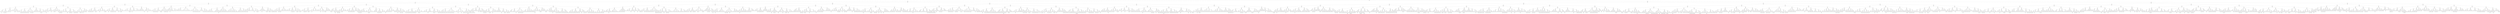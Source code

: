 digraph{
5026 [label="5026
FE=0"];
5026->2362
5026->7953
2362 [label="2362
FE=0"];
2362->1037
2362->3542
7953 [label="7953
FE=-1"];
7953->6479
7953->9252
1037 [label="1037
FE=1"];
1037->595
1037->1541
3542 [label="3542
FE=1"];
3542->2936
3542->4340
6479 [label="6479
FE=0"];
6479->5679
6479->7350
9252 [label="9252
FE=0"];
9252->8573
9252->9561
595 [label="595
FE=0"];
595->378
595->802
1541 [label="1541
FE=1"];
1541->1247
1541->1979
2936 [label="2936
FE=0"];
2936->2665
2936->3226
4340 [label="4340
FE=0"];
4340->3829
4340->4704
5679 [label="5679
FE=-1"];
5679->5276
5679->6090
7350 [label="7350
FE=-1"];
7350->7003
7350->7692
8573 [label="8573
FE=0"];
8573->8317
8573->8892
9561 [label="9561
FE=1"];
9561->9379
9561->9790
378 [label="378
FE=-1"];
378->182
378->501
802 [label="802
FE=1"];
802->703
802->939
1247 [label="1247
FE=1"];
1247->1137
1247->1365
1979 [label="1979
FE=-1"];
1979->1826
1979->2111
2665 [label="2665
FE=0"];
2665->2493
2665->2767
3226 [label="3226
FE=0"];
3226->3091
3226->3347
3829 [label="3829
FE=1"];
3829->3690
3829->4089
4704 [label="4704
FE=-1"];
4704->4470
4704->4863
5276 [label="5276
FE=1"];
5276->5171
5276->5551
6090 [label="6090
FE=0"];
6090->5894
6090->6306
7003 [label="7003
FE=-1"];
7003->6826
7003->7162
7692 [label="7692
FE=0"];
7692->7525
7692->7826
8317 [label="8317
FE=0"];
8317->8136
8317->8439
8892 [label="8892
FE=0"];
8892->8778
8892->9037
9379 [label="9379
FE=0"];
9379->9321
9379->9499
9790 [label="9790
FE=0"];
9790->9684
9790->9871
182 [label="182
FE=0"];
182->84
182->252
501 [label="501
FE=0"];
501->440
501->557
703 [label="703
FE=0"];
703->660
703->743
939 [label="939
FE=-1"];
939->867
939->987
1137 [label="1137
FE=0"];
1137->1082
1137->1200
1365 [label="1365
FE=0"];
1365->1319
1365->1461
1826 [label="1826
FE=-1"];
1826->1682
1826->1875
2111 [label="2111
FE=1"];
2111->2072
2111->2210
2493 [label="2493
FE=0"];
2493->2440
2493->2563
2767 [label="2767
FE=1"];
2767->2729
2767->2866
3091 [label="3091
FE=0"];
3091->2994
3091->3180
3347 [label="3347
FE=1"];
3347->3295
3347->3469
3690 [label="3690
FE=-1"];
3690->3645
3690->3756
4089 [label="4089
FE=0"];
4089->3971
4089->4209
4470 [label="4470
FE=1"];
4470->4402
4470->4576
4863 [label="4863
FE=0"];
4863->4792
4863->4973
5171 [label="5171
FE=-1"];
5171->5102
5171->5215
5551 [label="5551
FE=-1"];
5551->5425
5551->5593
5894 [label="5894
FE=0"];
5894->5800
5894->6005
6306 [label="6306
FE=0"];
6306->6209
6306->6395
6826 [label="6826
FE=-1"];
6826->6673
6826->6931
7162 [label="7162
FE=1"];
7162->7109
7162->7248
7525 [label="7525
FE=0"];
7525->7409
7525->7596
7826 [label="7826
FE=0"];
7826->7777
7826->7878
8136 [label="8136
FE=0"];
8136->8051
8136->8221
8439 [label="8439
FE=-1"];
8439->8363
8439->8512
8778 [label="8778
FE=-1"];
8778->8663
8778->8832
9037 [label="9037
FE=0"];
9037->8963
9037->9139
9321 [label="9321
FE=0"];
9321->9275
9321->9347
9499 [label="9499
FE=-1"];
9499->9443
9499->9530
9684 [label="9684
FE=-1"];
9684->9632
9684->9720
9871 [label="9871
FE=1"];
9871->9827
9871->9932
84 [label="84
FE=0"];
84->57
84->137
252 [label="252
FE=1"];
252->210
252->330
440 [label="440
FE=0"];
440->412
440->476
557 [label="557
FE=0"];
557->532
557->575
660 [label="660
FE=0"];
660->621
660->674
743 [label="743
FE=1"];
743->721
743->776
867 [label="867
FE=-1"];
867->837
867->899
987 [label="987
FE=0"];
987->958
987->1009
1082 [label="1082
FE=0"];
1082->1063
1082->1109
1200 [label="1200
FE=0"];
1200->1174
1200->1227
1319 [label="1319
FE=-1"];
1319->1292
1319->1345
1461 [label="1461
FE=0"];
1461->1416
1461->1497
1682 [label="1682
FE=1"];
1682->1622
1682->1747
1875 [label="1875
FE=1"];
1875->1846
1875->1926
2072 [label="2072
FE=-1"];
2072->2032
2072->2096
2210 [label="2210
FE=0"];
2210->2136
2210->2287
2440 [label="2440
FE=-1"];
2440->2409
2440->2471
2563 [label="2563
FE=1"];
2563->2525
2563->2625
2729 [label="2729
FE=0"];
2729->2697
2729->2745
2866 [label="2866
FE=0"];
2866->2821
2866->2904
2994 [label="2994
FE=1"];
2994->2973
2994->3038
3180 [label="3180
FE=-1"];
3180->3122
3180->3209
3295 [label="3295
FE=0"];
3295->3251
3295->3317
3469 [label="3469
FE=-1"];
3469->3408
3469->3511
3645 [label="3645
FE=-1"];
3645->3589
3645->3666
3756 [label="3756
FE=0"];
3756->3722
3756->3800
3971 [label="3971
FE=-1"];
3971->3900
3971->4007
4209 [label="4209
FE=1"];
4209->4166
4209->4277
4402 [label="4402
FE=-1"];
4402->4373
4402->4435
4576 [label="4576
FE=1"];
4576->4523
4576->4654
4792 [label="4792
FE=-1"];
4792->4746
4792->4828
4973 [label="4973
FE=-1"];
4973->4921
4973->4995
5102 [label="5102
FE=0"];
5102->5067
5102->5140
5215 [label="5215
FE=0"];
5215->5201
5215->5244
5425 [label="5425
FE=-1"];
5425->5360
5425->5470
5593 [label="5593
FE=1"];
5593->5568
5593->5642
5800 [label="5800
FE=0"];
5800->5746
5800->5848
6005 [label="6005
FE=0"];
6005->5956
6005->6043
6209 [label="6209
FE=0"];
6209->6159
6209->6253
6395 [label="6395
FE=0"];
6395->6368
6395->6425
6673 [label="6673
FE=0"];
6673->6558
6673->6735
6931 [label="6931
FE=0"];
6931->6874
6931->6967
7109 [label="7109
FE=-1"];
7109->7066
7109->7143
7248 [label="7248
FE=0"];
7248->7191
7248->7291
7409 [label="7409
FE=1"];
7409->7372
7409->7484
7596 [label="7596
FE=0"];
7596->7547
7596->7638
7777 [label="7777
FE=-1"];
7777->7752
7777->7809
7878 [label="7878
FE=1"];
7878->7853
7878->7914
8051 [label="8051
FE=0"];
8051->7999
8051->8083
8221 [label="8221
FE=0"];
8221->8186
8221->8269
8363 [label="8363
FE=1"];
8363->8346
8363->8396
8512 [label="8512
FE=0"];
8512->8478
8512->8541
8663 [label="8663
FE=0"];
8663->8613
8663->8727
8832 [label="8832
FE=0"];
8832->8809
8832->8861
8963 [label="8963
FE=0"];
8963->8931
8963->9013
9139 [label="9139
FE=0"];
9139->9088
9139->9196
9275 [label="9275
FE=1"];
9275->9266
9275->9304
9347 [label="9347
FE=1"];
9347->9339
9347->9368
9443 [label="9443
FE=0"];
9443->9399
9443->9471
9530 [label="9530
FE=0"];
9530->9510
9530->9551
9632 [label="9632
FE=-1"];
9632->9590
9632->9666
9720 [label="9720
FE=1"];
9720->9701
9720->9750
9827 [label="9827
FE=1"];
9827->9802
9827->9852
9932 [label="9932
FE=1"];
9932->9900
9932->9962
57 [label="57
FE=-1"];
57->34
57->73
137 [label="137
FE=0"];
137->114
137->159
210 [label="210
FE=0"];
210->197
210->229
330 [label="330
FE=0"];
330->290
330->359
412 [label="412
FE=0"];
412->395
412->425
476 [label="476
FE=0"];
476->455
476->487
532 [label="532
FE=0"];
532->515
532->544
575 [label="575
FE=0"];
575->563
575->585
621 [label="621
FE=0"];
621->611
621->639
674 [label="674
FE=1"];
674->670
674->691
721 [label="721
FE=0"];
721->715
721->731
776 [label="776
FE=0"];
776->758
776->786
837 [label="837
FE=-1"];
837->818
837->846
899 [label="899
FE=0"];
899->880
899->921
958 [label="958
FE=1"];
958->947
958->974
1009 [label="1009
FE=0"];
1009->997
1009->1021
1063 [label="1063
FE=-1"];
1063->1051
1063->1070
1109 [label="1109
FE=0"];
1109->1092
1109->1117
1174 [label="1174
FE=0"];
1174->1155
1174->1190
1227 [label="1227
FE=0"];
1227->1214
1227->1238
1292 [label="1292
FE=-1"];
1292->1260
1292->1308
1345 [label="1345
FE=-1"];
1345->1330
1345->1354
1416 [label="1416
FE=0"];
1416->1391
1416->1433
1497 [label="1497
FE=0"];
1497->1481
1497->1511
1622 [label="1622
FE=0"];
1622->1591
1622->1646
1747 [label="1747
FE=1"];
1747->1715
1747->1782
1846 [label="1846
FE=1"];
1846->1834
1846->1863
1926 [label="1926
FE=-1"];
1926->1906
1926->1942
2032 [label="2032
FE=0"];
2032->1999
2032->2048
2096 [label="2096
FE=-1"];
2096->2081
2096->2104
2136 [label="2136
FE=1"];
2136->2124
2136->2169
2287 [label="2287
FE=-1"];
2287->2253
2287->2318
2409 [label="2409
FE=-1"];
2409->2388
2409->2431
2471 [label="2471
FE=0"];
2471->2448
2471->2477
2525 [label="2525
FE=1"];
2525->2508
2525->2542
2625 [label="2625
FE=-1"];
2625->2600
2625->2643
2697 [label="2697
FE=0"];
2697->2679
2697->2714
2745 [label="2745
FE=1"];
2745->2742
2745->2760
2821 [label="2821
FE=0"];
2821->2794
2821->2847
2904 [label="2904
FE=-1"];
2904->2887
2904->2919
2973 [label="2973
FE=-1"];
2973->2954
2973->2985
3038 [label="3038
FE=0"];
3038->3013
3038->3061
3122 [label="3122
FE=1"];
3122->3102
3122->3151
3209 [label="3209
FE=-1"];
3209->3198
3209->3218
3251 [label="3251
FE=0"];
3251->3239
3251->3271
3317 [label="3317
FE=1"];
3317->3311
3317->3331
3408 [label="3408
FE=0"];
3408->3376
3408->3444
3511 [label="3511
FE=0"];
3511->3490
3511->3527
3589 [label="3589
FE=0"];
3589->3563
3589->3613
3666 [label="3666
FE=0"];
3666->3654
3666->3681
3722 [label="3722
FE=0"];
3722->3709
3722->3744
3800 [label="3800
FE=0"];
3800->3783
3800->3813
3900 [label="3900
FE=1"];
3900->3864
3900->3939
4007 [label="4007
FE=0"];
4007->3997
4007->4050
4166 [label="4166
FE=0"];
4166->4123
4166->4187
4277 [label="4277
FE=-1"];
4277->4238
4277->4310
4373 [label="4373
FE=-1"];
4373->4354
4373->4387
4435 [label="4435
FE=0"];
4435->4418
4435->4453
4523 [label="4523
FE=0"];
4523->4493
4523->4551
4654 [label="4654
FE=-1"];
4654->4623
4654->4677
4746 [label="4746
FE=-1"];
4746->4735
4746->4761
4828 [label="4828
FE=0"];
4828->4813
4828->4854
4921 [label="4921
FE=0"];
4921->4892
4921->4949
4995 [label="4995
FE=1"];
4995->4986
4995->5007
5067 [label="5067
FE=0"];
5067->5049
5067->5084
5140 [label="5140
FE=-1"];
5140->5118
5140->5156
5201 [label="5201
FE=-1"];
5201->5185
5201->5205
5244 [label="5244
FE=0"];
5244->5224
5244->5261
5360 [label="5360
FE=0"];
5360->5317
5360->5403
5470 [label="5470
FE=0"];
5470->5445
5470->5515
5568 [label="5568
FE=1"];
5568->5559
5568->5573
5642 [label="5642
FE=1"];
5642->5624
5642->5665
5746 [label="5746
FE=0"];
5746->5708
5746->5770
5848 [label="5848
FE=0"];
5848->5823
5848->5867
5956 [label="5956
FE=0"];
5956->5930
5956->5979
6043 [label="6043
FE=0"];
6043->6017
6043->6066
6159 [label="6159
FE=-1"];
6159->6132
6159->6171
6253 [label="6253
FE=0"];
6253->6226
6253->6276
6368 [label="6368
FE=-1"];
6368->6336
6368->6386
6425 [label="6425
FE=1"];
6425->6408
6425->6450
6558 [label="6558
FE=0"];
6558->6516
6558->6611
6735 [label="6735
FE=0"];
6735->6701
6735->6787
6874 [label="6874
FE=0"];
6874->6858
6874->6909
6967 [label="6967
FE=-1"];
6967->6958
6967->6982
7066 [label="7066
FE=0"];
7066->7037
7066->7081
7143 [label="7143
FE=-1"];
7143->7128
7143->7152
7191 [label="7191
FE=1"];
7191->7175
7191->7218
7291 [label="7291
FE=1"];
7291->7272
7291->7315
7372 [label="7372
FE=0"];
7372->7364
7372->7390
7484 [label="7484
FE=0"];
7484->7428
7484->7508
7547 [label="7547
FE=1"];
7547->7538
7547->7575
7638 [label="7638
FE=0"];
7638->7624
7638->7653
7752 [label="7752
FE=-1"];
7752->7722
7752->7761
7809 [label="7809
FE=-1"];
7809->7797
7809->7817
7853 [label="7853
FE=0"];
7853->7839
7853->7866
7914 [label="7914
FE=0"];
7914->7901
7914->7932
7999 [label="7999
FE=0"];
7999->7980
7999->8021
8083 [label="8083
FE=1"];
8083->8068
8083->8105
8186 [label="8186
FE=-1"];
8186->8166
8186->8202
8269 [label="8269
FE=1"];
8269->8248
8269->8289
8346 [label="8346
FE=-1"];
8346->8337
8346->8356
8396 [label="8396
FE=1"];
8396->8373
8396->8425
8478 [label="8478
FE=0"];
8478->8463
8478->8496
8541 [label="8541
FE=0"];
8541->8523
8541->8558
8613 [label="8613
FE=-1"];
8613->8599
8613->8641
8727 [label="8727
FE=0"];
8727->8687
8727->8745
8809 [label="8809
FE=0"];
8809->8793
8809->8825
8861 [label="8861
FE=0"];
8861->8845
8861->8879
8931 [label="8931
FE=-1"];
8931->8916
8931->8944
9013 [label="9013
FE=-1"];
9013->8984
9013->9028
9088 [label="9088
FE=0"];
9088->9061
9088->9113
9196 [label="9196
FE=0"];
9196->9161
9196->9224
9266 [label="9266
FE=-1"];
9266->9258
9266->9271
9304 [label="9304
FE=-1"];
9304->9291
9304->9310
9339 [label="9339
FE=-1"];
9339->9328
9339->9342
9368 [label="9368
FE=-1"];
9368->9362
9368->9372
9399 [label="9399
FE=0"];
9399->9390
9399->9422
9471 [label="9471
FE=0"];
9471->9460
9471->9482
9510 [label="9510
FE=0"];
9510->9507
9510->9517
9551 [label="9551
FE=0"];
9551->9538
9551->9555
9590 [label="9590
FE=1"];
9590->9581
9590->9608
9666 [label="9666
FE=-1"];
9666->9655
9666->9678
9701 [label="9701
FE=0"];
9701->9689
9701->9712
9750 [label="9750
FE=-1"];
9750->9738
9750->9768
9802 [label="9802
FE=0"];
9802->9795
9802->9815
9852 [label="9852
FE=-1"];
9852->9846
9852->9864
9900 [label="9900
FE=1"];
9900->9888
9900->9910
9962 [label="9962
FE=1"];
9962->9947
9962->9988
34 [label="34
FE=-1"];
34->15
34->43
73 [label="73
FE=0"];
73->62
73->78
114 [label="114
FE=0"];
114->93
114->126
159 [label="159
FE=1"];
159->151
159->172
197 [label="197
FE=0"];
197->188
197->203
229 [label="229
FE=0"];
229->216
229->239
290 [label="290
FE=0"];
290->277
290->315
359 [label="359
FE=-1"];
359->347
359->371
395 [label="395
FE=0"];
395->388
395->405
425 [label="425
FE=0"];
425->420
425->432
455 [label="455
FE=0"];
455->448
455->464
487 [label="487
FE=0"];
487->482
487->496
515 [label="515
FE=1"];
515->510
515->525
544 [label="544
FE=-1"];
544->540
544->553
563 [label="563
FE=1"];
563->561
563->568
585 [label="585
FE=1"];
585->583
585->590
611 [label="611
FE=0"];
611->600
611->617
639 [label="639
FE=0"];
639->634
639->652
670 [label="670
FE=-1"];
670->665
670->672
691 [label="691
FE=-1"];
691->686
691->695
715 [label="715
FE=1"];
715->712
715->718
731 [label="731
FE=-1"];
731->726
731->738
758 [label="758
FE=0"];
758->750
758->770
786 [label="786
FE=0"];
786->781
786->794
818 [label="818
FE=1"];
818->810
818->827
846 [label="846
FE=1"];
846->843
846->858
880 [label="880
FE=0"];
880->872
880->890
921 [label="921
FE=0"];
921->912
921->930
947 [label="947
FE=0"];
947->942
947->951
974 [label="974
FE=0"];
974->965
974->979
997 [label="997
FE=1"];
997->992
997->1002
1021 [label="1021
FE=0"];
1021->1018
1021->1028
1051 [label="1051
FE=0"];
1051->1043
1051->1056
1070 [label="1070
FE=-1"];
1070->1067
1070->1077
1092 [label="1092
FE=1"];
1092->1085
1092->1100
1117 [label="1117
FE=1"];
1117->1114
1117->1126
1155 [label="1155
FE=0"];
1155->1147
1155->1163
1190 [label="1190
FE=-1"];
1190->1179
1190->1196
1214 [label="1214
FE=0"];
1214->1204
1214->1222
1238 [label="1238
FE=-1"];
1238->1235
1238->1242
1260 [label="1260
FE=1"];
1260->1256
1260->1269
1308 [label="1308
FE=-1"];
1308->1298
1308->1314
1330 [label="1330
FE=0"];
1330->1323
1330->1338
1354 [label="1354
FE=0"];
1354->1350
1354->1360
1391 [label="1391
FE=0"];
1391->1381
1391->1408
1433 [label="1433
FE=1"];
1433->1427
1433->1450
1481 [label="1481
FE=-1"];
1481->1471
1481->1489
1511 [label="1511
FE=1"];
1511->1505
1511->1528
1591 [label="1591
FE=0"];
1591->1567
1591->1607
1646 [label="1646
FE=0"];
1646->1631
1646->1664
1715 [label="1715
FE=0"];
1715->1706
1715->1731
1782 [label="1782
FE=1"];
1782->1770
1782->1803
1834 [label="1834
FE=0"];
1834->1830
1834->1842
1863 [label="1863
FE=-1"];
1863->1853
1863->1868
1906 [label="1906
FE=0"];
1906->1891
1906->1916
1942 [label="1942
FE=1"];
1942->1934
1942->1964
1999 [label="1999
FE=1"];
1999->1989
1999->2015
2048 [label="2048
FE=1"];
2048->2040
2048->2057
2081 [label="2081
FE=1"];
2081->2076
2081->2086
2104 [label="2104
FE=0"];
2104->2099
2104->2108
2124 [label="2124
FE=-1"];
2124->2118
2124->2127
2169 [label="2169
FE=0"];
2169->2147
2169->2193
2253 [label="2253
FE=0"];
2253->2231
2253->2267
2318 [label="2318
FE=-1"];
2318->2300
2318->2349
2388 [label="2388
FE=-1"];
2388->2373
2388->2394
2431 [label="2431
FE=-1"];
2431->2419
2431->2435
2448 [label="2448
FE=1"];
2448->2444
2448->2463
2477 [label="2477
FE=1"];
2477->2473
2477->2487
2508 [label="2508
FE=0"];
2508->2500
2508->2513
2542 [label="2542
FE=0"];
2542->2534
2542->2555
2600 [label="2600
FE=0"];
2600->2586
2600->2612
2643 [label="2643
FE=0"];
2643->2634
2643->2653
2679 [label="2679
FE=0"];
2679->2673
2679->2687
2714 [label="2714
FE=0"];
2714->2704
2714->2719
2742 [label="2742
FE=-1"];
2742->2734
2742->2743
2760 [label="2760
FE=-1"];
2760->2754
2760->2764
2794 [label="2794
FE=-1"];
2794->2787
2794->2809
2847 [label="2847
FE=-1"];
2847->2837
2847->2857
2887 [label="2887
FE=-1"];
2887->2880
2887->2898
2919 [label="2919
FE=-1"];
2919->2913
2919->2927
2954 [label="2954
FE=0"];
2954->2943
2954->2960
2985 [label="2985
FE=0"];
2985->2979
2985->2987
3013 [label="3013
FE=1"];
3013->3002
3013->3031
3061 [label="3061
FE=0"];
3061->3047
3061->3080
3102 [label="3102
FE=1"];
3102->3098
3102->3113
3151 [label="3151
FE=0"];
3151->3141
3151->3166
3198 [label="3198
FE=-1"];
3198->3189
3198->3204
3218 [label="3218
FE=0"];
3218->3213
3218->3223
3239 [label="3239
FE=-1"];
3239->3234
3239->3244
3271 [label="3271
FE=0"];
3271->3260
3271->3287
3311 [label="3311
FE=0"];
3311->3302
3311->3313
3331 [label="3331
FE=0"];
3331->3325
3331->3338
3376 [label="3376
FE=0"];
3376->3358
3376->3389
3444 [label="3444
FE=0"];
3444->3431
3444->3460
3490 [label="3490
FE=0"];
3490->3478
3490->3501
3527 [label="3527
FE=0"];
3527->3524
3527->3536
3563 [label="3563
FE=1"];
3563->3553
3563->3577
3613 [label="3613
FE=1"];
3613->3600
3613->3623
3654 [label="3654
FE=0"];
3654->3649
3654->3662
3681 [label="3681
FE=-1"];
3681->3673
3681->3685
3709 [label="3709
FE=0"];
3709->3694
3709->3712
3744 [label="3744
FE=0"];
3744->3736
3744->3750
3783 [label="3783
FE=0"];
3783->3770
3783->3792
3813 [label="3813
FE=0"];
3813->3803
3813->3819
3864 [label="3864
FE=-1"];
3864->3843
3864->3878
3939 [label="3939
FE=-1"];
3939->3917
3939->3958
3997 [label="3997
FE=-1"];
3997->3986
3997->4002
4050 [label="4050
FE=0"];
4050->4026
4050->4069
4123 [label="4123
FE=0"];
4123->4113
4123->4146
4187 [label="4187
FE=0"];
4187->4181
4187->4193
4238 [label="4238
FE=1"];
4238->4220
4238->4262
4310 [label="4310
FE=0"];
4310->4289
4310->4320
4354 [label="4354
FE=1"];
4354->4348
4354->4361
4387 [label="4387
FE=0"];
4387->4379
4387->4393
4418 [label="4418
FE=0"];
4418->4406
4418->4422
4453 [label="4453
FE=0"];
4453->4442
4453->4463
4493 [label="4493
FE=1"];
4493->4477
4493->4507
4551 [label="4551
FE=0"];
4551->4533
4551->4566
4623 [label="4623
FE=-1"];
4623->4596
4623->4639
4677 [label="4677
FE=0"];
4677->4665
4677->4688
4735 [label="4735
FE=-1"];
4735->4721
4735->4740
4761 [label="4761
FE=1"];
4761->4755
4761->4773
4813 [label="4813
FE=0"];
4813->4802
4813->4821
4854 [label="4854
FE=-1"];
4854->4840
4854->4859
4892 [label="4892
FE=0"];
4892->4879
4892->4903
4949 [label="4949
FE=0"];
4949->4938
4949->4961
4986 [label="4986
FE=0"];
4986->4977
4986->4992
5007 [label="5007
FE=0"];
5007->5000
5007->5015
5049 [label="5049
FE=-1"];
5049->5043
5049->5057
5084 [label="5084
FE=-1"];
5084->5076
5084->5092
5118 [label="5118
FE=-1"];
5118->5110
5118->5124
5156 [label="5156
FE=-1"];
5156->5148
5156->5162
5185 [label="5185
FE=1"];
5185->5177
5185->5194
5205 [label="5205
FE=1"];
5205->5203
5205->5209
5224 [label="5224
FE=0"];
5224->5221
5224->5235
5261 [label="5261
FE=0"];
5261->5253
5261->5267
5317 [label="5317
FE=1"];
5317->5298
5317->5343
5403 [label="5403
FE=-1"];
5403->5372
5403->5411
5445 [label="5445
FE=1"];
5445->5437
5445->5452
5515 [label="5515
FE=0"];
5515->5494
5515->5535
5559 [label="5559
FE=0"];
5559->5556
5559->5563
5573 [label="5573
FE=1"];
5573->5571
5573->5584
5624 [label="5624
FE=0"];
5624->5605
5624->5633
5665 [label="5665
FE=-1"];
5665->5649
5665->5675
5708 [label="5708
FE=0"];
5708->5696
5708->5725
5770 [label="5770
FE=0"];
5770->5758
5770->5780
5823 [label="5823
FE=0"];
5823->5808
5823->5836
5867 [label="5867
FE=1"];
5867->5857
5867->5880
5930 [label="5930
FE=0"];
5930->5917
5930->5943
5979 [label="5979
FE=1"];
5979->5969
5979->5988
6017 [label="6017
FE=1"];
6017->6011
6017->6031
6066 [label="6066
FE=-1"];
6066->6051
6066->6080
6132 [label="6132
FE=0"];
6132->6110
6132->6142
6171 [label="6171
FE=1"];
6171->6163
6171->6195
6226 [label="6226
FE=1"];
6226->6218
6226->6239
6276 [label="6276
FE=1"];
6276->6264
6276->6287
6336 [label="6336
FE=0"];
6336->6319
6336->6349
6386 [label="6386
FE=-1"];
6386->6376
6386->6390
6408 [label="6408
FE=0"];
6408->6402
6408->6416
6450 [label="6450
FE=1"];
6450->6442
6450->6465
6516 [label="6516
FE=1"];
6516->6503
6516->6531
6611 [label="6611
FE=0"];
6611->6579
6611->6639
6701 [label="6701
FE=-1"];
6701->6691
6701->6718
6787 [label="6787
FE=0"];
6787->6767
6787->6806
6858 [label="6858
FE=-1"];
6858->6839
6858->6866
6909 [label="6909
FE=0"];
6909->6893
6909->6916
6958 [label="6958
FE=-1"];
6958->6950
6958->6962
6982 [label="6982
FE=0"];
6982->6975
6982->6993
7037 [label="7037
FE=0"];
7037->7022
7037->7051
7081 [label="7081
FE=0"];
7081->7075
7081->7093
7128 [label="7128
FE=-1"];
7128->7121
7128->7133
7152 [label="7152
FE=0"];
7152->7147
7152->7158
7175 [label="7175
FE=1"];
7175->7169
7175->7183
7218 [label="7218
FE=1"];
7218->7198
7218->7230
7272 [label="7272
FE=0"];
7272->7259
7272->7284
7315 [label="7315
FE=1"];
7315->7303
7315->7340
7364 [label="7364
FE=-1"];
7364->7353
7364->7369
7390 [label="7390
FE=0"];
7390->7382
7390->7401
7428 [label="7428
FE=0"];
7428->7422
7428->7456
7508 [label="7508
FE=-1"];
7508->7494
7508->7515
7538 [label="7538
FE=1"];
7538->7533
7538->7544
7575 [label="7575
FE=-1"];
7575->7560
7575->7585
7624 [label="7624
FE=-1"];
7624->7615
7624->7630
7653 [label="7653
FE=1"];
7653->7649
7653->7674
7722 [label="7722
FE=0"];
7722->7707
7722->7730
7761 [label="7761
FE=1"];
7761->7755
7761->7769
7797 [label="7797
FE=-1"];
7797->7787
7797->7801
7817 [label="7817
FE=1"];
7817->7812
7817->7821
7839 [label="7839
FE=0"];
7839->7832
7839->7848
7866 [label="7866
FE=0"];
7866->7860
7866->7872
7901 [label="7901
FE=-1"];
7901->7894
7901->7906
7932 [label="7932
FE=1"];
7932->7922
7932->7948
7980 [label="7980
FE=0"];
7980->7972
7980->7990
8021 [label="8021
FE=0"];
8021->8009
8021->8034
8068 [label="8068
FE=0"];
8068->8055
8068->8076
8105 [label="8105
FE=1"];
8105->8092
8105->8118
8166 [label="8166
FE=0"];
8166->8151
8166->8177
8202 [label="8202
FE=0"];
8202->8195
8202->8210
8248 [label="8248
FE=-1"];
8248->8232
8248->8255
8289 [label="8289
FE=1"];
8289->8276
8289->8303
8337 [label="8337
FE=-1"];
8337->8326
8337->8341
8356 [label="8356
FE=0"];
8356->8351
8356->8360
8373 [label="8373
FE=1"];
8373->8366
8373->8383
8425 [label="8425
FE=-1"];
8425->8412
8425->8435
8463 [label="8463
FE=-1"];
8463->8455
8463->8468
8496 [label="8496
FE=-1"];
8496->8490
8496->8508
8523 [label="8523
FE=0"];
8523->8518
8523->8527
8558 [label="8558
FE=0"];
8558->8550
8558->8563
8599 [label="8599
FE=-1"];
8599->8585
8599->8606
8641 [label="8641
FE=0"];
8641->8630
8641->8655
8687 [label="8687
FE=0"];
8687->8673
8687->8713
8745 [label="8745
FE=1"];
8745->8738
8745->8761
8793 [label="8793
FE=0"];
8793->8788
8793->8802
8825 [label="8825
FE=-1"];
8825->8813
8825->8828
8845 [label="8845
FE=0"];
8845->8841
8845->8852
8879 [label="8879
FE=0"];
8879->8874
8879->8886
8916 [label="8916
FE=-1"];
8916->8907
8916->8924
8944 [label="8944
FE=0"];
8944->8937
8944->8957
8984 [label="8984
FE=0"];
8984->8976
8984->8996
9028 [label="9028
FE=-1"];
9028->9020
9028->9032
9061 [label="9061
FE=0"];
9061->9047
9061->9074
9113 [label="9113
FE=0"];
9113->9098
9113->9129
9161 [label="9161
FE=0"];
9161->9153
9161->9174
9224 [label="9224
FE=0"];
9224->9210
9224->9234
9258 [label="9258
FE=0"];
9258->9254
9258->9260
9271 [label="9271
FE=0"];
9271->9268
9271->9274
9291 [label="9291
FE=-1"];
9291->9283
9291->9302
9310 [label="9310
FE=0"];
9310->9307
9310->9314
9328 [label="9328
FE=0"];
9328->9326
9328->9333
9342 [label="9342
FE=1"];
9342->9340
9342->9344
9362 [label="9362
FE=-1"];
9362->9353
9362->9364
9372 [label="9372
FE=1"];
9372->9369
9372->9375
9390 [label="9390
FE=-1"];
9390->9384
9390->9395
9422 [label="9422
FE=0"];
9422->9413
9422->9438
9460 [label="9460
FE=0"];
9460->9450
9460->9464
9482 [label="9482
FE=0"];
9482->9478
9482->9489
9507 [label="9507
FE=-1"];
9507->9503
9507->9508
9517 [label="9517
FE=0"];
9517->9514
9517->9524
9538 [label="9538
FE=1"];
9538->9536
9538->9545
9555 [label="9555
FE=1"];
9555->9553
9555->9559
9581 [label="9581
FE=-1"];
9581->9576
9581->9585
9608 [label="9608
FE=1"];
9608->9605
9608->9616
9655 [label="9655
FE=0"];
9655->9644
9655->9660
9678 [label="9678
FE=-1"];
9678->9671
9678->9680
9689 [label="9689
FE=1"];
9689->9686
9689->9695
9712 [label="9712
FE=0"];
9712->9707
9712->9716
9738 [label="9738
FE=0"];
9738->9730
9738->9747
9768 [label="9768
FE=1"];
9768->9757
9768->9778
9795 [label="9795
FE=1"];
9795->9793
9795->9800
9815 [label="9815
FE=0"];
9815->9809
9815->9822
9846 [label="9846
FE=-1"];
9846->9837
9846->9849
9864 [label="9864
FE=0"];
9864->9859
9864->9867
9888 [label="9888
FE=0"];
9888->9881
9888->9892
9910 [label="9910
FE=1"];
9910->9904
9910->9921
9947 [label="9947
FE=0"];
9947->9943
9947->9953
9988 [label="9988
FE=-1"];
9988->9979
9988->9993
15 [label="15
FE=0"];
15->10
15->29
43 [label="43
FE=0"];
43->38
43->51
62 [label="62
FE=1"];
62->61
62->65
78 [label="78
FE=1"];
78->75
78->81
93 [label="93
FE=1"];
93->88
93->105
126 [label="126
FE=1"];
126->119
126->134
151 [label="151
FE=0"];
151->144
151->156
172 [label="172
FE=0"];
172->165
172->176
188 [label="188
FE=1"];
188->187
188->192
203 [label="203
FE=1"];
203->199
203->207
216 [label="216
FE=1"];
216->214
216->225
239 [label="239
FE=1"];
239->236
239->246
277 [label="277
FE=0"];
277->269
277->282
315 [label="315
FE=0"];
315->298
315->325
347 [label="347
FE=0"];
347->343
347->354
371 [label="371
FE=-1"];
371->361
371->373
388 [label="388
FE=0"];
388->382
388->392
405 [label="405
FE=1"];
405->403
405->409
420 [label="420
FE=1"];
420->416
420->423
432 [label="432
FE=1"];
432->429
432->435
448 [label="448
FE=1"];
448->446
448->453
464 [label="464
FE=0"];
464->458
464->468
482 [label="482
FE=0"];
482->480
482->484
496 [label="496
FE=-1"];
496->489
496->499
510 [label="510
FE=0"];
510->507
510->513
525 [label="525
FE=-1"];
525->517
525->529
540 [label="540
FE=-1"];
540->535
540->542
553 [label="553
FE=0"];
553->549
553->554
561 [label="561
FE=-1"];
561->559
561->562
568 [label="568
FE=1"];
568->567
568->571
583 [label="583
FE=-1"];
583->579
583->584
590 [label="590
FE=-1"];
590->588
590->593
600 [label="600
FE=1"];
600->597
600->604
617 [label="617
FE=-1"];
617->614
617->619
634 [label="634
FE=-1"];
634->629
634->638
652 [label="652
FE=0"];
652->645
652->654
665 [label="665
FE=1"];
665->664
665->669
672 [label="672
FE=1"];
672->673
686 [label="686
FE=-1"];
686->679
686->689
695 [label="695
FE=-1"];
695->693
695->698
712 [label="712
FE=-1"];
712->708
712->714
718 [label="718
FE=0"];
718->716
718->719
726 [label="726
FE=0"];
726->723
726->729
738 [label="738
FE=1"];
738->735
738->741
750 [label="750
FE=1"];
750->746
750->752
770 [label="770
FE=0"];
770->765
770->773
781 [label="781
FE=0"];
781->779
781->783
794 [label="794
FE=0"];
794->790
794->799
810 [label="810
FE=1"];
810->806
810->814
827 [label="827
FE=1"];
827->824
827->832
843 [label="843
FE=0"];
843->841
843->844
858 [label="858
FE=0"];
858->855
858->862
872 [label="872
FE=0"];
872->870
872->878
890 [label="890
FE=0"];
890->882
890->895
912 [label="912
FE=0"];
912->904
912->916
930 [label="930
FE=0"];
930->923
930->935
942 [label="942
FE=1"];
942->941
942->944
951 [label="951
FE=0"];
951->948
951->956
965 [label="965
FE=1"];
965->964
965->969
979 [label="979
FE=1"];
979->977
979->983
992 [label="992
FE=-1"];
992->990
992->993
1002 [label="1002
FE=-1"];
1002->1000
1002->1007
1018 [label="1018
FE=-1"];
1018->1013
1018->1019
1028 [label="1028
FE=1"];
1028->1026
1028->1031
1043 [label="1043
FE=-1"];
1043->1039
1043->1047
1056 [label="1056
FE=1"];
1056->1052
1056->1060
1067 [label="1067
FE=0"];
1067->1065
1067->1069
1077 [label="1077
FE=0"];
1077->1075
1077->1078
1085 [label="1085
FE=0"];
1085->1084
1085->1090
1100 [label="1100
FE=0"];
1100->1095
1100->1105
1114 [label="1114
FE=0"];
1114->1112
1114->1115
1126 [label="1126
FE=1"];
1126->1124
1126->1132
1147 [label="1147
FE=1"];
1147->1142
1147->1149
1163 [label="1163
FE=0"];
1163->1160
1163->1171
1179 [label="1179
FE=-1"];
1179->1176
1179->1184
1196 [label="1196
FE=0"];
1196->1192
1196->1197
1204 [label="1204
FE=1"];
1204->1203
1204->1208
1222 [label="1222
FE=-1"];
1222->1218
1222->1223
1235 [label="1235
FE=-1"];
1235->1232
1235->1236
1242 [label="1242
FE=0"];
1242->1240
1242->1243
1256 [label="1256
FE=-1"];
1256->1253
1256->1259
1269 [label="1269
FE=1"];
1269->1265
1269->1278
1298 [label="1298
FE=0"];
1298->1296
1298->1303
1314 [label="1314
FE=0"];
1314->1312
1314->1316
1323 [label="1323
FE=1"];
1323->1322
1323->1326
1338 [label="1338
FE=0"];
1338->1336
1338->1343
1350 [label="1350
FE=0"];
1350->1348
1350->1352
1360 [label="1360
FE=0"];
1360->1357
1360->1362
1381 [label="1381
FE=-1"];
1381->1375
1381->1388
1408 [label="1408
FE=-1"];
1408->1396
1408->1413
1427 [label="1427
FE=-1"];
1427->1420
1427->1428
1450 [label="1450
FE=-1"];
1450->1440
1450->1455
1471 [label="1471
FE=-1"];
1471->1467
1471->1475
1489 [label="1489
FE=0"];
1489->1487
1489->1492
1505 [label="1505
FE=-1"];
1505->1503
1505->1507
1528 [label="1528
FE=0"];
1528->1518
1528->1536
1567 [label="1567
FE=0"];
1567->1548
1567->1578
1607 [label="1607
FE=1"];
1607->1595
1607->1615
1631 [label="1631
FE=1"];
1631->1627
1631->1640
1664 [label="1664
FE=-1"];
1664->1656
1664->1669
1706 [label="1706
FE=-1"];
1706->1690
1706->1710
1731 [label="1731
FE=0"];
1731->1721
1731->1742
1770 [label="1770
FE=0"];
1770->1756
1770->1777
1803 [label="1803
FE=-1"];
1803->1793
1803->1810
1830 [label="1830
FE=0"];
1830->1829
1830->1832
1842 [label="1842
FE=0"];
1842->1839
1842->1844
1853 [label="1853
FE=0"];
1853->1848
1853->1856
1868 [label="1868
FE=1"];
1868->1867
1868->1872
1891 [label="1891
FE=0"];
1891->1882
1891->1897
1916 [label="1916
FE=-1"];
1916->1913
1916->1921
1934 [label="1934
FE=0"];
1934->1929
1934->1939
1964 [label="1964
FE=0"];
1964->1954
1964->1971
1989 [label="1989
FE=0"];
1989->1983
1989->1994
2015 [label="2015
FE=0"];
2015->2004
2015->2023
2040 [label="2040
FE=0"];
2040->2037
2040->2044
2057 [label="2057
FE=1"];
2057->2053
2057->2065
2076 [label="2076
FE=0"];
2076->2073
2076->2079
2086 [label="2086
FE=1"];
2086->2083
2086->2089
2099 [label="2099
FE=0"];
2099->2098
2099->2102
2108 [label="2108
FE=1"];
2108->2106
2108->2109
2118 [label="2118
FE=0"];
2118->2116
2118->2120
2127 [label="2127
FE=1"];
2127->2125
2127->2131
2147 [label="2147
FE=0"];
2147->2142
2147->2156
2193 [label="2193
FE=0"];
2193->2177
2193->2198
2231 [label="2231
FE=1"];
2231->2220
2231->2240
2267 [label="2267
FE=0"];
2267->2259
2267->2275
2300 [label="2300
FE=0"];
2300->2293
2300->2311
2349 [label="2349
FE=0"];
2349->2330
2349->2355
2373 [label="2373
FE=1"];
2373->2367
2373->2383
2394 [label="2394
FE=0"];
2394->2390
2394->2400
2419 [label="2419
FE=-1"];
2419->2415
2419->2425
2435 [label="2435
FE=1"];
2435->2433
2435->2437
2444 [label="2444
FE=-1"];
2444->2442
2444->2446
2463 [label="2463
FE=0"];
2463->2457
2463->2465
2473 [label="2473
FE=1"];
2473->2472
2473->2475
2487 [label="2487
FE=-1"];
2487->2482
2487->2488
2500 [label="2500
FE=0"];
2500->2497
2500->2503
2513 [label="2513
FE=0"];
2513->2510
2513->2519
2534 [label="2534
FE=0"];
2534->2530
2534->2538
2555 [label="2555
FE=1"];
2555->2548
2555->2560
2586 [label="2586
FE=0"];
2586->2574
2586->2591
2612 [label="2612
FE=-1"];
2612->2604
2612->2621
2634 [label="2634
FE=0"];
2634->2630
2634->2638
2653 [label="2653
FE=0"];
2653->2648
2653->2660
2673 [label="2673
FE=0"];
2673->2668
2673->2677
2687 [label="2687
FE=1"];
2687->2683
2687->2691
2704 [label="2704
FE=1"];
2704->2701
2704->2710
2719 [label="2719
FE=1"];
2719->2717
2719->2724
2734 [label="2734
FE=0"];
2734->2731
2734->2737
2743 [label="2743
FE=1"];
2743->2744
2754 [label="2754
FE=-1"];
2754->2748
2754->2758
2764 [label="2764
FE=0"];
2764->2761
2764->2765
2787 [label="2787
FE=-1"];
2787->2780
2787->2790
2809 [label="2809
FE=0"];
2809->2801
2809->2817
2837 [label="2837
FE=0"];
2837->2832
2837->2842
2857 [label="2857
FE=0"];
2857->2851
2857->2864
2880 [label="2880
FE=-1"];
2880->2871
2880->2882
2898 [label="2898
FE=-1"];
2898->2890
2898->2900
2913 [label="2913
FE=0"];
2913->2908
2913->2916
2927 [label="2927
FE=0"];
2927->2925
2927->2933
2943 [label="2943
FE=1"];
2943->2939
2943->2946
2960 [label="2960
FE=0"];
2960->2956
2960->2966
2979 [label="2979
FE=0"];
2979->2975
2979->2980
2987 [label="2987
FE=1"];
2987->2986
2987->2992
3002 [label="3002
FE=1"];
3002->2998
3002->3009
3031 [label="3031
FE=-1"];
3031->3023
3031->3033
3047 [label="3047
FE=0"];
3047->3043
3047->3054
3080 [label="3080
FE=-1"];
3080->3071
3080->3086
3098 [label="3098
FE=-1"];
3098->3095
3098->3101
3113 [label="3113
FE=0"];
3113->3107
3113->3118
3141 [label="3141
FE=-1"];
3141->3132
3141->3147
3166 [label="3166
FE=0"];
3166->3161
3166->3172
3189 [label="3189
FE=0"];
3189->3185
3189->3192
3204 [label="3204
FE=0"];
3204->3203
3204->3207
3213 [label="3213
FE=0"];
3213->3211
3213->3217
3223 [label="3223
FE=0"];
3223->3221
3223->3225
3234 [label="3234
FE=-1"];
3234->3229
3234->3237
3244 [label="3244
FE=0"];
3244->3241
3244->3246
3260 [label="3260
FE=-1"];
3260->3254
3260->3269
3287 [label="3287
FE=0"];
3287->3282
3287->3290
3302 [label="3302
FE=0"];
3302->3299
3302->3308
3313 [label="3313
FE=1"];
3313->3312
3313->3314
3325 [label="3325
FE=0"];
3325->3322
3325->3328
3338 [label="3338
FE=1"];
3338->3336
3338->3341
3358 [label="3358
FE=-1"];
3358->3351
3358->3368
3389 [label="3389
FE=1"];
3389->3383
3389->3400
3431 [label="3431
FE=-1"];
3431->3424
3431->3436
3460 [label="3460
FE=-1"];
3460->3453
3460->3463
3478 [label="3478
FE=0"];
3478->3474
3478->3487
3501 [label="3501
FE=0"];
3501->3496
3501->3507
3524 [label="3524
FE=-1"];
3524->3520
3524->3526
3536 [label="3536
FE=-1"];
3536->3533
3536->3537
3553 [label="3553
FE=0"];
3553->3546
3553->3558
3577 [label="3577
FE=-1"];
3577->3568
3577->3585
3600 [label="3600
FE=-1"];
3600->3597
3600->3606
3623 [label="3623
FE=0"];
3623->3616
3623->3633
3649 [label="3649
FE=1"];
3649->3648
3649->3652
3662 [label="3662
FE=-1"];
3662->3656
3662->3664
3673 [label="3673
FE=0"];
3673->3669
3673->3678
3685 [label="3685
FE=0"];
3685->3682
3685->3687
3694 [label="3694
FE=1"];
3694->3692
3694->3703
3712 [label="3712
FE=1"];
3712->3711
3712->3719
3736 [label="3736
FE=-1"];
3736->3730
3736->3739
3750 [label="3750
FE=0"];
3750->3746
3750->3754
3770 [label="3770
FE=0"];
3770->3764
3770->3778
3792 [label="3792
FE=0"];
3792->3789
3792->3795
3803 [label="3803
FE=1"];
3803->3802
3803->3809
3819 [label="3819
FE=1"];
3819->3817
3819->3823
3843 [label="3843
FE=0"];
3843->3835
3843->3851
3878 [label="3878
FE=0"];
3878->3874
3878->3889
3917 [label="3917
FE=1"];
3917->3911
3917->3924
3958 [label="3958
FE=-1"];
3958->3948
3958->3964
3986 [label="3986
FE=-1"];
3986->3976
3986->3992
4002 [label="4002
FE=-1"];
4002->4000
4002->4005
4026 [label="4026
FE=0"];
4026->4013
4026->4037
4069 [label="4069
FE=0"];
4069->4057
4069->4082
4113 [label="4113
FE=-1"];
4113->4104
4113->4121
4146 [label="4146
FE=0"];
4146->4136
4146->4152
4181 [label="4181
FE=-1"];
4181->4175
4181->4183
4193 [label="4193
FE=1"];
4193->4189
4193->4201
4220 [label="4220
FE=0"];
4220->4216
4220->4226
4262 [label="4262
FE=-1"];
4262->4255
4262->4270
4289 [label="4289
FE=0"];
4289->4284
4289->4300
4320 [label="4320
FE=0"];
4320->4314
4320->4328
4348 [label="4348
FE=0"];
4348->4343
4348->4352
4361 [label="4361
FE=1"];
4361->4357
4361->4366
4379 [label="4379
FE=0"];
4379->4376
4379->4382
4393 [label="4393
FE=1"];
4393->4391
4393->4398
4406 [label="4406
FE=1"];
4406->4403
4406->4413
4422 [label="4422
FE=1"];
4422->4420
4422->4429
4442 [label="4442
FE=1"];
4442->4440
4442->4449
4463 [label="4463
FE=0"];
4463->4458
4463->4467
4477 [label="4477
FE=0"];
4477->4474
4477->4484
4507 [label="4507
FE=-1"];
4507->4499
4507->4519
4533 [label="4533
FE=1"];
4533->4530
4533->4540
4566 [label="4566
FE=-1"];
4566->4559
4566->4571
4596 [label="4596
FE=1"];
4596->4587
4596->4611
4639 [label="4639
FE=0"];
4639->4628
4639->4648
4665 [label="4665
FE=-1"];
4665->4658
4665->4670
4688 [label="4688
FE=1"];
4688->4683
4688->4699
4721 [label="4721
FE=1"];
4721->4712
4721->4727
4740 [label="4740
FE=1"];
4740->4738
4740->4743
4755 [label="4755
FE=0"];
4755->4749
4755->4758
4773 [label="4773
FE=0"];
4773->4769
4773->4784
4802 [label="4802
FE=0"];
4802->4799
4802->4809
4821 [label="4821
FE=0"];
4821->4818
4821->4826
4840 [label="4840
FE=0"];
4840->4834
4840->4845
4859 [label="4859
FE=-1"];
4859->4857
4859->4860
4879 [label="4879
FE=-1"];
4879->4873
4879->4884
4903 [label="4903
FE=1"];
4903->4896
4903->4914
4938 [label="4938
FE=0"];
4938->4933
4938->4943
4961 [label="4961
FE=0"];
4961->4956
4961->4964
4977 [label="4977
FE=-1"];
4977->4975
4977->4983
4992 [label="4992
FE=-1"];
4992->4989
4992->4993
5000 [label="5000
FE=1"];
5000->4996
5000->5005
5015 [label="5015
FE=0"];
5015->5010
5015->5021
5043 [label="5043
FE=-1"];
5043->5037
5043->5047
5057 [label="5057
FE=1"];
5057->5053
5057->5061
5076 [label="5076
FE=-1"];
5076->5070
5076->5078
5092 [label="5092
FE=0"];
5092->5088
5092->5096
5110 [label="5110
FE=1"];
5110->5106
5110->5115
5124 [label="5124
FE=1"];
5124->5121
5124->5129
5148 [label="5148
FE=0"];
5148->5145
5148->5151
5162 [label="5162
FE=1"];
5162->5161
5162->5168
5177 [label="5177
FE=0"];
5177->5174
5177->5178
5194 [label="5194
FE=-1"];
5194->5191
5194->5199
5203 [label="5203
FE=0"];
5203->5202
5203->5204
5209 [label="5209
FE=1"];
5209->5206
5209->5212
5221 [label="5221
FE=-1"];
5221->5219
5221->5223
5235 [label="5235
FE=0"];
5235->5228
5235->5237
5253 [label="5253
FE=0"];
5253->5249
5253->5257
5267 [label="5267
FE=1"];
5267->5263
5267->5270
5298 [label="5298
FE=1"];
5298->5292
5298->5308
5343 [label="5343
FE=-1"];
5343->5330
5343->5352
5372 [label="5372
FE=1"];
5372->5368
5372->5380
5411 [label="5411
FE=1"];
5411->5406
5411->5417
5437 [label="5437
FE=-1"];
5437->5430
5437->5443
5452 [label="5452
FE=1"];
5452->5449
5452->5467
5494 [label="5494
FE=0"];
5494->5479
5494->5505
5535 [label="5535
FE=0"];
5535->5527
5535->5543
5556 [label="5556
FE=0"];
5556->5554
5556->5558
5563 [label="5563
FE=0"];
5563->5561
5563->5566
5571 [label="5571
FE=-1"];
5571->5569
5571->5572
5584 [label="5584
FE=-1"];
5584->5580
5584->5590
5605 [label="5605
FE=0"];
5605->5596
5605->5612
5633 [label="5633
FE=0"];
5633->5630
5633->5638
5649 [label="5649
FE=1"];
5649->5646
5649->5660
5675 [label="5675
FE=-1"];
5675->5671
5675->5677
5696 [label="5696
FE=0"];
5696->5692
5696->5703
5725 [label="5725
FE=1"];
5725->5713
5725->5738
5758 [label="5758
FE=0"];
5758->5750
5758->5762
5780 [label="5780
FE=0"];
5780->5773
5780->5795
5808 [label="5808
FE=1"];
5808->5804
5808->5814
5836 [label="5836
FE=1"];
5836->5834
5836->5842
5857 [label="5857
FE=0"];
5857->5853
5857->5865
5880 [label="5880
FE=1"];
5880->5871
5880->5889
5917 [label="5917
FE=-1"];
5917->5908
5917->5922
5943 [label="5943
FE=0"];
5943->5938
5943->5950
5969 [label="5969
FE=0"];
5969->5960
5969->5975
5988 [label="5988
FE=1"];
5988->5985
5988->5995
6011 [label="6011
FE=-1"];
6011->6008
6011->6014
6031 [label="6031
FE=0"];
6031->6024
6031->6037
6051 [label="6051
FE=1"];
6051->6047
6051->6058
6080 [label="6080
FE=0"];
6080->6068
6080->6084
6110 [label="6110
FE=0"];
6110->6104
6110->6117
6142 [label="6142
FE=1"];
6142->6137
6142->6147
6163 [label="6163
FE=1"];
6163->6161
6163->6167
6195 [label="6195
FE=0"];
6195->6185
6195->6205
6218 [label="6218
FE=0"];
6218->6215
6218->6222
6239 [label="6239
FE=0"];
6239->6231
6239->6245
6264 [label="6264
FE=1"];
6264->6258
6264->6269
6287 [label="6287
FE=0"];
6287->6281
6287->6294
6319 [label="6319
FE=0"];
6319->6313
6319->6327
6349 [label="6349
FE=0"];
6349->6342
6349->6357
6376 [label="6376
FE=0"];
6376->6371
6376->6378
6390 [label="6390
FE=0"];
6390->6389
6390->6394
6402 [label="6402
FE=0"];
6402->6400
6402->6406
6416 [label="6416
FE=0"];
6416->6411
6416->6422
6442 [label="6442
FE=0"];
6442->6434
6442->6448
6465 [label="6465
FE=0"];
6465->6461
6465->6468
6503 [label="6503
FE=-1"];
6503->6489
6503->6511
6531 [label="6531
FE=1"];
6531->6523
6531->6542
6579 [label="6579
FE=1"];
6579->6570
6579->6598
6639 [label="6639
FE=0"];
6639->6624
6639->6661
6691 [label="6691
FE=-1"];
6691->6684
6691->6694
6718 [label="6718
FE=0"];
6718->6708
6718->6730
6767 [label="6767
FE=0"];
6767->6744
6767->6775
6806 [label="6806
FE=-1"];
6806->6795
6806->6819
6839 [label="6839
FE=0"];
6839->6831
6839->6851
6866 [label="6866
FE=0"];
6866->6861
6866->6868
6893 [label="6893
FE=0"];
6893->6881
6893->6901
6916 [label="6916
FE=1"];
6916->6913
6916->6922
6950 [label="6950
FE=-1"];
6950->6943
6950->6956
6962 [label="6962
FE=1"];
6962->6960
6962->6965
6975 [label="6975
FE=0"];
6975->6973
6975->6978
6993 [label="6993
FE=0"];
6993->6987
6993->6995
7022 [label="7022
FE=1"];
7022->7012
7022->7030
7051 [label="7051
FE=0"];
7051->7042
7051->7057
7075 [label="7075
FE=-1"];
7075->7072
7075->7078
7093 [label="7093
FE=0"];
7093->7087
7093->7102
7121 [label="7121
FE=0"];
7121->7116
7121->7124
7133 [label="7133
FE=1"];
7133->7129
7133->7140
7147 [label="7147
FE=0"];
7147->7145
7147->7149
7158 [label="7158
FE=-1"];
7158->7153
7158->7160
7169 [label="7169
FE=0"];
7169->7166
7169->7172
7183 [label="7183
FE=-1"];
7183->7181
7183->7189
7198 [label="7198
FE=0"];
7198->7195
7198->7209
7230 [label="7230
FE=1"];
7230->7224
7230->7236
7259 [label="7259
FE=0"];
7259->7251
7259->7263
7284 [label="7284
FE=-1"];
7284->7282
7284->7290
7303 [label="7303
FE=-1"];
7303->7298
7303->7307
7340 [label="7340
FE=-1"];
7340->7324
7340->7348
7353 [label="7353
FE=1"];
7353->7352
7353->7357
7369 [label="7369
FE=0"];
7369->7365
7369->7371
7382 [label="7382
FE=0"];
7382->7376
7382->7385
7401 [label="7401
FE=0"];
7401->7398
7401->7407
7422 [label="7422
FE=-1"];
7422->7416
7422->7425
7456 [label="7456
FE=0"];
7456->7442
7456->7474
7494 [label="7494
FE=1"];
7494->7489
7494->7500
7515 [label="7515
FE=-1"];
7515->7512
7515->7518
7533 [label="7533
FE=0"];
7533->7526
7533->7537
7544 [label="7544
FE=-1"];
7544->7542
7544->7545
7560 [label="7560
FE=1"];
7560->7557
7560->7571
7585 [label="7585
FE=0"];
7585->7582
7585->7590
7615 [label="7615
FE=-1"];
7615->7610
7615->7620
7630 [label="7630
FE=0"];
7630->7626
7630->7633
7649 [label="7649
FE=-1"];
7649->7644
7649->7651
7674 [label="7674
FE=0"];
7674->7662
7674->7687
7707 [label="7707
FE=1"];
7707->7698
7707->7715
7730 [label="7730
FE=1"];
7730->7727
7730->7741
7755 [label="7755
FE=1"];
7755->7753
7755->7758
7769 [label="7769
FE=0"];
7769->7767
7769->7772
7787 [label="7787
FE=0"];
7787->7780
7787->7791
7801 [label="7801
FE=1"];
7801->7798
7801->7804
7812 [label="7812
FE=0"];
7812->7811
7812->7815
7821 [label="7821
FE=0"];
7821->7819
7821->7823
7832 [label="7832
FE=0"];
7832->7830
7832->7834
7848 [label="7848
FE=-1"];
7848->7844
7848->7851
7860 [label="7860
FE=-1"];
7860->7857
7860->7864
7872 [label="7872
FE=1"];
7872->7870
7872->7874
7894 [label="7894
FE=-1"];
7894->7888
7894->7898
7906 [label="7906
FE=-1"];
7906->7903
7906->7908
7922 [label="7922
FE=-1"];
7922->7919
7922->7927
7948 [label="7948
FE=-1"];
7948->7939
7948->7951
7972 [label="7972
FE=-1"];
7972->7964
7972->7977
7990 [label="7990
FE=0"];
7990->7987
7990->7995
8009 [label="8009
FE=-1"];
8009->8003
8009->8014
8034 [label="8034
FE=0"];
8034->8028
8034->8037
8055 [label="8055
FE=1"];
8055->8052
8055->8062
8076 [label="8076
FE=-1"];
8076->8072
8076->8077
8092 [label="8092
FE=0"];
8092->8089
8092->8098
8118 [label="8118
FE=0"];
8118->8110
8118->8128
8151 [label="8151
FE=-1"];
8151->8142
8151->8159
8177 [label="8177
FE=-1"];
8177->8172
8177->8181
8195 [label="8195
FE=-1"];
8195->8192
8195->8199
8210 [label="8210
FE=-1"];
8210->8207
8210->8213
8232 [label="8232
FE=0"];
8232->8227
8232->8240
8255 [label="8255
FE=0"];
8255->8251
8255->8261
8276 [label="8276
FE=1"];
8276->8272
8276->8283
8303 [label="8303
FE=0"];
8303->8297
8303->8311
8326 [label="8326
FE=1"];
8326->8324
8326->8331
8341 [label="8341
FE=0"];
8341->8340
8341->8343
8351 [label="8351
FE=0"];
8351->8349
8351->8353
8360 [label="8360
FE=1"];
8360->8359
8360->8362
8366 [label="8366
FE=0"];
8366->8365
8366->8370
8383 [label="8383
FE=0"];
8383->8379
8383->8389
8412 [label="8412
FE=0"];
8412->8404
8412->8417
8435 [label="8435
FE=-1"];
8435->8431
8435->8437
8455 [label="8455
FE=0"];
8455->8447
8455->8460
8468 [label="8468
FE=1"];
8468->8465
8468->8473
8490 [label="8490
FE=-1"];
8490->8486
8490->8493
8508 [label="8508
FE=1"];
8508->8505
8508->8510
8518 [label="8518
FE=-1"];
8518->8515
8518->8520
8527 [label="8527
FE=1"];
8527->8525
8527->8534
8550 [label="8550
FE=0"];
8550->8544
8550->8555
8563 [label="8563
FE=1"];
8563->8561
8563->8569
8585 [label="8585
FE=1"];
8585->8579
8585->8590
8606 [label="8606
FE=1"];
8606->8601
8606->8609
8630 [label="8630
FE=0"];
8630->8624
8630->8635
8655 [label="8655
FE=0"];
8655->8650
8655->8660
8673 [label="8673
FE=1"];
8673->8667
8673->8681
8713 [label="8713
FE=0"];
8713->8697
8713->8720
8738 [label="8738
FE=-1"];
8738->8730
8738->8743
8761 [label="8761
FE=0"];
8761->8756
8761->8769
8788 [label="8788
FE=-1"];
8788->8783
8788->8792
8802 [label="8802
FE=-1"];
8802->8798
8802->8806
8813 [label="8813
FE=1"];
8813->8811
8813->8818
8828 [label="8828
FE=0"];
8828->8826
8828->8830
8841 [label="8841
FE=-1"];
8841->8838
8841->8843
8852 [label="8852
FE=0"];
8852->8848
8852->8856
8874 [label="8874
FE=-1"];
8874->8865
8874->8877
8886 [label="8886
FE=-1"];
8886->8882
8886->8888
8907 [label="8907
FE=-1"];
8907->8899
8907->8913
8924 [label="8924
FE=-1"];
8924->8921
8924->8927
8937 [label="8937
FE=1"];
8937->8933
8937->8942
8957 [label="8957
FE=0"];
8957->8949
8957->8959
8976 [label="8976
FE=-1"];
8976->8966
8976->8980
8996 [label="8996
FE=-1"];
8996->8988
8996->9003
9020 [label="9020
FE=0"];
9020->9017
9020->9024
9032 [label="9032
FE=1"];
9032->9030
9032->9033
9047 [label="9047
FE=0"];
9047->9043
9047->9054
9074 [label="9074
FE=1"];
9074->9064
9074->9080
9098 [label="9098
FE=1"];
9098->9093
9098->9106
9129 [label="9129
FE=-1"];
9129->9123
9129->9136
9153 [label="9153
FE=-1"];
9153->9145
9153->9158
9174 [label="9174
FE=0"];
9174->9165
9174->9184
9210 [label="9210
FE=0"];
9210->9204
9210->9216
9234 [label="9234
FE=1"];
9234->9229
9234->9242
9254 [label="9254
FE=1"];
9254->9253
9254->9257
9260 [label="9260
FE=1"];
9260->9259
9260->9264
9268 [label="9268
FE=0"];
9268->9267
9268->9270
9274 [label="9274
FE=-1"];
9274->9273
9283 [label="9283
FE=0"];
9283->9279
9283->9286
9302 [label="9302
FE=-1"];
9302->9296
9302->9303
9307 [label="9307
FE=1"];
9307->9305
9307->9308
9314 [label="9314
FE=0"];
9314->9312
9314->9318
9326 [label="9326
FE=-1"];
9326->9324
9326->9327
9333 [label="9333
FE=0"];
9333->9331
9333->9335
9340 [label="9340
FE=0"];
9344 [label="9344
FE=1"];
9344->9346
9353 [label="9353
FE=1"];
9353->9348
9353->9356
9364 [label="9364
FE=1"];
9364->9363
9364->9365
9369 [label="9369
FE=1"];
9369->9371
9375 [label="9375
FE=-1"];
9375->9373
9375->9378
9384 [label="9384
FE=1"];
9384->9381
9384->9388
9395 [label="9395
FE=0"];
9395->9393
9395->9398
9413 [label="9413
FE=0"];
9413->9404
9413->9418
9438 [label="9438
FE=-1"];
9438->9429
9438->9442
9450 [label="9450
FE=0"];
9450->9446
9450->9454
9464 [label="9464
FE=1"];
9464->9462
9464->9468
9478 [label="9478
FE=-1"];
9478->9475
9478->9480
9489 [label="9489
FE=1"];
9489->9485
9489->9493
9503 [label="9503
FE=0"];
9503->9501
9503->9504
9508 [label="9508
FE=1"];
9508->9509
9514 [label="9514
FE=-1"];
9514->9513
9514->9516
9524 [label="9524
FE=0"];
9524->9521
9524->9528
9536 [label="9536
FE=0"];
9536->9533
9536->9537
9545 [label="9545
FE=-1"];
9545->9541
9545->9549
9553 [label="9553
FE=0"];
9553->9552
9553->9554
9559 [label="9559
FE=-1"];
9559->9557
9559->9560
9576 [label="9576
FE=-1"];
9576->9572
9576->9579
9585 [label="9585
FE=0"];
9585->9583
9585->9587
9605 [label="9605
FE=-1"];
9605->9594
9605->9606
9616 [label="9616
FE=1"];
9616->9612
9616->9625
9644 [label="9644
FE=0"];
9644->9637
9644->9649
9660 [label="9660
FE=-1"];
9660->9657
9660->9664
9671 [label="9671
FE=0"];
9671->9669
9671->9673
9680 [label="9680
FE=1"];
9680->9679
9680->9682
9686 [label="9686
FE=-1"];
9686->9685
9695 [label="9695
FE=1"];
9695->9692
9695->9699
9707 [label="9707
FE=0"];
9707->9706
9707->9710
9716 [label="9716
FE=0"];
9716->9713
9716->9719
9730 [label="9730
FE=-1"];
9730->9725
9730->9735
9747 [label="9747
FE=-1"];
9747->9743
9747->9749
9757 [label="9757
FE=0"];
9757->9752
9757->9763
9778 [label="9778
FE=0"];
9778->9773
9778->9787
9793 [label="9793
FE=1"];
9793->9794
9800 [label="9800
FE=-1"];
9800->9798
9800->9801
9809 [label="9809
FE=-1"];
9809->9806
9809->9811
9822 [label="9822
FE=0"];
9822->9819
9822->9823
9837 [label="9837
FE=0"];
9837->9835
9837->9842
9849 [label="9849
FE=1"];
9849->9847
9849->9850
9859 [label="9859
FE=-1"];
9859->9854
9859->9861
9867 [label="9867
FE=0"];
9867->9866
9867->9869
9881 [label="9881
FE=1"];
9881->9875
9881->9884
9892 [label="9892
FE=0"];
9892->9890
9892->9896
9904 [label="9904
FE=0"];
9904->9902
9904->9907
9921 [label="9921
FE=0"];
9921->9916
9921->9929
9943 [label="9943
FE=-1"];
9943->9937
9943->9945
9953 [label="9953
FE=0"];
9953->9950
9953->9959
9979 [label="9979
FE=-1"];
9979->9973
9979->9985
9993 [label="9993
FE=1"];
9993->9991
9993->9996
10 [label="10
FE=-1"];
10->4
10->13
29 [label="29
FE=-1"];
29->23
29->31
38 [label="38
FE=0"];
38->36
38->41
51 [label="51
FE=-1"];
51->44
51->55
61 [label="61
FE=-1"];
61->60
65 [label="65
FE=1"];
65->64
65->70
75 [label="75
FE=1"];
75->76
81 [label="81
FE=1"];
81->79
81->82
88 [label="88
FE=0"];
88->86
88->91
105 [label="105
FE=0"];
105->98
105->109
119 [label="119
FE=0"];
119->115
119->124
134 [label="134
FE=-1"];
134->130
134->135
144 [label="144
FE=0"];
144->139
144->149
156 [label="156
FE=1"];
156->153
156->158
165 [label="165
FE=1"];
165->163
165->168
176 [label="176
FE=1"];
176->174
176->178
187 [label="187
FE=-1"];
187->184
192 [label="192
FE=1"];
192->190
192->195
199 [label="199
FE=0"];
199->198
199->202
207 [label="207
FE=-1"];
207->205
207->208
214 [label="214
FE=-1"];
214->212
225 [label="225
FE=-1"];
225->221
225->228
236 [label="236
FE=0"];
236->235
236->237
246 [label="246
FE=0"];
246->241
246->251
269 [label="269
FE=-1"];
269->261
269->273
282 [label="282
FE=1"];
282->281
282->284
298 [label="298
FE=1"];
298->296
298->308
325 [label="325
FE=-1"];
325->318
325->327
343 [label="343
FE=-1"];
343->340
343->345
354 [label="354
FE=0"];
354->351
354->357
361 [label="361
FE=1"];
361->360
361->366
373 [label="373
FE=0"];
373->372
373->374
382 [label="382
FE=1"];
382->380
382->384
392 [label="392
FE=1"];
392->389
392->393
403 [label="403
FE=-1"];
403->398
403->404
409 [label="409
FE=0"];
409->407
409->410
416 [label="416
FE=0"];
416->414
416->417
423 [label="423
FE=-1"];
423->422
423->424
429 [label="429
FE=0"];
429->426
429->431
435 [label="435
FE=1"];
435->433
435->437
446 [label="446
FE=0"];
446->443
446->447
453 [label="453
FE=-1"];
453->452
453->454
458 [label="458
FE=0"];
458->457
458->461
468 [label="468
FE=1"];
468->465
468->473
480 [label="480
FE=-1"];
480->477
480->481
484 [label="484
FE=1"];
484->483
484->486
489 [label="489
FE=1"];
489->488
489->493
499 [label="499
FE=0"];
499->498
499->500
507 [label="507
FE=0"];
507->506
507->508
513 [label="513
FE=0"];
513->512
513->514
517 [label="517
FE=1"];
517->516
517->523
529 [label="529
FE=-1"];
529->526
535 [label="535
FE=-1"];
535->533
535->539
542 [label="542
FE=0"];
542->541
542->543
549 [label="549
FE=0"];
549->545
549->551
554 [label="554
FE=1"];
554->555
559 [label="559
FE=0"];
559->558
559->560
562 [label="562
FE=0"];
567 [label="567
FE=-1"];
567->566
571 [label="571
FE=1"];
571->570
571->573
579 [label="579
FE=0"];
579->578
579->580
584 [label="584
FE=0"];
588 [label="588
FE=-1"];
588->587
588->589
593 [label="593
FE=0"];
593->591
593->594
597 [label="597
FE=0"];
597->596
597->598
604 [label="604
FE=1"];
604->603
604->608
614 [label="614
FE=0"];
614->612
614->615
619 [label="619
FE=0"];
619->618
619->620
629 [label="629
FE=-1"];
629->625
629->630
638 [label="638
FE=-1"];
638->637
645 [label="645
FE=0"];
645->642
645->649
654 [label="654
FE=1"];
654->653
654->658
664 [label="664
FE=0"];
669 [label="669
FE=-1"];
669->666
673 [label="673
FE=0"];
679 [label="679
FE=-1"];
679->677
679->680
689 [label="689
FE=0"];
689->688
689->690
693 [label="693
FE=0"];
693->692
693->694
698 [label="698
FE=1"];
698->701
708 [label="708
FE=0"];
708->704
708->709
714 [label="714
FE=0"];
716 [label="716
FE=1"];
716->717
719 [label="719
FE=1"];
719->720
723 [label="723
FE=0"];
723->722
723->724
729 [label="729
FE=0"];
729->727
729->730
735 [label="735
FE=0"];
735->732
735->736
741 [label="741
FE=0"];
741->739
741->742
746 [label="746
FE=0"];
746->744
746->749
752 [label="752
FE=1"];
752->751
752->756
765 [label="765
FE=0"];
765->761
765->767
773 [label="773
FE=1"];
773->771
773->774
779 [label="779
FE=-1"];
779->777
779->780
783 [label="783
FE=1"];
783->782
783->784
790 [label="790
FE=1"];
790->787
790->792
799 [label="799
FE=-1"];
799->796
799->800
806 [label="806
FE=0"];
806->805
806->808
814 [label="814
FE=0"];
814->812
814->816
824 [label="824
FE=0"];
824->820
824->826
832 [label="832
FE=-1"];
832->829
832->834
841 [label="841
FE=0"];
841->840
841->842
844 [label="844
FE=1"];
844->845
855 [label="855
FE=-1"];
855->850
855->856
862 [label="862
FE=0"];
862->860
862->865
870 [label="870
FE=-1"];
870->869
870->871
878 [label="878
FE=-1"];
878->875
878->879
882 [label="882
FE=1"];
882->881
882->885
895 [label="895
FE=0"];
895->893
895->897
904 [label="904
FE=-1"];
904->902
904->909
916 [label="916
FE=0"];
916->914
916->919
923 [label="923
FE=1"];
923->922
923->926
935 [label="935
FE=0"];
935->933
935->937
941 [label="941
FE=0"];
944 [label="944
FE=1"];
944->945
948 [label="948
FE=1"];
948->949
956 [label="956
FE=0"];
956->955
956->957
964 [label="964
FE=-1"];
964->959
969 [label="969
FE=1"];
969->968
969->970
977 [label="977
FE=0"];
977->976
977->978
983 [label="983
FE=-1"];
983->981
983->984
990 [label="990
FE=0"];
990->988
990->991
993 [label="993
FE=0"];
1000 [label="1000
FE=-1"];
1000->998
1000->1001
1007 [label="1007
FE=0"];
1007->1004
1007->1008
1013 [label="1013
FE=1"];
1013->1012
1013->1016
1019 [label="1019
FE=1"];
1019->1020
1026 [label="1026
FE=-1"];
1026->1023
1026->1027
1031 [label="1031
FE=0"];
1031->1029
1031->1034
1039 [label="1039
FE=1"];
1039->1038
1039->1041
1047 [label="1047
FE=0"];
1047->1045
1047->1050
1052 [label="1052
FE=1"];
1052->1054
1060 [label="1060
FE=-1"];
1060->1058
1060->1061
1065 [label="1065
FE=-1"];
1065->1064
1069 [label="1069
FE=-1"];
1069->1068
1075 [label="1075
FE=0"];
1075->1074
1075->1076
1078 [label="1078
FE=1"];
1078->1080
1084 [label="1084
FE=-1"];
1084->1083
1090 [label="1090
FE=0"];
1090->1087
1090->1091
1095 [label="1095
FE=1"];
1095->1094
1095->1098
1105 [label="1105
FE=0"];
1105->1101
1105->1106
1112 [label="1112
FE=1"];
1112->1113
1115 [label="1115
FE=1"];
1115->1116
1124 [label="1124
FE=-1"];
1124->1120
1124->1125
1132 [label="1132
FE=0"];
1132->1127
1132->1133
1142 [label="1142
FE=0"];
1142->1141
1142->1145
1149 [label="1149
FE=1"];
1149->1148
1149->1152
1160 [label="1160
FE=-1"];
1160->1159
1160->1162
1171 [label="1171
FE=-1"];
1171->1167
1171->1173
1176 [label="1176
FE=1"];
1176->1175
1176->1177
1184 [label="1184
FE=0"];
1184->1183
1184->1189
1192 [label="1192
FE=0"];
1192->1191
1192->1193
1197 [label="1197
FE=1"];
1197->1199
1203 [label="1203
FE=-1"];
1203->1201
1208 [label="1208
FE=1"];
1208->1207
1208->1213
1218 [label="1218
FE=1"];
1218->1217
1218->1220
1223 [label="1223
FE=1"];
1223->1226
1232 [label="1232
FE=-1"];
1232->1229
1232->1234
1236 [label="1236
FE=1"];
1236->1237
1240 [label="1240
FE=1"];
1240->1241
1243 [label="1243
FE=1"];
1243->1244
1253 [label="1253
FE=0"];
1253->1250
1253->1254
1259 [label="1259
FE=-1"];
1259->1258
1265 [label="1265
FE=1"];
1265->1264
1265->1268
1278 [label="1278
FE=0"];
1278->1276
1278->1287
1296 [label="1296
FE=-1"];
1296->1293
1296->1297
1303 [label="1303
FE=1"];
1303->1299
1303->1305
1312 [label="1312
FE=0"];
1312->1310
1312->1313
1316 [label="1316
FE=0"];
1316->1315
1316->1317
1322 [label="1322
FE=-1"];
1322->1320
1326 [label="1326
FE=0"];
1326->1325
1326->1329
1336 [label="1336
FE=-1"];
1336->1333
1336->1337
1343 [label="1343
FE=-1"];
1343->1340
1343->1344
1348 [label="1348
FE=-1"];
1348->1347
1352 [label="1352
FE=1"];
1352->1353
1357 [label="1357
FE=0"];
1357->1355
1357->1359
1362 [label="1362
FE=-1"];
1362->1361
1375 [label="1375
FE=0"];
1375->1367
1375->1378
1388 [label="1388
FE=-1"];
1388->1385
1388->1389
1396 [label="1396
FE=1"];
1396->1393
1396->1401
1413 [label="1413
FE=0"];
1413->1411
1413->1414
1420 [label="1420
FE=0"];
1420->1418
1420->1424
1428 [label="1428
FE=1"];
1428->1431
1440 [label="1440
FE=0"];
1440->1438
1440->1447
1455 [label="1455
FE=0"];
1455->1453
1455->1458
1467 [label="1467
FE=-1"];
1467->1465
1467->1468
1475 [label="1475
FE=-1"];
1475->1473
1475->1476
1487 [label="1487
FE=-1"];
1487->1485
1487->1488
1492 [label="1492
FE=1"];
1492->1490
1492->1496
1503 [label="1503
FE=-1"];
1503->1500
1503->1504
1507 [label="1507
FE=0"];
1507->1506
1507->1509
1518 [label="1518
FE=0"];
1518->1516
1518->1522
1536 [label="1536
FE=-1"];
1536->1533
1536->1538
1548 [label="1548
FE=0"];
1548->1545
1548->1561
1578 [label="1578
FE=0"];
1578->1574
1578->1584
1595 [label="1595
FE=0"];
1595->1593
1595->1598
1615 [label="1615
FE=-1"];
1615->1612
1615->1619
1627 [label="1627
FE=0"];
1627->1624
1627->1629
1640 [label="1640
FE=-1"];
1640->1638
1640->1643
1656 [label="1656
FE=0"];
1656->1649
1656->1661
1669 [label="1669
FE=1"];
1669->1667
1669->1677
1690 [label="1690
FE=1"];
1690->1684
1690->1699
1710 [label="1710
FE=1"];
1710->1708
1710->1713
1721 [label="1721
FE=0"];
1721->1719
1721->1725
1742 [label="1742
FE=-1"];
1742->1736
1742->1745
1756 [label="1756
FE=1"];
1756->1753
1756->1764
1777 [label="1777
FE=-1"];
1777->1773
1777->1780
1793 [label="1793
FE=1"];
1793->1790
1793->1797
1810 [label="1810
FE=1"];
1810->1808
1810->1817
1829 [label="1829
FE=-1"];
1829->1827
1832 [label="1832
FE=0"];
1832->1831
1832->1833
1839 [label="1839
FE=0"];
1839->1835
1839->1841
1844 [label="1844
FE=1"];
1844->1845
1848 [label="1848
FE=1"];
1848->1847
1848->1852
1856 [label="1856
FE=1"];
1856->1855
1856->1858
1867 [label="1867
FE=-1"];
1867->1864
1872 [label="1872
FE=0"];
1872->1870
1872->1874
1882 [label="1882
FE=0"];
1882->1878
1882->1888
1897 [label="1897
FE=1"];
1897->1894
1897->1903
1913 [label="1913
FE=-1"];
1913->1909
1913->1914
1921 [label="1921
FE=-1"];
1921->1918
1921->1925
1929 [label="1929
FE=1"];
1929->1928
1929->1930
1939 [label="1939
FE=0"];
1939->1937
1939->1940
1954 [label="1954
FE=0"];
1954->1949
1954->1959
1971 [label="1971
FE=1"];
1971->1969
1971->1976
1983 [label="1983
FE=0"];
1983->1982
1983->1987
1994 [label="1994
FE=0"];
1994->1992
1994->1996
2004 [label="2004
FE=0"];
2004->2002
2004->2009
2023 [label="2023
FE=0"];
2023->2018
2023->2030
2037 [label="2037
FE=1"];
2037->2033
2037->2038
2044 [label="2044
FE=0"];
2044->2042
2044->2045
2053 [label="2053
FE=-1"];
2053->2051
2053->2056
2065 [label="2065
FE=1"];
2065->2061
2065->2068
2073 [label="2073
FE=1"];
2073->2075
2079 [label="2079
FE=0"];
2079->2078
2079->2080
2083 [label="2083
FE=0"];
2083->2082
2083->2085
2089 [label="2089
FE=1"];
2089->2088
2089->2093
2098 [label="2098
FE=-1"];
2098->2097
2102 [label="2102
FE=0"];
2102->2101
2102->2103
2106 [label="2106
FE=0"];
2109 [label="2109
FE=1"];
2109->2110
2116 [label="2116
FE=-1"];
2116->2113
2116->2117
2120 [label="2120
FE=1"];
2120->2119
2120->2122
2125 [label="2125
FE=1"];
2125->2126
2131 [label="2131
FE=-1"];
2131->2130
2131->2132
2142 [label="2142
FE=-1"];
2142->2138
2142->2145
2156 [label="2156
FE=0"];
2156->2153
2156->2164
2177 [label="2177
FE=1"];
2177->2172
2177->2187
2198 [label="2198
FE=1"];
2198->2194
2198->2204
2220 [label="2220
FE=0"];
2220->2213
2220->2228
2240 [label="2240
FE=0"];
2240->2235
2240->2244
2259 [label="2259
FE=0"];
2259->2256
2259->2263
2275 [label="2275
FE=1"];
2275->2269
2275->2282
2293 [label="2293
FE=1"];
2293->2291
2293->2296
2311 [label="2311
FE=0"];
2311->2302
2311->2316
2330 [label="2330
FE=0"];
2330->2324
2330->2340
2355 [label="2355
FE=-1"];
2355->2352
2355->2359
2367 [label="2367
FE=1"];
2367->2364
2367->2370
2383 [label="2383
FE=-1"];
2383->2375
2383->2386
2390 [label="2390
FE=1"];
2390->2389
2390->2392
2400 [label="2400
FE=0"];
2400->2396
2400->2407
2415 [label="2415
FE=0"];
2415->2413
2415->2417
2425 [label="2425
FE=0"];
2425->2422
2425->2428
2433 [label="2433
FE=0"];
2437 [label="2437
FE=0"];
2437->2436
2437->2438
2442 [label="2442
FE=0"];
2442->2441
2442->2443
2446 [label="2446
FE=0"];
2446->2445
2446->2447
2457 [label="2457
FE=-1"];
2457->2451
2457->2458
2465 [label="2465
FE=1"];
2465->2464
2465->2468
2472 [label="2472
FE=0"];
2475 [label="2475
FE=0"];
2475->2474
2475->2476
2482 [label="2482
FE=-1"];
2482->2479
2482->2484
2488 [label="2488
FE=1"];
2488->2492
2497 [label="2497
FE=0"];
2497->2495
2497->2499
2503 [label="2503
FE=1"];
2503->2502
2503->2506
2510 [label="2510
FE=1"];
2510->2509
2510->2511
2519 [label="2519
FE=0"];
2519->2516
2519->2521
2530 [label="2530
FE=0"];
2530->2529
2530->2532
2538 [label="2538
FE=0"];
2538->2537
2538->2540
2548 [label="2548
FE=0"];
2548->2543
2548->2549
2560 [label="2560
FE=-1"];
2560->2558
2560->2562
2574 [label="2574
FE=0"];
2574->2569
2574->2579
2591 [label="2591
FE=1"];
2591->2588
2591->2594
2604 [label="2604
FE=1"];
2604->2603
2604->2607
2621 [label="2621
FE=0"];
2621->2619
2621->2623
2630 [label="2630
FE=0"];
2630->2626
2630->2632
2638 [label="2638
FE=0"];
2638->2636
2638->2641
2648 [label="2648
FE=1"];
2648->2647
2648->2650
2660 [label="2660
FE=0"];
2660->2658
2660->2661
2668 [label="2668
FE=-1"];
2668->2667
2668->2671
2677 [label="2677
FE=-1"];
2677->2676
2677->2678
2683 [label="2683
FE=-1"];
2683->2681
2683->2684
2691 [label="2691
FE=0"];
2691->2689
2691->2693
2701 [label="2701
FE=0"];
2701->2700
2701->2702
2710 [label="2710
FE=0"];
2710->2708
2710->2712
2717 [label="2717
FE=0"];
2717->2716
2717->2718
2724 [label="2724
FE=1"];
2724->2720
2724->2726
2731 [label="2731
FE=0"];
2731->2730
2731->2733
2737 [label="2737
FE=1"];
2737->2739
2744 [label="2744
FE=0"];
2748 [label="2748
FE=0"];
2748->2746
2748->2750
2758 [label="2758
FE=0"];
2758->2757
2758->2759
2761 [label="2761
FE=1"];
2761->2763
2765 [label="2765
FE=1"];
2765->2766
2780 [label="2780
FE=0"];
2780->2770
2780->2783
2790 [label="2790
FE=0"];
2790->2789
2790->2792
2801 [label="2801
FE=0"];
2801->2796
2801->2803
2817 [label="2817
FE=0"];
2817->2815
2817->2819
2832 [label="2832
FE=0"];
2832->2827
2832->2835
2842 [label="2842
FE=-1"];
2842->2840
2842->2843
2851 [label="2851
FE=0"];
2851->2849
2851->2852
2864 [label="2864
FE=-1"];
2864->2863
2864->2865
2871 [label="2871
FE=1"];
2871->2868
2871->2878
2882 [label="2882
FE=1"];
2882->2881
2882->2885
2890 [label="2890
FE=1"];
2890->2889
2890->2895
2900 [label="2900
FE=0"];
2900->2899
2900->2903
2908 [label="2908
FE=0"];
2908->2905
2908->2911
2916 [label="2916
FE=-1"];
2916->2914
2916->2918
2925 [label="2925
FE=-1"];
2925->2923
2933 [label="2933
FE=0"];
2933->2930
2933->2934
2939 [label="2939
FE=1"];
2939->2940
2946 [label="2946
FE=1"];
2946->2945
2946->2948
2956 [label="2956
FE=1"];
2956->2955
2956->2958
2966 [label="2966
FE=0"];
2966->2963
2966->2971
2975 [label="2975
FE=0"];
2975->2974
2975->2977
2980 [label="2980
FE=1"];
2980->2984
2986 [label="2986
FE=0"];
2992 [label="2992
FE=-1"];
2992->2989
2998 [label="2998
FE=-1"];
2998->2997
2998->3000
3009 [label="3009
FE=0"];
3009->3005
3009->3012
3023 [label="3023
FE=0"];
3023->3020
3023->3027
3033 [label="3033
FE=1"];
3033->3032
3033->3035
3043 [label="3043
FE=-1"];
3043->3041
3043->3044
3054 [label="3054
FE=-1"];
3054->3050
3054->3056
3071 [label="3071
FE=0"];
3071->3066
3071->3076
3086 [label="3086
FE=1"];
3086->3082
3086->3089
3095 [label="3095
FE=0"];
3095->3093
3095->3096
3101 [label="3101
FE=-1"];
3101->3099
3107 [label="3107
FE=-1"];
3107->3104
3107->3108
3118 [label="3118
FE=0"];
3118->3115
3118->3120
3132 [label="3132
FE=-1"];
3132->3129
3132->3134
3147 [label="3147
FE=0"];
3147->3144
3147->3148
3161 [label="3161
FE=-1"];
3161->3154
3161->3164
3172 [label="3172
FE=1"];
3172->3170
3172->3175
3185 [label="3185
FE=0"];
3185->3183
3185->3188
3192 [label="3192
FE=0"];
3192->3190
3192->3194
3203 [label="3203
FE=-1"];
3203->3201
3207 [label="3207
FE=0"];
3207->3206
3207->3208
3211 [label="3211
FE=0"];
3211->3210
3211->3212
3217 [label="3217
FE=-1"];
3217->3216
3221 [label="3221
FE=1"];
3221->3222
3225 [label="3225
FE=-1"];
3225->3224
3229 [label="3229
FE=-1"];
3229->3228
3229->3230
3237 [label="3237
FE=0"];
3237->3236
3237->3238
3241 [label="3241
FE=1"];
3241->3242
3246 [label="3246
FE=1"];
3246->3247
3254 [label="3254
FE=0"];
3254->3252
3254->3258
3269 [label="3269
FE=0"];
3269->3261
3269->3270
3282 [label="3282
FE=-1"];
3282->3272
3282->3286
3290 [label="3290
FE=0"];
3290->3289
3290->3293
3299 [label="3299
FE=0"];
3299->3297
3299->3300
3308 [label="3308
FE=0"];
3308->3307
3308->3310
3312 [label="3312
FE=0"];
3314 [label="3314
FE=1"];
3314->3315
3322 [label="3322
FE=-1"];
3322->3318
3322->3324
3328 [label="3328
FE=1"];
3328->3327
3328->3329
3336 [label="3336
FE=-1"];
3336->3334
3336->3337
3341 [label="3341
FE=0"];
3341->3340
3341->3344
3351 [label="3351
FE=1"];
3351->3349
3351->3355
3368 [label="3368
FE=0"];
3368->3359
3368->3371
3383 [label="3383
FE=0"];
3383->3379
3383->3387
3400 [label="3400
FE=-1"];
3400->3394
3400->3405
3424 [label="3424
FE=0"];
3424->3421
3424->3427
3436 [label="3436
FE=1"];
3436->3435
3436->3442
3453 [label="3453
FE=-1"];
3453->3450
3453->3456
3463 [label="3463
FE=1"];
3463->3462
3463->3467
3474 [label="3474
FE=0"];
3474->3472
3474->3476
3487 [label="3487
FE=-1"];
3487->3479
3487->3488
3496 [label="3496
FE=1"];
3496->3492
3496->3499
3507 [label="3507
FE=0"];
3507->3505
3507->3510
3520 [label="3520
FE=-1"];
3520->3515
3520->3522
3526 [label="3526
FE=-1"];
3526->3525
3533 [label="3533
FE=-1"];
3533->3529
3533->3534
3537 [label="3537
FE=1"];
3537->3539
3546 [label="3546
FE=1"];
3546->3544
3546->3548
3558 [label="3558
FE=0"];
3558->3555
3558->3561
3568 [label="3568
FE=1"];
3568->3564
3568->3572
3585 [label="3585
FE=0"];
3585->3580
3585->3586
3597 [label="3597
FE=0"];
3597->3593
3597->3599
3606 [label="3606
FE=0"];
3606->3603
3606->3609
3616 [label="3616
FE=1"];
3616->3614
3616->3621
3633 [label="3633
FE=0"];
3633->3628
3633->3637
3648 [label="3648
FE=-1"];
3648->3647
3652 [label="3652
FE=-1"];
3652->3650
3652->3653
3656 [label="3656
FE=1"];
3656->3655
3656->3661
3664 [label="3664
FE=0"];
3664->3663
3664->3665
3669 [label="3669
FE=0"];
3669->3667
3669->3671
3678 [label="3678
FE=-1"];
3678->3676
3678->3680
3682 [label="3682
FE=1"];
3682->3683
3687 [label="3687
FE=0"];
3687->3686
3687->3689
3692 [label="3692
FE=0"];
3692->3691
3692->3693
3703 [label="3703
FE=0"];
3703->3698
3703->3706
3711 [label="3711
FE=-1"];
3711->3710
3719 [label="3719
FE=-1"];
3719->3715
3719->3720
3730 [label="3730
FE=0"];
3730->3723
3730->3734
3739 [label="3739
FE=0"];
3739->3738
3739->3740
3746 [label="3746
FE=1"];
3746->3745
3746->3749
3754 [label="3754
FE=-1"];
3754->3751
3754->3755
3764 [label="3764
FE=1"];
3764->3757
3764->3767
3778 [label="3778
FE=1"];
3778->3773
3778->3782
3789 [label="3789
FE=0"];
3789->3786
3789->3791
3795 [label="3795
FE=-1"];
3795->3793
3795->3797
3802 [label="3802
FE=-1"];
3802->3801
3809 [label="3809
FE=1"];
3809->3805
3809->3810
3817 [label="3817
FE=0"];
3817->3816
3817->3818
3823 [label="3823
FE=0"];
3823->3822
3823->3826
3835 [label="3835
FE=1"];
3835->3832
3835->3838
3851 [label="3851
FE=0"];
3851->3848
3851->3853
3874 [label="3874
FE=-1"];
3874->3869
3874->3875
3889 [label="3889
FE=0"];
3889->3884
3889->3895
3911 [label="3911
FE=-1"];
3911->3906
3911->3914
3924 [label="3924
FE=1"];
3924->3921
3924->3933
3948 [label="3948
FE=0"];
3948->3942
3948->3951
3964 [label="3964
FE=0"];
3964->3963
3964->3968
3976 [label="3976
FE=1"];
3976->3974
3976->3984
3992 [label="3992
FE=0"];
3992->3990
3992->3994
4000 [label="4000
FE=-1"];
4000->3998
4000->4001
4005 [label="4005
FE=0"];
4005->4003
4005->4006
4013 [label="4013
FE=1"];
4013->4010
4013->4017
4037 [label="4037
FE=0"];
4037->4029
4037->4046
4057 [label="4057
FE=0"];
4057->4052
4057->4064
4082 [label="4082
FE=0"];
4082->4075
4082->4086
4104 [label="4104
FE=0"];
4104->4096
4104->4107
4121 [label="4121
FE=-1"];
4121->4118
4121->4122
4136 [label="4136
FE=0"];
4136->4130
4136->4143
4152 [label="4152
FE=1"];
4152->4149
4152->4161
4175 [label="4175
FE=-1"];
4175->4173
4175->4179
4183 [label="4183
FE=1"];
4183->4182
4183->4186
4189 [label="4189
FE=1"];
4189->4188
4189->4192
4201 [label="4201
FE=0"];
4201->4196
4201->4204
4216 [label="4216
FE=-1"];
4216->4212
4216->4218
4226 [label="4226
FE=0"];
4226->4222
4226->4233
4255 [label="4255
FE=-1"];
4255->4246
4255->4259
4270 [label="4270
FE=-1"];
4270->4265
4270->4272
4284 [label="4284
FE=-1"];
4284->4281
4284->4287
4300 [label="4300
FE=0"];
4300->4293
4300->4306
4314 [label="4314
FE=1"];
4314->4313
4314->4317
4328 [label="4328
FE=0"];
4328->4323
4328->4330
4343 [label="4343
FE=0"];
4343->4342
4343->4345
4352 [label="4352
FE=-1"];
4352->4349
4352->4353
4357 [label="4357
FE=-1"];
4357->4356
4357->4360
4366 [label="4366
FE=1"];
4366->4365
4366->4371
4376 [label="4376
FE=0"];
4376->4375
4376->4378
4382 [label="4382
FE=0"];
4382->4380
4382->4383
4391 [label="4391
FE=0"];
4391->4388
4391->4392
4398 [label="4398
FE=0"];
4398->4394
4398->4399
4403 [label="4403
FE=1"];
4403->4405
4413 [label="4413
FE=1"];
4413->4412
4413->4415
4420 [label="4420
FE=0"];
4420->4419
4420->4421
4429 [label="4429
FE=-1"];
4429->4424
4429->4431
4440 [label="4440
FE=0"];
4440->4439
4440->4441
4449 [label="4449
FE=-1"];
4449->4447
4449->4452
4458 [label="4458
FE=1"];
4458->4456
4458->4461
4467 [label="4467
FE=-1"];
4467->4465
4467->4468
4474 [label="4474
FE=0"];
4474->4471
4474->4475
4484 [label="4484
FE=0"];
4484->4480
4484->4490
4499 [label="4499
FE=1"];
4499->4494
4499->4503
4519 [label="4519
FE=-1"];
4519->4511
4519->4520
4530 [label="4530
FE=-1"];
4530->4526
4530->4531
4540 [label="4540
FE=1"];
4540->4535
4540->4548
4559 [label="4559
FE=0"];
4559->4553
4559->4562
4571 [label="4571
FE=1"];
4571->4570
4571->4574
4587 [label="4587
FE=0"];
4587->4582
4587->4594
4611 [label="4611
FE=-1"];
4611->4602
4611->4616
4628 [label="4628
FE=1"];
4628->4625
4628->4632
4648 [label="4648
FE=0"];
4648->4645
4648->4652
4658 [label="4658
FE=1"];
4658->4656
4658->4662
4670 [label="4670
FE=1"];
4670->4668
4670->4675
4683 [label="4683
FE=0"];
4683->4680
4683->4687
4699 [label="4699
FE=0"];
4699->4695
4699->4702
4712 [label="4712
FE=-1"];
4712->4709
4712->4715
4727 [label="4727
FE=0"];
4727->4725
4727->4733
4738 [label="4738
FE=0"];
4738->4736
4738->4739
4743 [label="4743
FE=0"];
4743->4741
4743->4744
4749 [label="4749
FE=0"];
4749->4747
4749->4753
4758 [label="4758
FE=1"];
4758->4757
4758->4759
4769 [label="4769
FE=0"];
4769->4764
4769->4771
4784 [label="4784
FE=0"];
4784->4778
4784->4788
4799 [label="4799
FE=-1"];
4799->4795
4799->4801
4809 [label="4809
FE=0"];
4809->4805
4809->4810
4818 [label="4818
FE=0"];
4818->4816
4818->4820
4826 [label="4826
FE=-1"];
4826->4823
4826->4827
4834 [label="4834
FE=0"];
4834->4832
4834->4836
4845 [label="4845
FE=1"];
4845->4842
4845->4850
4857 [label="4857
FE=0"];
4857->4855
4857->4858
4860 [label="4860
FE=1"];
4860->4861
4873 [label="4873
FE=0"];
4873->4868
4873->4875
4884 [label="4884
FE=0"];
4884->4882
4884->4886
4896 [label="4896
FE=1"];
4896->4895
4896->4901
4914 [label="4914
FE=0"];
4914->4907
4914->4916
4933 [label="4933
FE=-1"];
4933->4930
4933->4934
4943 [label="4943
FE=1"];
4943->4942
4943->4946
4956 [label="4956
FE=-1"];
4956->4952
4956->4958
4964 [label="4964
FE=1"];
4964->4962
4964->4967
4975 [label="4975
FE=0"];
4975->4974
4975->4976
4983 [label="4983
FE=0"];
4983->4979
4983->4984
4989 [label="4989
FE=1"];
4989->4990
4993 [label="4993
FE=0"];
4996 [label="4996
FE=1"];
4996->4998
5005 [label="5005
FE=-1"];
5005->5002
5005->5006
5010 [label="5010
FE=1"];
5010->5008
5010->5014
5021 [label="5021
FE=0"];
5021->5018
5021->5024
5037 [label="5037
FE=0"];
5037->5032
5037->5040
5047 [label="5047
FE=-1"];
5047->5046
5047->5048
5053 [label="5053
FE=-1"];
5053->5051
5053->5054
5061 [label="5061
FE=0"];
5061->5059
5061->5064
5070 [label="5070
FE=1"];
5070->5069
5070->5073
5078 [label="5078
FE=1"];
5078->5077
5078->5081
5088 [label="5088
FE=-1"];
5088->5087
5088->5091
5096 [label="5096
FE=1"];
5096->5093
5096->5097
5106 [label="5106
FE=0"];
5106->5105
5106->5108
5115 [label="5115
FE=-1"];
5115->5113
5115->5116
5121 [label="5121
FE=0"];
5121->5119
5121->5123
5129 [label="5129
FE=0"];
5129->5126
5129->5135
5145 [label="5145
FE=0"];
5145->5143
5145->5146
5151 [label="5151
FE=1"];
5151->5149
5151->5153
5161 [label="5161
FE=-1"];
5161->5159
5168 [label="5168
FE=-1"];
5168->5166
5168->5169
5174 [label="5174
FE=0"];
5174->5173
5174->5175
5178 [label="5178
FE=1"];
5178->5181
5191 [label="5191
FE=0"];
5191->5188
5191->5192
5199 [label="5199
FE=0"];
5199->5198
5199->5200
5202 [label="5202
FE=0"];
5204 [label="5204
FE=0"];
5206 [label="5206
FE=0"];
5212 [label="5212
FE=0"];
5212->5210
5212->5214
5219 [label="5219
FE=-1"];
5219->5217
5219->5220
5223 [label="5223
FE=-1"];
5223->5222
5228 [label="5228
FE=0"];
5228->5226
5228->5232
5237 [label="5237
FE=1"];
5237->5236
5237->5238
5249 [label="5249
FE=0"];
5249->5246
5249->5251
5257 [label="5257
FE=1"];
5257->5255
5257->5259
5263 [label="5263
FE=0"];
5263->5262
5263->5266
5270 [label="5270
FE=1"];
5270->5268
5270->5272
5292 [label="5292
FE=0"];
5292->5286
5292->5294
5308 [label="5308
FE=0"];
5308->5306
5308->5312
5330 [label="5330
FE=0"];
5330->5321
5330->5335
5352 [label="5352
FE=0"];
5352->5347
5352->5357
5368 [label="5368
FE=-1"];
5368->5365
5368->5371
5380 [label="5380
FE=1"];
5380->5378
5380->5388
5406 [label="5406
FE=0"];
5406->5405
5406->5408
5417 [label="5417
FE=1"];
5417->5416
5417->5422
5430 [label="5430
FE=0"];
5430->5428
5430->5433
5443 [label="5443
FE=-1"];
5443->5439
5449 [label="5449
FE=-1"];
5449->5448
5449->5450
5467 [label="5467
FE=-1"];
5467->5464
5467->5468
5479 [label="5479
FE=0"];
5479->5475
5479->5489
5505 [label="5505
FE=0"];
5505->5500
5505->5511
5527 [label="5527
FE=0"];
5527->5523
5527->5530
5543 [label="5543
FE=0"];
5543->5540
5543->5548
5554 [label="5554
FE=-1"];
5554->5552
5558 [label="5558
FE=-1"];
5558->5557
5561 [label="5561
FE=0"];
5561->5560
5561->5562
5566 [label="5566
FE=0"];
5566->5564
5566->5567
5569 [label="5569
FE=1"];
5569->5570
5572 [label="5572
FE=0"];
5580 [label="5580
FE=0"];
5580->5579
5580->5583
5590 [label="5590
FE=0"];
5590->5586
5590->5592
5596 [label="5596
FE=1"];
5596->5595
5596->5600
5612 [label="5612
FE=-1"];
5612->5608
5612->5623
5630 [label="5630
FE=-1"];
5630->5627
5630->5631
5638 [label="5638
FE=-1"];
5638->5635
5638->5639
5646 [label="5646
FE=0"];
5646->5645
5646->5648
5660 [label="5660
FE=-1"];
5660->5656
5660->5662
5671 [label="5671
FE=0"];
5671->5666
5671->5673
5677 [label="5677
FE=0"];
5677->5676
5677->5678
5692 [label="5692
FE=-1"];
5692->5688
5692->5693
5703 [label="5703
FE=-1"];
5703->5700
5703->5706
5713 [label="5713
FE=0"];
5713->5710
5713->5720
5738 [label="5738
FE=0"];
5738->5731
5738->5743
5750 [label="5750
FE=1"];
5750->5749
5750->5752
5762 [label="5762
FE=1"];
5762->5760
5762->5766
5773 [label="5773
FE=1"];
5773->5772
5773->5778
5795 [label="5795
FE=-1"];
5795->5788
5795->5797
5804 [label="5804
FE=-1"];
5804->5802
5804->5807
5814 [label="5814
FE=1"];
5814->5811
5814->5818
5834 [label="5834
FE=-1"];
5834->5827
5834->5835
5842 [label="5842
FE=-1"];
5842->5840
5842->5844
5853 [label="5853
FE=0"];
5853->5849
5853->5855
5865 [label="5865
FE=-1"];
5865->5860
5865->5866
5871 [label="5871
FE=0"];
5871->5870
5871->5876
5889 [label="5889
FE=-1"];
5889->5882
5889->5891
5908 [label="5908
FE=0"];
5908->5902
5908->5912
5922 [label="5922
FE=1"];
5922->5919
5922->5926
5938 [label="5938
FE=-1"];
5938->5933
5938->5941
5950 [label="5950
FE=-1"];
5950->5948
5950->5953
5960 [label="5960
FE=0"];
5960->5958
5960->5962
5975 [label="5975
FE=0"];
5975->5973
5975->5976
5985 [label="5985
FE=0"];
5985->5983
5985->5987
5995 [label="5995
FE=0"];
5995->5990
5995->6000
6008 [label="6008
FE=0"];
6008->6007
6008->6009
6014 [label="6014
FE=1"];
6014->6012
6014->6015
6024 [label="6024
FE=1"];
6024->6018
6024->6027
6037 [label="6037
FE=-1"];
6037->6033
6037->6042
6047 [label="6047
FE=0"];
6047->6044
6047->6049
6058 [label="6058
FE=-1"];
6058->6054
6058->6059
6068 [label="6068
FE=1"];
6068->6067
6068->6071
6084 [label="6084
FE=-1"];
6084->6082
6084->6085
6104 [label="6104
FE=0"];
6104->6096
6104->6108
6117 [label="6117
FE=1"];
6117->6115
6117->6123
6137 [label="6137
FE=0"];
6137->6135
6137->6141
6147 [label="6147
FE=1"];
6147->6146
6147->6153
6161 [label="6161
FE=-1"];
6161->6160
6167 [label="6167
FE=1"];
6167->6165
6167->6170
6185 [label="6185
FE=0"];
6185->6176
6185->6191
6205 [label="6205
FE=-1"];
6205->6203
6205->6207
6215 [label="6215
FE=0"];
6215->6213
6215->6217
6222 [label="6222
FE=0"];
6222->6221
6222->6224
6231 [label="6231
FE=0"];
6231->6229
6231->6233
6245 [label="6245
FE=1"];
6245->6244
6245->6250
6258 [label="6258
FE=-1"];
6258->6256
6258->6260
6269 [label="6269
FE=0"];
6269->6265
6269->6272
6281 [label="6281
FE=1"];
6281->6279
6281->6285
6294 [label="6294
FE=1"];
6294->6290
6294->6300
6313 [label="6313
FE=-1"];
6313->6311
6313->6316
6327 [label="6327
FE=0"];
6327->6325
6327->6332
6342 [label="6342
FE=1"];
6342->6338
6342->6345
6357 [label="6357
FE=0"];
6357->6353
6357->6363
6371 [label="6371
FE=1"];
6371->6369
6371->6372
6378 [label="6378
FE=1"];
6378->6377
6378->6382
6389 [label="6389
FE=-1"];
6389->6388
6394 [label="6394
FE=-1"];
6394->6393
6400 [label="6400
FE=-1"];
6400->6399
6400->6401
6406 [label="6406
FE=-1"];
6406->6403
6406->6407
6411 [label="6411
FE=1"];
6411->6409
6411->6414
6422 [label="6422
FE=-1"];
6422->6420
6422->6423
6434 [label="6434
FE=0"];
6434->6427
6434->6441
6448 [label="6448
FE=-1"];
6448->6446
6448->6449
6461 [label="6461
FE=-1"];
6461->6457
6461->6462
6468 [label="6468
FE=1"];
6468->6467
6468->6473
6489 [label="6489
FE=0"];
6489->6485
6489->6495
6511 [label="6511
FE=0"];
6511->6508
6511->6514
6523 [label="6523
FE=0"];
6523->6521
6523->6528
6542 [label="6542
FE=1"];
6542->6533
6542->6549
6570 [label="6570
FE=0"];
6570->6566
6570->6573
6598 [label="6598
FE=1"];
6598->6592
6598->6604
6624 [label="6624
FE=0"];
6624->6620
6624->6632
6661 [label="6661
FE=0"];
6661->6655
6661->6668
6684 [label="6684
FE=-1"];
6684->6681
6684->6687
6694 [label="6694
FE=1"];
6694->6693
6694->6696
6708 [label="6708
FE=-1"];
6708->6703
6708->6712
6730 [label="6730
FE=-1"];
6730->6723
6730->6732
6744 [label="6744
FE=1"];
6744->6740
6744->6756
6775 [label="6775
FE=1"];
6775->6771
6775->6778
6795 [label="6795
FE=1"];
6795->6790
6795->6803
6819 [label="6819
FE=0"];
6819->6812
6819->6823
6831 [label="6831
FE=-1"];
6831->6828
6831->6837
6851 [label="6851
FE=0"];
6851->6845
6851->6856
6861 [label="6861
FE=1"];
6861->6859
6861->6863
6868 [label="6868
FE=1"];
6868->6867
6868->6871
6881 [label="6881
FE=0"];
6881->6879
6881->6883
6901 [label="6901
FE=-1"];
6901->6895
6901->6905
6913 [label="6913
FE=1"];
6913->6910
6913->6914
6922 [label="6922
FE=1"];
6922->6921
6922->6926
6943 [label="6943
FE=-1"];
6943->6936
6943->6946
6956 [label="6956
FE=-1"];
6956->6953
6956->6957
6960 [label="6960
FE=0"];
6960->6959
6960->6961
6965 [label="6965
FE=-1"];
6965->6963
6965->6966
6973 [label="6973
FE=-1"];
6973->6969
6973->6974
6978 [label="6978
FE=0"];
6978->6977
6978->6980
6987 [label="6987
FE=0"];
6987->6983
6987->6989
6995 [label="6995
FE=1"];
6995->6994
6995->6996
7012 [label="7012
FE=1"];
7012->7005
7012->7018
7030 [label="7030
FE=0"];
7030->7026
7030->7035
7042 [label="7042
FE=1"];
7042->7039
7042->7047
7057 [label="7057
FE=0"];
7057->7054
7057->7061
7072 [label="7072
FE=-1"];
7072->7070
7072->7073
7078 [label="7078
FE=-1"];
7078->7076
7078->7079
7087 [label="7087
FE=1"];
7087->7085
7087->7091
7102 [label="7102
FE=1"];
7102->7100
7102->7105
7116 [label="7116
FE=0"];
7116->7113
7116->7118
7124 [label="7124
FE=-1"];
7124->7123
7124->7126
7129 [label="7129
FE=1"];
7129->7132
7140 [label="7140
FE=-1"];
7140->7137
7140->7141
7145 [label="7145
FE=0"];
7145->7144
7145->7146
7149 [label="7149
FE=0"];
7149->7148
7149->7151
7153 [label="7153
FE=1"];
7153->7157
7160 [label="7160
FE=0"];
7166 [label="7166
FE=0"];
7166->7164
7166->7167
7172 [label="7172
FE=-1"];
7172->7170
7181 [label="7181
FE=-1"];
7181->7177
7181->7182
7189 [label="7189
FE=0"];
7189->7185
7189->7190
7195 [label="7195
FE=-1"];
7195->7193
7195->7197
7209 [label="7209
FE=0"];
7209->7207
7209->7213
7224 [label="7224
FE=0"];
7224->7220
7224->7227
7236 [label="7236
FE=1"];
7236->7234
7236->7244
7251 [label="7251
FE=0"];
7251->7250
7251->7255
7263 [label="7263
FE=0"];
7263->7260
7263->7265
7282 [label="7282
FE=-1"];
7282->7276
7282->7283
7290 [label="7290
FE=-1"];
7290->7286
7298 [label="7298
FE=0"];
7298->7295
7298->7302
7307 [label="7307
FE=1"];
7307->7305
7307->7309
7324 [label="7324
FE=1"];
7324->7323
7324->7333
7348 [label="7348
FE=-1"];
7348->7345
7348->7349
7352 [label="7352
FE=-1"];
7352->7351
7357 [label="7357
FE=0"];
7357->7355
7357->7359
7365 [label="7365
FE=1"];
7365->7367
7371 [label="7371
FE=-1"];
7371->7370
7376 [label="7376
FE=1"];
7376->7373
7376->7380
7385 [label="7385
FE=-1"];
7385->7383
7385->7389
7398 [label="7398
FE=-1"];
7398->7392
7398->7399
7407 [label="7407
FE=-1"];
7407->7403
7407->7408
7416 [label="7416
FE=-1"];
7416->7414
7416->7420
7425 [label="7425
FE=0"];
7425->7423
7425->7427
7442 [label="7442
FE=0"];
7442->7434
7442->7450
7474 [label="7474
FE=0"];
7474->7462
7474->7480
7489 [label="7489
FE=1"];
7489->7488
7489->7492
7500 [label="7500
FE=0"];
7500->7497
7500->7502
7512 [label="7512
FE=0"];
7512->7509
7512->7514
7518 [label="7518
FE=0"];
7518->7516
7518->7523
7526 [label="7526
FE=1"];
7526->7531
7537 [label="7537
FE=-1"];
7537->7536
7542 [label="7542
FE=-1"];
7542->7539
7542->7543
7545 [label="7545
FE=1"];
7545->7546
7557 [label="7557
FE=-1"];
7557->7551
7557->7558
7571 [label="7571
FE=-1"];
7571->7568
7571->7573
7582 [label="7582
FE=-1"];
7582->7577
7582->7583
7590 [label="7590
FE=1"];
7590->7589
7590->7591
7610 [label="7610
FE=0"];
7610->7602
7610->7613
7620 [label="7620
FE=0"];
7620->7617
7620->7623
7626 [label="7626
FE=1"];
7626->7625
7626->7627
7633 [label="7633
FE=1"];
7633->7632
7633->7635
7644 [label="7644
FE=0"];
7644->7641
7644->7647
7651 [label="7651
FE=0"];
7651->7650
7651->7652
7662 [label="7662
FE=0"];
7662->7658
7662->7665
7687 [label="7687
FE=-1"];
7687->7679
7687->7690
7698 [label="7698
FE=0"];
7698->7694
7698->7702
7715 [label="7715
FE=0"];
7715->7709
7715->7718
7727 [label="7727
FE=-1"];
7727->7725
7727->7728
7741 [label="7741
FE=0"];
7741->7739
7741->7747
7753 [label="7753
FE=0"];
7758 [label="7758
FE=0"];
7758->7757
7758->7759
7767 [label="7767
FE=-1"];
7767->7764
7767->7768
7772 [label="7772
FE=1"];
7772->7771
7772->7774
7780 [label="7780
FE=0"];
7780->7779
7780->7784
7791 [label="7791
FE=-1"];
7791->7789
7791->7792
7798 [label="7798
FE=1"];
7798->7800
7804 [label="7804
FE=-1"];
7804->7802
7804->7806
7811 [label="7811
FE=-1"];
7811->7810
7815 [label="7815
FE=-1"];
7815->7813
7819 [label="7819
FE=-1"];
7819->7818
7823 [label="7823
FE=1"];
7823->7825
7830 [label="7830
FE=-1"];
7830->7828
7830->7831
7834 [label="7834
FE=1"];
7834->7833
7834->7836
7844 [label="7844
FE=-1"];
7844->7841
7844->7847
7851 [label="7851
FE=0"];
7851->7850
7851->7852
7857 [label="7857
FE=-1"];
7857->7855
7857->7858
7864 [label="7864
FE=0"];
7864->7861
7864->7865
7870 [label="7870
FE=0"];
7870->7869
7870->7871
7874 [label="7874
FE=1"];
7874->7873
7874->7875
7888 [label="7888
FE=-1"];
7888->7883
7888->7890
7898 [label="7898
FE=0"];
7898->7895
7898->7899
7903 [label="7903
FE=1"];
7903->7902
7903->7904
7908 [label="7908
FE=0"];
7908->7907
7908->7912
7919 [label="7919
FE=0"];
7919->7918
7919->7921
7927 [label="7927
FE=1"];
7927->7924
7927->7930
7939 [label="7939
FE=1"];
7939->7936
7939->7942
7951 [label="7951
FE=-1"];
7951->7950
7951->7952
7964 [label="7964
FE=-1"];
7964->7957
7964->7966
7977 [label="7977
FE=-1"];
7977->7974
7977->7978
7987 [label="7987
FE=-1"];
7987->7985
7987->7988
7995 [label="7995
FE=-1"];
7995->7992
7995->7997
8003 [label="8003
FE=1"];
8003->8002
8003->8006
8014 [label="8014
FE=0"];
8014->8013
8014->8017
8028 [label="8028
FE=-1"];
8028->8025
8028->8030
8037 [label="8037
FE=1"];
8037->8035
8037->8043
8052 [label="8052
FE=1"];
8052->8053
8062 [label="8062
FE=0"];
8062->8057
8062->8065
8072 [label="8072
FE=0"];
8072->8071
8072->8074
8077 [label="8077
FE=1"];
8077->8078
8089 [label="8089
FE=0"];
8089->8088
8089->8091
8098 [label="8098
FE=0"];
8098->8097
8098->8104
8110 [label="8110
FE=0"];
8110->8107
8110->8113
8128 [label="8128
FE=0"];
8128->8121
8128->8132
8142 [label="8142
FE=1"];
8142->8139
8142->8149
8159 [label="8159
FE=0"];
8159->8155
8159->8162
8172 [label="8172
FE=-1"];
8172->8169
8172->8176
8181 [label="8181
FE=0"];
8181->8179
8181->8183
8192 [label="8192
FE=-1"];
8192->8191
8192->8193
8199 [label="8199
FE=0"];
8199->8196
8199->8201
8207 [label="8207
FE=0"];
8207->8204
8207->8209
8213 [label="8213
FE=1"];
8213->8212
8213->8219
8227 [label="8227
FE=0"];
8227->8225
8227->8230
8240 [label="8240
FE=-1"];
8240->8235
8240->8243
8251 [label="8251
FE=1"];
8251->8250
8251->8253
8261 [label="8261
FE=0"];
8261->8257
8261->8264
8272 [label="8272
FE=-1"];
8272->8271
8272->8274
8283 [label="8283
FE=0"];
8283->8281
8283->8287
8297 [label="8297
FE=-1"];
8297->8293
8297->8298
8311 [label="8311
FE=-1"];
8311->8307
8311->8314
8324 [label="8324
FE=-1"];
8324->8322
8324->8325
8331 [label="8331
FE=0"];
8331->8329
8331->8334
8340 [label="8340
FE=-1"];
8340->8338
8343 [label="8343
FE=1"];
8343->8345
8349 [label="8349
FE=0"];
8349->8347
8349->8350
8353 [label="8353
FE=0"];
8353->8352
8353->8355
8359 [label="8359
FE=0"];
8362 [label="8362
FE=-1"];
8362->8361
8365 [label="8365
FE=-1"];
8365->8364
8370 [label="8370
FE=0"];
8370->8368
8370->8372
8379 [label="8379
FE=0"];
8379->8377
8379->8380
8389 [label="8389
FE=0"];
8389->8385
8389->8392
8404 [label="8404
FE=0"];
8404->8402
8404->8408
8417 [label="8417
FE=1"];
8417->8415
8417->8422
8431 [label="8431
FE=0"];
8431->8429
8431->8432
8437 [label="8437
FE=0"];
8437->8436
8437->8438
8447 [label="8447
FE=0"];
8447->8442
8447->8451
8460 [label="8460
FE=0"];
8460->8457
8460->8462
8465 [label="8465
FE=1"];
8465->8467
8473 [label="8473
FE=1"];
8473->8469
8473->8475
8486 [label="8486
FE=0"];
8486->8481
8486->8488
8493 [label="8493
FE=0"];
8493->8492
8493->8494
8505 [label="8505
FE=-1"];
8505->8503
8510 [label="8510
FE=0"];
8510->8509
8510->8511
8515 [label="8515
FE=1"];
8515->8514
8515->8516
8520 [label="8520
FE=1"];
8520->8522
8525 [label="8525
FE=1"];
8525->8526
8534 [label="8534
FE=1"];
8534->8531
8534->8538
8544 [label="8544
FE=1"];
8544->8542
8544->8546
8555 [label="8555
FE=1"];
8555->8552
8555->8556
8561 [label="8561
FE=0"];
8561->8560
8561->8562
8569 [label="8569
FE=-1"];
8569->8567
8569->8571
8579 [label="8579
FE=0"];
8579->8577
8579->8582
8590 [label="8590
FE=1"];
8590->8588
8590->8596
8601 [label="8601
FE=1"];
8601->8604
8609 [label="8609
FE=-1"];
8609->8608
8609->8612
8624 [label="8624
FE=-1"];
8624->8619
8624->8628
8635 [label="8635
FE=0"];
8635->8631
8635->8638
8650 [label="8650
FE=0"];
8650->8644
8650->8653
8660 [label="8660
FE=0"];
8660->8659
8660->8662
8667 [label="8667
FE=0"];
8667->8665
8667->8671
8681 [label="8681
FE=-1"];
8681->8678
8681->8684
8697 [label="8697
FE=1"];
8697->8695
8697->8709
8720 [label="8720
FE=-1"];
8720->8716
8720->8722
8730 [label="8730
FE=0"];
8730->8729
8730->8731
8743 [label="8743
FE=0"];
8743->8741
8743->8744
8756 [label="8756
FE=0"];
8756->8750
8756->8758
8769 [label="8769
FE=1"];
8769->8766
8769->8773
8783 [label="8783
FE=1"];
8783->8779
8783->8785
8792 [label="8792
FE=-1"];
8792->8789
8798 [label="8798
FE=-1"];
8798->8794
8798->8799
8806 [label="8806
FE=0"];
8806->8805
8806->8807
8811 [label="8811
FE=0"];
8811->8810
8811->8812
8818 [label="8818
FE=0"];
8818->8814
8818->8821
8826 [label="8826
FE=1"];
8826->8827
8830 [label="8830
FE=0"];
8830->8829
8830->8831
8838 [label="8838
FE=-1"];
8838->8833
8838->8840
8843 [label="8843
FE=1"];
8843->8844
8848 [label="8848
FE=0"];
8848->8847
8848->8850
8856 [label="8856
FE=1"];
8856->8853
8856->8858
8865 [label="8865
FE=-1"];
8865->8863
8865->8871
8877 [label="8877
FE=0"];
8877->8876
8877->8878
8882 [label="8882
FE=1"];
8882->8880
8882->8884
8888 [label="8888
FE=1"];
8888->8891
8899 [label="8899
FE=1"];
8899->8896
8899->8902
8913 [label="8913
FE=-1"];
8913->8909
8913->8915
8921 [label="8921
FE=0"];
8921->8919
8921->8923
8927 [label="8927
FE=1"];
8927->8926
8927->8930
8933 [label="8933
FE=0"];
8933->8932
8933->8936
8942 [label="8942
FE=-1"];
8942->8941
8942->8943
8949 [label="8949
FE=1"];
8949->8946
8949->8954
8959 [label="8959
FE=1"];
8959->8958
8959->8961
8966 [label="8966
FE=1"];
8966->8964
8966->8973
8980 [label="8980
FE=0"];
8980->8977
8980->8983
8988 [label="8988
FE=1"];
8988->8985
8988->8992
9003 [label="9003
FE=0"];
9003->8999
9003->9008
9017 [label="9017
FE=1"];
9017->9016
9017->9018
9024 [label="9024
FE=0"];
9024->9022
9024->9026
9030 [label="9030
FE=0"];
9033 [label="9033
FE=1"];
9033->9034
9043 [label="9043
FE=-1"];
9043->9039
9043->9046
9054 [label="9054
FE=0"];
9054->9052
9054->9057
9064 [label="9064
FE=0"];
9064->9063
9064->9071
9080 [label="9080
FE=0"];
9080->9077
9080->9085
9093 [label="9093
FE=0"];
9093->9092
9093->9097
9106 [label="9106
FE=0"];
9106->9101
9106->9109
9123 [label="9123
FE=-1"];
9123->9118
9123->9126
9136 [label="9136
FE=-1"];
9136->9132
9136->9138
9145 [label="9145
FE=0"];
9145->9143
9145->9147
9158 [label="9158
FE=0"];
9158->9155
9158->9159
9165 [label="9165
FE=1"];
9165->9163
9165->9171
9184 [label="9184
FE=0"];
9184->9178
9184->9190
9204 [label="9204
FE=-1"];
9204->9201
9204->9208
9216 [label="9216
FE=1"];
9216->9213
9216->9219
9229 [label="9229
FE=-1"];
9229->9226
9229->9233
9242 [label="9242
FE=-1"];
9242->9237
9242->9245
9253 [label="9253
FE=0"];
9257 [label="9257
FE=-1"];
9257->9256
9259 [label="9259
FE=0"];
9264 [label="9264
FE=0"];
9264->9262
9264->9265
9267 [label="9267
FE=0"];
9270 [label="9270
FE=0"];
9273 [label="9273
FE=0"];
9279 [label="9279
FE=1"];
9279->9277
9279->9280
9286 [label="9286
FE=0"];
9286->9284
9286->9289
9296 [label="9296
FE=0"];
9296->9293
9296->9298
9303 [label="9303
FE=0"];
9305 [label="9305
FE=0"];
9308 [label="9308
FE=1"];
9308->9309
9312 [label="9312
FE=0"];
9312->9311
9312->9313
9318 [label="9318
FE=0"];
9318->9317
9318->9320
9324 [label="9324
FE=-1"];
9324->9322
9327 [label="9327
FE=0"];
9331 [label="9331
FE=0"];
9331->9329
9331->9332
9335 [label="9335
FE=1"];
9335->9337
9346 [label="9346
FE=0"];
9348 [label="9348
FE=1"];
9348->9351
9356 [label="9356
FE=1"];
9356->9355
9356->9357
9363 [label="9363
FE=0"];
9365 [label="9365
FE=1"];
9365->9366
9371 [label="9371
FE=0"];
9373 [label="9373
FE=1"];
9373->9374
9378 [label="9378
FE=0"];
9381 [label="9381
FE=0"];
9381->9380
9381->9382
9388 [label="9388
FE=-1"];
9388->9386
9388->9389
9393 [label="9393
FE=1"];
9393->9394
9398 [label="9398
FE=-1"];
9398->9396
9404 [label="9404
FE=0"];
9404->9402
9404->9408
9418 [label="9418
FE=0"];
9418->9414
9418->9420
9429 [label="9429
FE=1"];
9429->9425
9429->9435
9442 [label="9442
FE=-1"];
9442->9441
9446 [label="9446
FE=0"];
9446->9445
9446->9448
9454 [label="9454
FE=0"];
9454->9453
9454->9457
9462 [label="9462
FE=1"];
9462->9463
9468 [label="9468
FE=0"];
9468->9466
9468->9469
9475 [label="9475
FE=-1"];
9475->9474
9475->9476
9480 [label="9480
FE=0"];
9480->9479
9480->9481
9485 [label="9485
FE=0"];
9485->9483
9485->9488
9493 [label="9493
FE=1"];
9493->9490
9493->9495
9501 [label="9501
FE=1"];
9501->9502
9504 [label="9504
FE=1"];
9504->9506
9509 [label="9509
FE=0"];
9513 [label="9513
FE=-1"];
9513->9511
9516 [label="9516
FE=0"];
9521 [label="9521
FE=0"];
9521->9520
9521->9523
9528 [label="9528
FE=0"];
9528->9525
9528->9529
9533 [label="9533
FE=0"];
9537 [label="9537
FE=0"];
9541 [label="9541
FE=1"];
9541->9544
9549 [label="9549
FE=0"];
9552 [label="9552
FE=0"];
9554 [label="9554
FE=0"];
9557 [label="9557
FE=1"];
9557->9558
9560 [label="9560
FE=0"];
9572 [label="9572
FE=-1"];
9572->9567
9572->9573
9579 [label="9579
FE=0"];
9579->9578
9579->9580
9583 [label="9583
FE=0"];
9583->9582
9583->9584
9587 [label="9587
FE=1"];
9587->9588
9594 [label="9594
FE=0"];
9594->9592
9594->9604
9606 [label="9606
FE=1"];
9606->9607
9612 [label="9612
FE=-1"];
9612->9611
9612->9615
9625 [label="9625
FE=-1"];
9625->9620
9625->9629
9637 [label="9637
FE=0"];
9637->9635
9637->9641
9649 [label="9649
FE=0"];
9649->9647
9649->9652
9657 [label="9657
FE=1"];
9657->9656
9657->9658
9664 [label="9664
FE=1"];
9664->9665
9669 [label="9669
FE=0"];
9669->9668
9669->9670
9673 [label="9673
FE=1"];
9673->9674
9679 [label="9679
FE=0"];
9682 [label="9682
FE=1"];
9682->9683
9685 [label="9685
FE=0"];
9692 [label="9692
FE=0"];
9699 [label="9699
FE=0"];
9699->9697
9699->9700
9706 [label="9706
FE=-1"];
9706->9702
9710 [label="9710
FE=1"];
9710->9711
9713 [label="9713
FE=1"];
9713->9714
9719 [label="9719
FE=-1"];
9719->9718
9725 [label="9725
FE=0"];
9725->9723
9725->9728
9735 [label="9735
FE=0"];
9735->9732
9735->9736
9743 [label="9743
FE=0"];
9743->9739
9743->9745
9749 [label="9749
FE=-1"];
9749->9748
9752 [label="9752
FE=0"];
9752->9751
9752->9753
9763 [label="9763
FE=0"];
9763->9761
9763->9764
9773 [label="9773
FE=0"];
9773->9771
9773->9776
9787 [label="9787
FE=-1"];
9787->9780
9787->9789
9794 [label="9794
FE=0"];
9798 [label="9798
FE=-1"];
9798->9796
9801 [label="9801
FE=0"];
9806 [label="9806
FE=0"];
9806->9804
9806->9808
9811 [label="9811
FE=0"];
9819 [label="9819
FE=-1"];
9819->9817
9823 [label="9823
FE=1"];
9823->9824
9835 [label="9835
FE=-1"];
9835->9833
9835->9836
9842 [label="9842
FE=0"];
9842->9839
9842->9843
9847 [label="9847
FE=0"];
9850 [label="9850
FE=1"];
9850->9851
9854 [label="9854
FE=0"];
9854->9853
9854->9857
9861 [label="9861
FE=1"];
9861->9863
9866 [label="9866
FE=-1"];
9866->9865
9869 [label="9869
FE=1"];
9869->9870
9875 [label="9875
FE=0"];
9875->9874
9875->9879
9884 [label="9884
FE=0"];
9884->9882
9884->9885
9890 [label="9890
FE=0"];
9890->9889
9890->9891
9896 [label="9896
FE=0"];
9896->9893
9896->9898
9902 [label="9902
FE=0"];
9902->9901
9902->9903
9907 [label="9907
FE=0"];
9907->9906
9907->9908
9916 [label="9916
FE=0"];
9916->9914
9916->9918
9929 [label="9929
FE=-1"];
9929->9926
9929->9931
9937 [label="9937
FE=0"];
9937->9934
9937->9941
9945 [label="9945
FE=0"];
9945->9944
9945->9946
9950 [label="9950
FE=1"];
9950->9948
9950->9951
9959 [label="9959
FE=-1"];
9959->9956
9959->9960
9973 [label="9973
FE=0"];
9973->9965
9973->9976
9985 [label="9985
FE=-1"];
9985->9980
9985->9987
9991 [label="9991
FE=0"];
9991->9990
9991->9992
9996 [label="9996
FE=1"];
9996->9995
9996->9998
4 [label="4
FE=1"];
4->2
4->8
13 [label="13
FE=-1"];
13->12
23 [label="23
FE=0"];
23->16
23->27
31 [label="31
FE=0"];
31->30
31->32
36 [label="36
FE=1"];
36->37
41 [label="41
FE=1"];
41->42
44 [label="44
FE=1"];
44->46
55 [label="55
FE=0"];
60 [label="60
FE=0"];
64 [label="64
FE=0"];
70 [label="70
FE=0"];
70->69
70->72
76 [label="76
FE=0"];
79 [label="79
FE=0"];
82 [label="82
FE=1"];
82->83
86 [label="86
FE=0"];
86->85
86->87
91 [label="91
FE=0"];
91->89
91->92
98 [label="98
FE=0"];
98->95
98->101
109 [label="109
FE=0"];
109->107
109->111
115 [label="115
FE=1"];
115->118
124 [label="124
FE=0"];
124->120
124->125
130 [label="130
FE=0"];
130->129
130->132
135 [label="135
FE=1"];
135->136
139 [label="139
FE=0"];
139->138
139->142
149 [label="149
FE=-1"];
149->145
153 [label="153
FE=0"];
158 [label="158
FE=-1"];
158->157
163 [label="163
FE=0"];
163->160
163->164
168 [label="168
FE=0"];
168->166
168->169
174 [label="174
FE=0"];
174->173
174->175
178 [label="178
FE=1"];
178->177
178->180
184 [label="184
FE=0"];
190 [label="190
FE=0"];
195 [label="195
FE=1"];
195->196
198 [label="198
FE=0"];
202 [label="202
FE=0"];
205 [label="205
FE=1"];
205->206
208 [label="208
FE=0"];
212 [label="212
FE=0"];
221 [label="221
FE=0"];
221->219
221->224
228 [label="228
FE=0"];
235 [label="235
FE=0"];
237 [label="237
FE=0"];
241 [label="241
FE=1"];
241->243
251 [label="251
FE=-1"];
251->250
261 [label="261
FE=0"];
261->258
261->268
273 [label="273
FE=0"];
273->271
273->275
281 [label="281
FE=-1"];
281->280
284 [label="284
FE=1"];
284->283
284->288
296 [label="296
FE=0"];
296->292
296->297
308 [label="308
FE=0"];
308->303
308->311
318 [label="318
FE=1"];
318->316
318->319
327 [label="327
FE=1"];
327->328
340 [label="340
FE=-1"];
340->336
340->341
345 [label="345
FE=0"];
345->344
345->346
351 [label="351
FE=-1"];
351->349
351->353
357 [label="357
FE=-1"];
357->356
357->358
360 [label="360
FE=0"];
366 [label="366
FE=0"];
366->364
366->369
372 [label="372
FE=0"];
374 [label="374
FE=0"];
380 [label="380
FE=-1"];
380->379
384 [label="384
FE=0"];
384->383
384->386
389 [label="389
FE=0"];
393 [label="393
FE=1"];
393->394
398 [label="398
FE=-1"];
398->396
404 [label="404
FE=0"];
407 [label="407
FE=1"];
407->408
410 [label="410
FE=1"];
410->411
414 [label="414
FE=0"];
417 [label="417
FE=0"];
422 [label="422
FE=-1"];
422->421
424 [label="424
FE=0"];
426 [label="426
FE=0"];
431 [label="431
FE=0"];
433 [label="433
FE=0"];
437 [label="437
FE=0"];
437->436
437->439
443 [label="443
FE=0"];
447 [label="447
FE=0"];
452 [label="452
FE=-1"];
452->451
454 [label="454
FE=0"];
457 [label="457
FE=-1"];
457->456
461 [label="461
FE=0"];
461->460
461->463
465 [label="465
FE=0"];
473 [label="473
FE=-1"];
473->471
477 [label="477
FE=1"];
477->479
481 [label="481
FE=0"];
483 [label="483
FE=0"];
486 [label="486
FE=-1"];
486->485
488 [label="488
FE=0"];
493 [label="493
FE=0"];
493->492
493->495
498 [label="498
FE=0"];
500 [label="500
FE=0"];
506 [label="506
FE=0"];
508 [label="508
FE=0"];
512 [label="512
FE=0"];
514 [label="514
FE=0"];
516 [label="516
FE=0"];
523 [label="523
FE=0"];
523->522
523->524
526 [label="526
FE=0"];
533 [label="533
FE=1"];
533->534
539 [label="539
FE=0"];
541 [label="541
FE=0"];
543 [label="543
FE=0"];
545 [label="545
FE=0"];
551 [label="551
FE=0"];
555 [label="555
FE=0"];
558 [label="558
FE=0"];
560 [label="560
FE=0"];
566 [label="566
FE=0"];
570 [label="570
FE=0"];
573 [label="573
FE=-1"];
573->572
578 [label="578
FE=0"];
580 [label="580
FE=0"];
587 [label="587
FE=-1"];
587->586
589 [label="589
FE=0"];
591 [label="591
FE=0"];
594 [label="594
FE=0"];
596 [label="596
FE=0"];
598 [label="598
FE=0"];
603 [label="603
FE=-1"];
603->601
608 [label="608
FE=0"];
608->607
608->609
612 [label="612
FE=1"];
612->613
615 [label="615
FE=1"];
615->616
618 [label="618
FE=0"];
620 [label="620
FE=0"];
625 [label="625
FE=0"];
625->623
625->626
630 [label="630
FE=0"];
637 [label="637
FE=0"];
642 [label="642
FE=1"];
642->644
649 [label="649
FE=0"];
649->648
649->651
653 [label="653
FE=0"];
658 [label="658
FE=-1"];
658->655
666 [label="666
FE=0"];
677 [label="677
FE=1"];
677->678
680 [label="680
FE=0"];
688 [label="688
FE=0"];
690 [label="690
FE=0"];
692 [label="692
FE=0"];
694 [label="694
FE=0"];
701 [label="701
FE=0"];
704 [label="704
FE=0"];
709 [label="709
FE=0"];
717 [label="717
FE=0"];
720 [label="720
FE=0"];
722 [label="722
FE=0"];
724 [label="724
FE=0"];
727 [label="727
FE=0"];
730 [label="730
FE=0"];
732 [label="732
FE=0"];
736 [label="736
FE=0"];
739 [label="739
FE=0"];
742 [label="742
FE=0"];
744 [label="744
FE=0"];
749 [label="749
FE=0"];
751 [label="751
FE=0"];
756 [label="756
FE=1"];
756->757
761 [label="761
FE=0"];
761->760
761->762
767 [label="767
FE=0"];
767->766
767->769
771 [label="771
FE=0"];
774 [label="774
FE=1"];
774->775
777 [label="777
FE=1"];
777->778
780 [label="780
FE=0"];
782 [label="782
FE=0"];
784 [label="784
FE=1"];
784->785
787 [label="787
FE=0"];
792 [label="792
FE=0"];
792->791
792->793
796 [label="796
FE=1"];
796->798
800 [label="800
FE=0"];
805 [label="805
FE=-1"];
805->804
808 [label="808
FE=0"];
808->807
808->809
812 [label="812
FE=1"];
812->813
816 [label="816
FE=0"];
816->815
816->817
820 [label="820
FE=0"];
820->819
820->821
826 [label="826
FE=-1"];
826->825
829 [label="829
FE=1"];
829->828
829->831
834 [label="834
FE=0"];
834->833
834->836
840 [label="840
FE=0"];
842 [label="842
FE=0"];
845 [label="845
FE=0"];
850 [label="850
FE=0"];
850->847
850->852
856 [label="856
FE=0"];
860 [label="860
FE=0"];
860->859
860->861
865 [label="865
FE=0"];
865->864
865->866
869 [label="869
FE=-1"];
869->868
871 [label="871
FE=0"];
875 [label="875
FE=0"];
875->873
875->877
879 [label="879
FE=0"];
881 [label="881
FE=0"];
885 [label="885
FE=0"];
885->884
885->887
893 [label="893
FE=0"];
893->892
893->894
897 [label="897
FE=0"];
897->896
897->898
902 [label="902
FE=0"];
902->900
902->903
909 [label="909
FE=0"];
914 [label="914
FE=1"];
914->915
919 [label="919
FE=0"];
919->918
919->920
922 [label="922
FE=0"];
926 [label="926
FE=0"];
926->924
926->929
933 [label="933
FE=-1"];
933->932
937 [label="937
FE=1"];
937->938
945 [label="945
FE=0"];
949 [label="949
FE=0"];
955 [label="955
FE=0"];
957 [label="957
FE=0"];
959 [label="959
FE=0"];
968 [label="968
FE=0"];
970 [label="970
FE=1"];
970->972
976 [label="976
FE=0"];
978 [label="978
FE=0"];
981 [label="981
FE=0"];
981->980
981->982
984 [label="984
FE=0"];
988 [label="988
FE=0"];
991 [label="991
FE=0"];
998 [label="998
FE=1"];
998->999
1001 [label="1001
FE=0"];
1004 [label="1004
FE=0"];
1008 [label="1008
FE=0"];
1012 [label="1012
FE=0"];
1016 [label="1016
FE=0"];
1016->1014
1016->1017
1020 [label="1020
FE=0"];
1023 [label="1023
FE=0"];
1023->1022
1023->1025
1027 [label="1027
FE=0"];
1029 [label="1029
FE=1"];
1029->1030
1034 [label="1034
FE=0"];
1034->1033
1034->1036
1038 [label="1038
FE=0"];
1041 [label="1041
FE=0"];
1041->1040
1041->1042
1045 [label="1045
FE=0"];
1050 [label="1050
FE=0"];
1054 [label="1054
FE=0"];
1058 [label="1058
FE=0"];
1058->1057
1058->1059
1061 [label="1061
FE=1"];
1061->1062
1064 [label="1064
FE=0"];
1068 [label="1068
FE=0"];
1074 [label="1074
FE=0"];
1076 [label="1076
FE=0"];
1080 [label="1080
FE=0"];
1083 [label="1083
FE=0"];
1087 [label="1087
FE=0"];
1091 [label="1091
FE=0"];
1094 [label="1094
FE=0"];
1098 [label="1098
FE=-1"];
1098->1096
1101 [label="1101
FE=1"];
1101->1103
1106 [label="1106
FE=1"];
1106->1108
1113 [label="1113
FE=0"];
1116 [label="1116
FE=0"];
1120 [label="1120
FE=0"];
1120->1119
1120->1123
1125 [label="1125
FE=0"];
1127 [label="1127
FE=1"];
1127->1130
1133 [label="1133
FE=1"];
1133->1135
1141 [label="1141
FE=0"];
1145 [label="1145
FE=0"];
1148 [label="1148
FE=0"];
1152 [label="1152
FE=0"];
1152->1150
1152->1154
1159 [label="1159
FE=-1"];
1159->1156
1162 [label="1162
FE=0"];
1167 [label="1167
FE=0"];
1167->1164
1167->1170
1173 [label="1173
FE=0"];
1175 [label="1175
FE=0"];
1177 [label="1177
FE=1"];
1177->1178
1183 [label="1183
FE=0"];
1189 [label="1189
FE=0"];
1191 [label="1191
FE=0"];
1193 [label="1193
FE=0"];
1199 [label="1199
FE=0"];
1201 [label="1201
FE=0"];
1207 [label="1207
FE=0"];
1213 [label="1213
FE=-1"];
1213->1210
1217 [label="1217
FE=0"];
1220 [label="1220
FE=-1"];
1220->1219
1226 [label="1226
FE=0"];
1229 [label="1229
FE=0"];
1229->1228
1229->1230
1234 [label="1234
FE=0"];
1237 [label="1237
FE=0"];
1241 [label="1241
FE=0"];
1244 [label="1244
FE=0"];
1250 [label="1250
FE=1"];
1250->1251
1254 [label="1254
FE=1"];
1254->1255
1258 [label="1258
FE=0"];
1264 [label="1264
FE=0"];
1268 [label="1268
FE=-1"];
1268->1266
1276 [label="1276
FE=-1"];
1276->1270
1276->1277
1287 [label="1287
FE=0"];
1287->1283
1287->1289
1293 [label="1293
FE=1"];
1293->1295
1297 [label="1297
FE=0"];
1299 [label="1299
FE=0"];
1305 [label="1305
FE=0"];
1305->1304
1305->1306
1310 [label="1310
FE=0"];
1313 [label="1313
FE=0"];
1315 [label="1315
FE=0"];
1317 [label="1317
FE=0"];
1320 [label="1320
FE=0"];
1325 [label="1325
FE=-1"];
1325->1324
1329 [label="1329
FE=-1"];
1329->1328
1333 [label="1333
FE=0"];
1333->1331
1333->1335
1337 [label="1337
FE=0"];
1340 [label="1340
FE=0"];
1340->1339
1340->1341
1344 [label="1344
FE=0"];
1347 [label="1347
FE=0"];
1353 [label="1353
FE=0"];
1355 [label="1355
FE=0"];
1359 [label="1359
FE=0"];
1361 [label="1361
FE=0"];
1367 [label="1367
FE=1"];
1367->1366
1367->1374
1378 [label="1378
FE=0"];
1378->1377
1378->1380
1385 [label="1385
FE=0"];
1385->1384
1385->1387
1389 [label="1389
FE=1"];
1389->1390
1393 [label="1393
FE=0"];
1393->1392
1393->1394
1401 [label="1401
FE=1"];
1401->1397
1401->1404
1411 [label="1411
FE=0"];
1411->1410
1411->1412
1414 [label="1414
FE=1"];
1414->1415
1418 [label="1418
FE=0"];
1418->1417
1418->1419
1424 [label="1424
FE=0"];
1424->1422
1424->1425
1431 [label="1431
FE=0"];
1438 [label="1438
FE=-1"];
1438->1437
1438->1439
1447 [label="1447
FE=0"];
1447->1442
1447->1449
1453 [label="1453
FE=0"];
1453->1452
1453->1454
1458 [label="1458
FE=-1"];
1458->1457
1465 [label="1465
FE=-1"];
1465->1462
1465->1466
1468 [label="1468
FE=1"];
1468->1470
1473 [label="1473
FE=0"];
1473->1472
1473->1474
1476 [label="1476
FE=0"];
1485 [label="1485
FE=-1"];
1485->1483
1488 [label="1488
FE=0"];
1490 [label="1490
FE=0"];
1496 [label="1496
FE=-1"];
1496->1494
1500 [label="1500
FE=0"];
1500->1498
1500->1502
1504 [label="1504
FE=0"];
1506 [label="1506
FE=0"];
1509 [label="1509
FE=0"];
1516 [label="1516
FE=-1"];
1516->1515
1516->1517
1522 [label="1522
FE=0"];
1522->1521
1522->1526
1533 [label="1533
FE=-1"];
1533->1529
1533->1535
1538 [label="1538
FE=1"];
1538->1539
1545 [label="1545
FE=-1"];
1545->1544
1545->1547
1561 [label="1561
FE=0"];
1561->1550
1561->1564
1574 [label="1574
FE=-1"];
1574->1571
1574->1577
1584 [label="1584
FE=0"];
1584->1580
1584->1588
1593 [label="1593
FE=0"];
1593->1592
1593->1594
1598 [label="1598
FE=0"];
1598->1596
1598->1602
1612 [label="1612
FE=-1"];
1612->1610
1612->1614
1619 [label="1619
FE=0"];
1619->1618
1619->1620
1624 [label="1624
FE=0"];
1624->1623
1624->1626
1629 [label="1629
FE=0"];
1629->1628
1629->1630
1638 [label="1638
FE=-1"];
1638->1635
1638->1639
1643 [label="1643
FE=0"];
1643->1642
1643->1644
1649 [label="1649
FE=1"];
1649->1647
1649->1655
1661 [label="1661
FE=-1"];
1661->1659
1661->1663
1667 [label="1667
FE=0"];
1667->1666
1667->1668
1677 [label="1677
FE=0"];
1677->1675
1677->1680
1684 [label="1684
FE=1"];
1684->1686
1699 [label="1699
FE=0"];
1699->1697
1699->1702
1708 [label="1708
FE=0"];
1713 [label="1713
FE=0"];
1713->1712
1713->1714
1719 [label="1719
FE=-1"];
1719->1717
1719->1720
1725 [label="1725
FE=-1"];
1725->1723
1725->1728
1736 [label="1736
FE=-1"];
1736->1734
1736->1737
1745 [label="1745
FE=0"];
1745->1744
1745->1746
1753 [label="1753
FE=0"];
1753->1748
1753->1755
1764 [label="1764
FE=-1"];
1764->1757
1764->1767
1773 [label="1773
FE=1"];
1773->1771
1773->1775
1780 [label="1780
FE=0"];
1780->1779
1780->1781
1790 [label="1790
FE=0"];
1790->1787
1790->1792
1797 [label="1797
FE=1"];
1797->1795
1797->1800
1808 [label="1808
FE=-1"];
1808->1805
1808->1809
1817 [label="1817
FE=0"];
1817->1811
1817->1823
1827 [label="1827
FE=0"];
1831 [label="1831
FE=0"];
1833 [label="1833
FE=0"];
1835 [label="1835
FE=0"];
1841 [label="1841
FE=0"];
1845 [label="1845
FE=0"];
1847 [label="1847
FE=0"];
1852 [label="1852
FE=-1"];
1852->1849
1855 [label="1855
FE=0"];
1858 [label="1858
FE=0"];
1858->1857
1858->1859
1864 [label="1864
FE=0"];
1870 [label="1870
FE=0"];
1874 [label="1874
FE=0"];
1878 [label="1878
FE=1"];
1878->1876
1878->1879
1888 [label="1888
FE=-1"];
1888->1885
1888->1889
1894 [label="1894
FE=0"];
1894->1892
1894->1895
1903 [label="1903
FE=0"];
1903->1901
1903->1904
1909 [label="1909
FE=1"];
1909->1908
1909->1912
1914 [label="1914
FE=1"];
1914->1915
1918 [label="1918
FE=0"];
1918->1917
1918->1919
1925 [label="1925
FE=0"];
1928 [label="1928
FE=0"];
1930 [label="1930
FE=1"];
1930->1933
1937 [label="1937
FE=0"];
1937->1936
1937->1938
1940 [label="1940
FE=1"];
1940->1941
1949 [label="1949
FE=-1"];
1949->1947
1949->1952
1959 [label="1959
FE=1"];
1959->1958
1959->1961
1969 [label="1969
FE=0"];
1969->1968
1969->1970
1976 [label="1976
FE=0"];
1976->1974
1976->1978
1982 [label="1982
FE=-1"];
1982->1980
1987 [label="1987
FE=1"];
1987->1988
1992 [label="1992
FE=0"];
1992->1991
1992->1993
1996 [label="1996
FE=1"];
1996->1997
2002 [label="2002
FE=-1"];
2002->2001
2002->2003
2009 [label="2009
FE=1"];
2009->2007
2009->2012
2018 [label="2018
FE=1"];
2018->2016
2018->2019
2030 [label="2030
FE=-1"];
2030->2024
2030->2031
2033 [label="2033
FE=0"];
2038 [label="2038
FE=1"];
2038->2039
2042 [label="2042
FE=0"];
2042->2041
2042->2043
2045 [label="2045
FE=1"];
2045->2046
2051 [label="2051
FE=0"];
2051->2050
2051->2052
2056 [label="2056
FE=0"];
2061 [label="2061
FE=0"];
2061->2060
2061->2062
2068 [label="2068
FE=1"];
2068->2067
2068->2069
2075 [label="2075
FE=0"];
2078 [label="2078
FE=0"];
2080 [label="2080
FE=0"];
2082 [label="2082
FE=0"];
2085 [label="2085
FE=0"];
2088 [label="2088
FE=0"];
2093 [label="2093
FE=0"];
2093->2092
2093->2094
2097 [label="2097
FE=0"];
2101 [label="2101
FE=0"];
2103 [label="2103
FE=0"];
2110 [label="2110
FE=0"];
2113 [label="2113
FE=0"];
2113->2112
2113->2114
2117 [label="2117
FE=0"];
2119 [label="2119
FE=0"];
2122 [label="2122
FE=1"];
2122->2123
2126 [label="2126
FE=0"];
2130 [label="2130
FE=-1"];
2130->2129
2132 [label="2132
FE=0"];
2138 [label="2138
FE=1"];
2138->2137
2138->2139
2145 [label="2145
FE=0"];
2145->2144
2145->2146
2153 [label="2153
FE=0"];
2153->2148
2153->2155
2164 [label="2164
FE=0"];
2164->2158
2164->2166
2172 [label="2172
FE=0"];
2172->2170
2172->2174
2187 [label="2187
FE=0"];
2187->2181
2187->2192
2194 [label="2194
FE=1"];
2194->2197
2204 [label="2204
FE=0"];
2204->2202
2204->2207
2213 [label="2213
FE=1"];
2213->2212
2213->2215
2228 [label="2228
FE=0"];
2228->2226
2228->2230
2235 [label="2235
FE=1"];
2235->2234
2235->2237
2244 [label="2244
FE=-1"];
2244->2242
2244->2245
2256 [label="2256
FE=1"];
2256->2254
2256->2258
2263 [label="2263
FE=1"];
2263->2260
2263->2265
2269 [label="2269
FE=1"];
2269->2270
2282 [label="2282
FE=0"];
2282->2281
2282->2285
2291 [label="2291
FE=-1"];
2291->2290
2291->2292
2296 [label="2296
FE=0"];
2296->2295
2296->2298
2302 [label="2302
FE=1"];
2302->2301
2302->2307
2316 [label="2316
FE=-1"];
2316->2314
2316->2317
2324 [label="2324
FE=0"];
2324->2322
2324->2327
2340 [label="2340
FE=0"];
2340->2336
2340->2344
2352 [label="2352
FE=1"];
2352->2350
2352->2353
2359 [label="2359
FE=0"];
2359->2357
2359->2360
2364 [label="2364
FE=0"];
2370 [label="2370
FE=-1"];
2370->2369
2375 [label="2375
FE=1"];
2375->2374
2375->2382
2386 [label="2386
FE=0"];
2386->2385
2386->2387
2389 [label="2389
FE=0"];
2392 [label="2392
FE=0"];
2392->2391
2392->2393
2396 [label="2396
FE=0"];
2396->2395
2396->2398
2407 [label="2407
FE=0"];
2407->2406
2407->2408
2413 [label="2413
FE=0"];
2413->2411
2413->2414
2417 [label="2417
FE=-1"];
2417->2416
2422 [label="2422
FE=1"];
2422->2423
2428 [label="2428
FE=0"];
2428->2427
2428->2429
2436 [label="2436
FE=0"];
2438 [label="2438
FE=0"];
2441 [label="2441
FE=0"];
2443 [label="2443
FE=0"];
2445 [label="2445
FE=0"];
2447 [label="2447
FE=0"];
2451 [label="2451
FE=1"];
2451->2453
2458 [label="2458
FE=0"];
2464 [label="2464
FE=0"];
2468 [label="2468
FE=-1"];
2468->2467
2474 [label="2474
FE=0"];
2476 [label="2476
FE=0"];
2479 [label="2479
FE=1"];
2479->2481
2484 [label="2484
FE=0"];
2492 [label="2492
FE=0"];
2495 [label="2495
FE=0"];
2495->2494
2495->2496
2499 [label="2499
FE=-1"];
2499->2498
2502 [label="2502
FE=0"];
2506 [label="2506
FE=-1"];
2506->2504
2509 [label="2509
FE=0"];
2511 [label="2511
FE=1"];
2511->2512
2516 [label="2516
FE=0"];
2516->2515
2516->2518
2521 [label="2521
FE=1"];
2521->2523
2529 [label="2529
FE=-1"];
2529->2526
2532 [label="2532
FE=1"];
2532->2533
2537 [label="2537
FE=-1"];
2537->2535
2540 [label="2540
FE=1"];
2540->2541
2543 [label="2543
FE=0"];
2549 [label="2549
FE=0"];
2558 [label="2558
FE=0"];
2558->2557
2558->2559
2562 [label="2562
FE=0"];
2569 [label="2569
FE=0"];
2569->2567
2569->2572
2579 [label="2579
FE=0"];
2579->2578
2579->2581
2588 [label="2588
FE=1"];
2588->2590
2594 [label="2594
FE=1"];
2594->2593
2594->2596
2603 [label="2603
FE=-1"];
2603->2602
2607 [label="2607
FE=0"];
2607->2606
2607->2610
2619 [label="2619
FE=0"];
2619->2615
2619->2620
2623 [label="2623
FE=0"];
2623->2622
2623->2624
2626 [label="2626
FE=1"];
2626->2628
2632 [label="2632
FE=0"];
2632->2631
2632->2633
2636 [label="2636
FE=0"];
2636->2635
2636->2637
2641 [label="2641
FE=0"];
2641->2640
2641->2642
2647 [label="2647
FE=-1"];
2647->2645
2650 [label="2650
FE=0"];
2650->2649
2650->2652
2658 [label="2658
FE=0"];
2658->2657
2658->2659
2661 [label="2661
FE=1"];
2661->2664
2667 [label="2667
FE=-1"];
2667->2666
2671 [label="2671
FE=0"];
2676 [label="2676
FE=-1"];
2676->2674
2678 [label="2678
FE=0"];
2681 [label="2681
FE=0"];
2681->2680
2681->2682
2684 [label="2684
FE=0"];
2689 [label="2689
FE=1"];
2689->2690
2693 [label="2693
FE=0"];
2693->2692
2693->2696
2700 [label="2700
FE=0"];
2702 [label="2702
FE=0"];
2708 [label="2708
FE=-1"];
2708->2705
2712 [label="2712
FE=1"];
2712->2713
2716 [label="2716
FE=0"];
2718 [label="2718
FE=0"];
2720 [label="2720
FE=0"];
2726 [label="2726
FE=0"];
2726->2725
2726->2727
2730 [label="2730
FE=0"];
2733 [label="2733
FE=0"];
2739 [label="2739
FE=0"];
2746 [label="2746
FE=1"];
2746->2747
2750 [label="2750
FE=0"];
2750->2749
2750->2751
2757 [label="2757
FE=0"];
2759 [label="2759
FE=0"];
2763 [label="2763
FE=0"];
2766 [label="2766
FE=0"];
2770 [label="2770
FE=1"];
2770->2768
2770->2778
2783 [label="2783
FE=1"];
2783->2781
2783->2784
2789 [label="2789
FE=-1"];
2789->2788
2792 [label="2792
FE=1"];
2792->2793
2796 [label="2796
FE=0"];
2796->2795
2796->2799
2803 [label="2803
FE=1"];
2803->2806
2815 [label="2815
FE=0"];
2815->2811
2815->2816
2819 [label="2819
FE=-1"];
2819->2818
2827 [label="2827
FE=0"];
2827->2824
2827->2831
2835 [label="2835
FE=-1"];
2835->2833
2835->2836
2840 [label="2840
FE=-1"];
2840->2838
2840->2841
2843 [label="2843
FE=1"];
2843->2845
2849 [label="2849
FE=0"];
2849->2848
2849->2850
2852 [label="2852
FE=1"];
2852->2856
2863 [label="2863
FE=-1"];
2863->2862
2865 [label="2865
FE=0"];
2868 [label="2868
FE=0"];
2868->2867
2868->2869
2878 [label="2878
FE=-1"];
2878->2873
2878->2879
2881 [label="2881
FE=0"];
2885 [label="2885
FE=0"];
2885->2883
2885->2886
2889 [label="2889
FE=-1"];
2889->2888
2895 [label="2895
FE=0"];
2895->2892
2895->2897
2899 [label="2899
FE=0"];
2903 [label="2903
FE=0"];
2905 [label="2905
FE=1"];
2905->2906
2911 [label="2911
FE=0"];
2911->2909
2911->2912
2914 [label="2914
FE=1"];
2914->2915
2918 [label="2918
FE=0"];
2923 [label="2923
FE=0"];
2930 [label="2930
FE=0"];
2934 [label="2934
FE=0"];
2940 [label="2940
FE=0"];
2945 [label="2945
FE=0"];
2948 [label="2948
FE=-1"];
2948->2947
2955 [label="2955
FE=0"];
2958 [label="2958
FE=-1"];
2958->2957
2963 [label="2963
FE=0"];
2963->2962
2963->2964
2971 [label="2971
FE=0"];
2971->2970
2971->2972
2974 [label="2974
FE=0"];
2977 [label="2977
FE=0"];
2984 [label="2984
FE=0"];
2989 [label="2989
FE=0"];
2997 [label="2997
FE=-1"];
2997->2995
3000 [label="3000
FE=0"];
3005 [label="3005
FE=0"];
3005->3003
3005->3006
3012 [label="3012
FE=-1"];
3012->3011
3020 [label="3020
FE=-1"];
3020->3017
3020->3022
3027 [label="3027
FE=0"];
3027->3026
3027->3029
3032 [label="3032
FE=0"];
3035 [label="3035
FE=0"];
3035->3034
3035->3036
3041 [label="3041
FE=-1"];
3041->3039
3041->3042
3044 [label="3044
FE=1"];
3044->3045
3050 [label="3050
FE=1"];
3050->3048
3050->3052
3056 [label="3056
FE=1"];
3056->3057
3066 [label="3066
FE=1"];
3066->3063
3066->3069
3076 [label="3076
FE=1"];
3076->3075
3076->3077
3082 [label="3082
FE=0"];
3082->3081
3082->3084
3089 [label="3089
FE=0"];
3089->3088
3089->3090
3093 [label="3093
FE=0"];
3093->3092
3093->3094
3096 [label="3096
FE=1"];
3096->3097
3099 [label="3099
FE=0"];
3104 [label="3104
FE=-1"];
3104->3103
3108 [label="3108
FE=0"];
3115 [label="3115
FE=1"];
3115->3117
3120 [label="3120
FE=0"];
3120->3119
3120->3121
3129 [label="3129
FE=0"];
3129->3127
3129->3130
3134 [label="3134
FE=1"];
3134->3133
3134->3138
3144 [label="3144
FE=1"];
3144->3145
3148 [label="3148
FE=1"];
3148->3150
3154 [label="3154
FE=1"];
3154->3152
3154->3159
3164 [label="3164
FE=0"];
3164->3163
3164->3165
3170 [label="3170
FE=0"];
3170->3167
3170->3171
3175 [label="3175
FE=1"];
3175->3173
3175->3176
3183 [label="3183
FE=0"];
3183->3181
3183->3184
3188 [label="3188
FE=-1"];
3188->3186
3190 [label="3190
FE=1"];
3190->3191
3194 [label="3194
FE=0"];
3194->3193
3194->3195
3201 [label="3201
FE=0"];
3206 [label="3206
FE=0"];
3208 [label="3208
FE=0"];
3210 [label="3210
FE=0"];
3212 [label="3212
FE=0"];
3216 [label="3216
FE=0"];
3222 [label="3222
FE=0"];
3224 [label="3224
FE=0"];
3228 [label="3228
FE=-1"];
3228->3227
3230 [label="3230
FE=0"];
3236 [label="3236
FE=0"];
3238 [label="3238
FE=0"];
3242 [label="3242
FE=0"];
3247 [label="3247
FE=0"];
3252 [label="3252
FE=1"];
3252->3253
3258 [label="3258
FE=0"];
3258->3255
3258->3259
3261 [label="3261
FE=0"];
3270 [label="3270
FE=0"];
3272 [label="3272
FE=1"];
3272->3281
3286 [label="3286
FE=0"];
3289 [label="3289
FE=-1"];
3289->3288
3293 [label="3293
FE=0"];
3293->3291
3293->3294
3297 [label="3297
FE=0"];
3300 [label="3300
FE=0"];
3307 [label="3307
FE=0"];
3310 [label="3310
FE=0"];
3315 [label="3315
FE=0"];
3318 [label="3318
FE=1"];
3318->3321
3324 [label="3324
FE=0"];
3327 [label="3327
FE=0"];
3329 [label="3329
FE=1"];
3329->3330
3334 [label="3334
FE=0"];
3334->3332
3334->3335
3337 [label="3337
FE=0"];
3340 [label="3340
FE=-1"];
3340->3339
3344 [label="3344
FE=0"];
3344->3342
3344->3345
3349 [label="3349
FE=-1"];
3349->3348
3355 [label="3355
FE=1"];
3355->3352
3355->3356
3359 [label="3359
FE=1"];
3359->3363
3371 [label="3371
FE=0"];
3371->3370
3371->3372
3379 [label="3379
FE=1"];
3379->3382
3387 [label="3387
FE=0"];
3387->3386
3387->3388
3394 [label="3394
FE=-1"];
3394->3392
3394->3395
3405 [label="3405
FE=0"];
3405->3401
3405->3406
3421 [label="3421
FE=-1"];
3421->3414
3421->3422
3427 [label="3427
FE=1"];
3427->3425
3427->3430
3435 [label="3435
FE=-1"];
3435->3434
3442 [label="3442
FE=-1"];
3442->3441
3442->3443
3450 [label="3450
FE=-1"];
3450->3447
3450->3452
3456 [label="3456
FE=0"];
3456->3454
3456->3458
3462 [label="3462
FE=0"];
3467 [label="3467
FE=0"];
3467->3464
3467->3468
3472 [label="3472
FE=0"];
3472->3470
3472->3473
3476 [label="3476
FE=0"];
3476->3475
3476->3477
3479 [label="3479
FE=1"];
3479->3485
3488 [label="3488
FE=0"];
3492 [label="3492
FE=0"];
3499 [label="3499
FE=-1"];
3499->3498
3505 [label="3505
FE=1"];
3505->3506
3510 [label="3510
FE=-1"];
3510->3509
3515 [label="3515
FE=0"];
3515->3514
3515->3516
3522 [label="3522
FE=0"];
3525 [label="3525
FE=0"];
3529 [label="3529
FE=-1"];
3529->3528
3534 [label="3534
FE=0"];
3539 [label="3539
FE=0"];
3544 [label="3544
FE=0"];
3544->3543
3544->3545
3548 [label="3548
FE=0"];
3548->3547
3548->3552
3555 [label="3555
FE=0"];
3555->3554
3555->3556
3561 [label="3561
FE=-1"];
3561->3560
3564 [label="3564
FE=1"];
3564->3567
3572 [label="3572
FE=-1"];
3572->3569
3572->3575
3580 [label="3580
FE=0"];
3580->3579
3580->3584
3586 [label="3586
FE=1"];
3586->3588
3593 [label="3593
FE=0"];
3593->3590
3593->3594
3599 [label="3599
FE=-1"];
3599->3598
3603 [label="3603
FE=0"];
3603->3602
3603->3605
3609 [label="3609
FE=0"];
3609->3607
3609->3610
3614 [label="3614
FE=1"];
3614->3615
3621 [label="3621
FE=-1"];
3621->3620
3621->3622
3628 [label="3628
FE=0"];
3628->3627
3628->3630
3637 [label="3637
FE=0"];
3637->3635
3637->3641
3647 [label="3647
FE=0"];
3650 [label="3650
FE=1"];
3650->3651
3653 [label="3653
FE=0"];
3655 [label="3655
FE=0"];
3661 [label="3661
FE=-1"];
3661->3658
3663 [label="3663
FE=0"];
3665 [label="3665
FE=0"];
3667 [label="3667
FE=1"];
3667->3668
3671 [label="3671
FE=-1"];
3671->3670
3676 [label="3676
FE=1"];
3676->3677
3680 [label="3680
FE=0"];
3683 [label="3683
FE=0"];
3686 [label="3686
FE=0"];
3689 [label="3689
FE=0"];
3691 [label="3691
FE=0"];
3693 [label="3693
FE=0"];
3698 [label="3698
FE=0"];
3698->3696
3698->3700
3706 [label="3706
FE=0"];
3706->3705
3706->3708
3710 [label="3710
FE=0"];
3715 [label="3715
FE=1"];
3715->3717
3720 [label="3720
FE=0"];
3723 [label="3723
FE=1"];
3723->3729
3734 [label="3734
FE=0"];
3734->3733
3734->3735
3738 [label="3738
FE=0"];
3740 [label="3740
FE=0"];
3745 [label="3745
FE=0"];
3749 [label="3749
FE=-1"];
3749->3748
3751 [label="3751
FE=1"];
3751->3753
3755 [label="3755
FE=0"];
3757 [label="3757
FE=0"];
3767 [label="3767
FE=0"];
3767->3765
3767->3769
3773 [label="3773
FE=0"];
3782 [label="3782
FE=-1"];
3782->3780
3786 [label="3786
FE=0"];
3786->3785
3786->3787
3791 [label="3791
FE=-1"];
3791->3790
3793 [label="3793
FE=1"];
3793->3794
3797 [label="3797
FE=0"];
3801 [label="3801
FE=0"];
3805 [label="3805
FE=0"];
3810 [label="3810
FE=1"];
3810->3812
3816 [label="3816
FE=0"];
3818 [label="3818
FE=0"];
3822 [label="3822
FE=-1"];
3822->3821
3826 [label="3826
FE=0"];
3826->3825
3826->3828
3832 [label="3832
FE=0"];
3832->3831
3832->3833
3838 [label="3838
FE=-1"];
3838->3836
3838->3841
3848 [label="3848
FE=0"];
3848->3846
3848->3850
3853 [label="3853
FE=1"];
3853->3852
3853->3857
3869 [label="3869
FE=0"];
3869->3867
3869->3871
3875 [label="3875
FE=1"];
3875->3877
3884 [label="3884
FE=0"];
3884->3880
3884->3887
3895 [label="3895
FE=0"];
3895->3894
3895->3897
3906 [label="3906
FE=0"];
3906->3904
3906->3908
3914 [label="3914
FE=-1"];
3914->3913
3921 [label="3921
FE=1"];
3921->3920
3921->3923
3933 [label="3933
FE=-1"];
3933->3928
3933->3936
3942 [label="3942
FE=-1"];
3942->3940
3942->3945
3951 [label="3951
FE=1"];
3951->3949
3951->3954
3963 [label="3963
FE=-1"];
3963->3961
3968 [label="3968
FE=0"];
3968->3965
3968->3969
3974 [label="3974
FE=0"];
3974->3973
3974->3975
3984 [label="3984
FE=-1"];
3984->3980
3984->3985
3990 [label="3990
FE=0"];
3990->3988
3990->3991
3994 [label="3994
FE=0"];
3994->3993
3994->3996
3998 [label="3998
FE=1"];
3998->3999
4001 [label="4001
FE=0"];
4003 [label="4003
FE=0"];
4006 [label="4006
FE=0"];
4010 [label="4010
FE=-1"];
4010->4008
4010->4012
4017 [label="4017
FE=0"];
4017->4015
4017->4024
4029 [label="4029
FE=1"];
4029->4028
4029->4032
4046 [label="4046
FE=-1"];
4046->4038
4046->4049
4052 [label="4052
FE=1"];
4052->4051
4052->4056
4064 [label="4064
FE=0"];
4064->4058
4064->4067
4075 [label="4075
FE=0"];
4075->4070
4075->4076
4086 [label="4086
FE=1"];
4086->4084
4086->4087
4096 [label="4096
FE=1"];
4096->4094
4096->4102
4107 [label="4107
FE=1"];
4107->4106
4107->4108
4118 [label="4118
FE=0"];
4118->4115
4118->4119
4122 [label="4122
FE=0"];
4130 [label="4130
FE=-1"];
4130->4127
4130->4135
4143 [label="4143
FE=0"];
4143->4140
4143->4144
4149 [label="4149
FE=0"];
4149->4148
4149->4151
4161 [label="4161
FE=-1"];
4161->4158
4161->4163
4173 [label="4173
FE=-1"];
4173->4170
4173->4174
4179 [label="4179
FE=0"];
4179->4178
4179->4180
4182 [label="4182
FE=0"];
4186 [label="4186
FE=-1"];
4186->4184
4188 [label="4188
FE=0"];
4192 [label="4192
FE=-1"];
4192->4190
4196 [label="4196
FE=1"];
4196->4195
4196->4198
4204 [label="4204
FE=1"];
4204->4203
4204->4206
4212 [label="4212
FE=1"];
4212->4211
4212->4214
4218 [label="4218
FE=1"];
4218->4219
4222 [label="4222
FE=1"];
4222->4221
4222->4224
4233 [label="4233
FE=-1"];
4233->4230
4233->4236
4246 [label="4246
FE=1"];
4246->4239
4246->4251
4259 [label="4259
FE=0"];
4259->4257
4259->4260
4265 [label="4265
FE=0"];
4265->4264
4265->4269
4272 [label="4272
FE=-1"];
4272->4271
4281 [label="4281
FE=-1"];
4281->4279
4281->4282
4287 [label="4287
FE=0"];
4287->4285
4287->4288
4293 [label="4293
FE=1"];
4293->4290
4293->4295
4306 [label="4306
FE=0"];
4306->4304
4306->4308
4313 [label="4313
FE=-1"];
4313->4311
4317 [label="4317
FE=1"];
4317->4315
4317->4318
4323 [label="4323
FE=0"];
4323->4322
4323->4326
4330 [label="4330
FE=1"];
4330->4329
4330->4334
4342 [label="4342
FE=-1"];
4342->4341
4345 [label="4345
FE=0"];
4345->4344
4345->4347
4349 [label="4349
FE=1"];
4349->4350
4353 [label="4353
FE=0"];
4356 [label="4356
FE=-1"];
4356->4355
4360 [label="4360
FE=0"];
4365 [label="4365
FE=-1"];
4365->4363
4371 [label="4371
FE=-1"];
4371->4367
4371->4372
4375 [label="4375
FE=-1"];
4375->4374
4378 [label="4378
FE=-1"];
4378->4377
4380 [label="4380
FE=1"];
4380->4381
4383 [label="4383
FE=1"];
4383->4384
4388 [label="4388
FE=0"];
4392 [label="4392
FE=0"];
4394 [label="4394
FE=1"];
4394->4396
4399 [label="4399
FE=1"];
4399->4400
4405 [label="4405
FE=0"];
4412 [label="4412
FE=0"];
4415 [label="4415
FE=1"];
4415->4416
4419 [label="4419
FE=0"];
4421 [label="4421
FE=0"];
4424 [label="4424
FE=1"];
4424->4425
4431 [label="4431
FE=0"];
4439 [label="4439
FE=0"];
4441 [label="4441
FE=0"];
4447 [label="4447
FE=0"];
4447->4446
4447->4448
4452 [label="4452
FE=0"];
4456 [label="4456
FE=0"];
4461 [label="4461
FE=0"];
4461->4459
4461->4462
4465 [label="4465
FE=-1"];
4465->4464
4468 [label="4468
FE=0"];
4471 [label="4471
FE=1"];
4471->4473
4475 [label="4475
FE=1"];
4475->4476
4480 [label="4480
FE=0"];
4480->4478
4480->4481
4490 [label="4490
FE=0"];
4490->4486
4490->4491
4494 [label="4494
FE=1"];
4494->4498
4503 [label="4503
FE=-1"];
4503->4502
4503->4505
4511 [label="4511
FE=0"];
4511->4510
4511->4515
4520 [label="4520
FE=0"];
4526 [label="4526
FE=0"];
4526->4524
4526->4528
4531 [label="4531
FE=1"];
4531->4532
4535 [label="4535
FE=0"];
4535->4534
4535->4538
4548 [label="4548
FE=0"];
4548->4542
4548->4549
4553 [label="4553
FE=1"];
4553->4552
4553->4556
4562 [label="4562
FE=1"];
4562->4561
4562->4563
4570 [label="4570
FE=0"];
4574 [label="4574
FE=1"];
4574->4575
4582 [label="4582
FE=0"];
4582->4579
4582->4585
4594 [label="4594
FE=-1"];
4594->4591
4594->4595
4602 [label="4602
FE=-1"];
4602->4599
4602->4610
4616 [label="4616
FE=1"];
4616->4614
4616->4619
4625 [label="4625
FE=0"];
4625->4624
4625->4627
4632 [label="4632
FE=0"];
4632->4629
4632->4637
4645 [label="4645
FE=0"];
4645->4642
4645->4647
4652 [label="4652
FE=-1"];
4652->4650
4652->4653
4656 [label="4656
FE=0"];
4656->4655
4656->4657
4662 [label="4662
FE=-1"];
4662->4660
4662->4663
4668 [label="4668
FE=0"];
4675 [label="4675
FE=0"];
4675->4674
4675->4676
4680 [label="4680
FE=0"];
4680->4679
4680->4681
4687 [label="4687
FE=-1"];
4687->4684
4695 [label="4695
FE=-1"];
4695->4691
4695->4698
4702 [label="4702
FE=-1"];
4702->4700
4702->4703
4709 [label="4709
FE=-1"];
4709->4707
4709->4711
4715 [label="4715
FE=0"];
4715->4713
4715->4716
4725 [label="4725
FE=-1"];
4725->4723
4725->4726
4733 [label="4733
FE=-1"];
4733->4731
4733->4734
4736 [label="4736
FE=0"];
4739 [label="4739
FE=0"];
4741 [label="4741
FE=1"];
4741->4742
4744 [label="4744
FE=1"];
4744->4745
4747 [label="4747
FE=1"];
4747->4748
4753 [label="4753
FE=-1"];
4753->4752
4757 [label="4757
FE=0"];
4759 [label="4759
FE=1"];
4759->4760
4764 [label="4764
FE=-1"];
4764->4762
4771 [label="4771
FE=0"];
4771->4770
4771->4772
4778 [label="4778
FE=0"];
4778->4776
4778->4783
4788 [label="4788
FE=0"];
4788->4787
4788->4791
4795 [label="4795
FE=1"];
4795->4798
4801 [label="4801
FE=0"];
4805 [label="4805
FE=-1"];
4805->4803
4810 [label="4810
FE=1"];
4810->4811
4816 [label="4816
FE=0"];
4816->4814
4816->4817
4820 [label="4820
FE=-1"];
4820->4819
4823 [label="4823
FE=0"];
4823->4822
4823->4824
4827 [label="4827
FE=0"];
4832 [label="4832
FE=0"];
4832->4830
4832->4833
4836 [label="4836
FE=-1"];
4836->4835
4842 [label="4842
FE=0"];
4850 [label="4850
FE=0"];
4850->4848
4850->4853
4855 [label="4855
FE=0"];
4858 [label="4858
FE=0"];
4861 [label="4861
FE=0"];
4868 [label="4868
FE=1"];
4868->4866
4868->4870
4875 [label="4875
FE=1"];
4875->4874
4875->4877
4882 [label="4882
FE=0"];
4882->4881
4882->4883
4886 [label="4886
FE=0"];
4886->4885
4886->4887
4895 [label="4895
FE=-1"];
4895->4893
4901 [label="4901
FE=0"];
4901->4897
4901->4902
4907 [label="4907
FE=0"];
4907->4905
4907->4912
4916 [label="4916
FE=1"];
4916->4915
4916->4918
4930 [label="4930
FE=-1"];
4930->4929
4930->4932
4934 [label="4934
FE=1"];
4934->4936
4942 [label="4942
FE=-1"];
4942->4941
4946 [label="4946
FE=1"];
4946->4944
4946->4947
4952 [label="4952
FE=-1"];
4952->4951
4952->4955
4958 [label="4958
FE=0"];
4958->4957
4958->4959
4962 [label="4962
FE=1"];
4962->4963
4967 [label="4967
FE=-1"];
4967->4965
4967->4970
4974 [label="4974
FE=0"];
4976 [label="4976
FE=0"];
4979 [label="4979
FE=0"];
4984 [label="4984
FE=0"];
4990 [label="4990
FE=0"];
4998 [label="4998
FE=0"];
5002 [label="5002
FE=1"];
5002->5003
5006 [label="5006
FE=0"];
5008 [label="5008
FE=0"];
5014 [label="5014
FE=-1"];
5014->5011
5018 [label="5018
FE=0"];
5018->5016
5018->5019
5024 [label="5024
FE=0"];
5024->5022
5024->5025
5032 [label="5032
FE=0"];
5032->5031
5032->5036
5040 [label="5040
FE=1"];
5040->5039
5040->5041
5046 [label="5046
FE=-1"];
5046->5044
5048 [label="5048
FE=0"];
5051 [label="5051
FE=1"];
5051->5052
5054 [label="5054
FE=0"];
5059 [label="5059
FE=-1"];
5059->5058
5064 [label="5064
FE=0"];
5064->5063
5064->5065
5069 [label="5069
FE=-1"];
5069->5068
5073 [label="5073
FE=1"];
5073->5072
5073->5074
5077 [label="5077
FE=0"];
5081 [label="5081
FE=1"];
5081->5082
5087 [label="5087
FE=-1"];
5087->5086
5091 [label="5091
FE=0"];
5093 [label="5093
FE=0"];
5097 [label="5097
FE=1"];
5097->5101
5105 [label="5105
FE=-1"];
5105->5104
5108 [label="5108
FE=0"];
5108->5107
5108->5109
5113 [label="5113
FE=-1"];
5113->5112
5113->5114
5116 [label="5116
FE=1"];
5116->5117
5119 [label="5119
FE=0"];
5123 [label="5123
FE=0"];
5126 [label="5126
FE=0"];
5126->5125
5126->5127
5135 [label="5135
FE=0"];
5135->5132
5135->5137
5143 [label="5143
FE=0"];
5143->5142
5143->5144
5146 [label="5146
FE=1"];
5146->5147
5149 [label="5149
FE=0"];
5153 [label="5153
FE=0"];
5153->5152
5153->5154
5159 [label="5159
FE=0"];
5166 [label="5166
FE=0"];
5166->5163
5166->5167
5169 [label="5169
FE=0"];
5173 [label="5173
FE=0"];
5175 [label="5175
FE=0"];
5181 [label="5181
FE=0"];
5188 [label="5188
FE=0"];
5188->5186
5188->5189
5192 [label="5192
FE=1"];
5192->5193
5198 [label="5198
FE=0"];
5200 [label="5200
FE=0"];
5210 [label="5210
FE=0"];
5214 [label="5214
FE=0"];
5217 [label="5217
FE=0"];
5217->5216
5217->5218
5220 [label="5220
FE=0"];
5222 [label="5222
FE=0"];
5226 [label="5226
FE=1"];
5226->5227
5232 [label="5232
FE=0"];
5232->5231
5232->5233
5236 [label="5236
FE=0"];
5238 [label="5238
FE=1"];
5238->5242
5246 [label="5246
FE=0"];
5246->5245
5246->5248
5251 [label="5251
FE=0"];
5251->5250
5251->5252
5255 [label="5255
FE=0"];
5259 [label="5259
FE=0"];
5259->5258
5259->5260
5262 [label="5262
FE=0"];
5266 [label="5266
FE=0"];
5268 [label="5268
FE=0"];
5272 [label="5272
FE=0"];
5272->5271
5272->5273
5286 [label="5286
FE=0"];
5286->5283
5286->5290
5294 [label="5294
FE=1"];
5294->5293
5294->5295
5306 [label="5306
FE=-1"];
5306->5299
5306->5307
5312 [label="5312
FE=0"];
5312->5311
5312->5314
5321 [label="5321
FE=1"];
5321->5320
5321->5325
5335 [label="5335
FE=1"];
5335->5333
5335->5340
5347 [label="5347
FE=1"];
5347->5344
5347->5351
5357 [label="5357
FE=-1"];
5357->5354
5357->5359
5365 [label="5365
FE=1"];
5365->5363
5365->5366
5371 [label="5371
FE=-1"];
5371->5370
5378 [label="5378
FE=-1"];
5378->5374
5378->5379
5388 [label="5388
FE=0"];
5388->5386
5388->5398
5405 [label="5405
FE=-1"];
5405->5404
5408 [label="5408
FE=0"];
5408->5407
5408->5409
5416 [label="5416
FE=-1"];
5416->5413
5422 [label="5422
FE=1"];
5422->5421
5422->5423
5428 [label="5428
FE=0"];
5428->5427
5428->5429
5433 [label="5433
FE=0"];
5433->5431
5433->5434
5439 [label="5439
FE=0"];
5448 [label="5448
FE=-1"];
5448->5447
5450 [label="5450
FE=0"];
5464 [label="5464
FE=-1"];
5464->5460
5464->5466
5468 [label="5468
FE=1"];
5468->5469
5475 [label="5475
FE=-1"];
5475->5472
5475->5478
5489 [label="5489
FE=0"];
5489->5481
5489->5493
5500 [label="5500
FE=-1"];
5500->5495
5500->5504
5511 [label="5511
FE=-1"];
5511->5510
5511->5512
5523 [label="5523
FE=0"];
5523->5521
5523->5524
5530 [label="5530
FE=0"];
5530->5528
5530->5534
5540 [label="5540
FE=0"];
5540->5539
5540->5542
5548 [label="5548
FE=0"];
5548->5544
5548->5549
5552 [label="5552
FE=0"];
5557 [label="5557
FE=0"];
5560 [label="5560
FE=0"];
5562 [label="5562
FE=0"];
5564 [label="5564
FE=0"];
5567 [label="5567
FE=0"];
5570 [label="5570
FE=0"];
5579 [label="5579
FE=-1"];
5579->5578
5583 [label="5583
FE=-1"];
5583->5582
5586 [label="5586
FE=0"];
5592 [label="5592
FE=0"];
5595 [label="5595
FE=0"];
5600 [label="5600
FE=-1"];
5600->5597
5608 [label="5608
FE=0"];
5608->5607
5608->5611
5623 [label="5623
FE=0"];
5627 [label="5627
FE=0"];
5627->5626
5627->5628
5631 [label="5631
FE=0"];
5635 [label="5635
FE=0"];
5635->5634
5635->5637
5639 [label="5639
FE=1"];
5639->5641
5645 [label="5645
FE=-1"];
5645->5644
5648 [label="5648
FE=-1"];
5648->5647
5656 [label="5656
FE=0"];
5656->5654
5656->5657
5662 [label="5662
FE=0"];
5662->5661
5662->5664
5666 [label="5666
FE=1"];
5666->5667
5673 [label="5673
FE=1"];
5673->5674
5676 [label="5676
FE=0"];
5678 [label="5678
FE=0"];
5688 [label="5688
FE=0"];
5688->5685
5688->5689
5693 [label="5693
FE=1"];
5693->5694
5700 [label="5700
FE=-1"];
5700->5697
5700->5701
5706 [label="5706
FE=0"];
5706->5705
5706->5707
5710 [label="5710
FE=0"];
5710->5709
5710->5712
5720 [label="5720
FE=-1"];
5720->5714
5731 [label="5731
FE=0"];
5731->5728
5731->5734
5743 [label="5743
FE=0"];
5743->5740
5743->5745
5749 [label="5749
FE=-1"];
5749->5747
5752 [label="5752
FE=1"];
5752->5751
5752->5755
5760 [label="5760
FE=-1"];
5760->5759
5766 [label="5766
FE=0"];
5766->5765
5766->5767
5772 [label="5772
FE=-1"];
5772->5771
5778 [label="5778
FE=-1"];
5778->5776
5778->5779
5788 [label="5788
FE=-1"];
5788->5783
5788->5791
5797 [label="5797
FE=0"];
5797->5796
5797->5798
5802 [label="5802
FE=0"];
5802->5801
5802->5803
5807 [label="5807
FE=0"];
5811 [label="5811
FE=0"];
5811->5809
5811->5813
5818 [label="5818
FE=0"];
5818->5815
5818->5822
5827 [label="5827
FE=0"];
5827->5826
5827->5831
5835 [label="5835
FE=0"];
5840 [label="5840
FE=-1"];
5840->5838
5840->5841
5844 [label="5844
FE=1"];
5844->5846
5849 [label="5849
FE=1"];
5849->5852
5855 [label="5855
FE=-1"];
5855->5854
5860 [label="5860
FE=0"];
5860->5858
5860->5863
5866 [label="5866
FE=0"];
5870 [label="5870
FE=-1"];
5870->5869
5876 [label="5876
FE=0"];
5876->5874
5876->5879
5882 [label="5882
FE=1"];
5882->5881
5882->5884
5891 [label="5891
FE=1"];
5891->5892
5902 [label="5902
FE=0"];
5902->5895
5902->5905
5912 [label="5912
FE=0"];
5912->5910
5912->5914
5919 [label="5919
FE=-1"];
5919->5918
5926 [label="5926
FE=-1"];
5926->5924
5926->5928
5933 [label="5933
FE=1"];
5933->5932
5933->5935
5941 [label="5941
FE=-1"];
5941->5939
5948 [label="5948
FE=-1"];
5948->5945
5948->5949
5953 [label="5953
FE=0"];
5953->5952
5953->5954
5958 [label="5958
FE=1"];
5958->5959
5962 [label="5962
FE=0"];
5962->5961
5962->5968
5973 [label="5973
FE=0"];
5973->5971
5973->5974
5976 [label="5976
FE=1"];
5976->5978
5983 [label="5983
FE=-1"];
5983->5982
5987 [label="5987
FE=-1"];
5987->5986
5990 [label="5990
FE=1"];
5990->5989
5990->5993
6000 [label="6000
FE=-1"];
6000->5997
6000->6001
6007 [label="6007
FE=-1"];
6007->6006
6009 [label="6009
FE=1"];
6009->6010
6012 [label="6012
FE=0"];
6015 [label="6015
FE=1"];
6015->6016
6018 [label="6018
FE=1"];
6018->6020
6027 [label="6027
FE=-1"];
6027->6026
6027->6029
6033 [label="6033
FE=1"];
6033->6032
6033->6035
6042 [label="6042
FE=-1"];
6042->6038
6044 [label="6044
FE=1"];
6044->6046
6049 [label="6049
FE=1"];
6049->6050
6054 [label="6054
FE=1"];
6054->6052
6054->6055
6059 [label="6059
FE=1"];
6059->6063
6067 [label="6067
FE=0"];
6071 [label="6071
FE=-1"];
6071->6069
6082 [label="6082
FE=0"];
6082->6081
6082->6083
6085 [label="6085
FE=1"];
6085->6089
6096 [label="6096
FE=1"];
6096->6095
6096->6100
6108 [label="6108
FE=-1"];
6108->6107
6108->6109
6115 [label="6115
FE=0"];
6115->6111
6115->6116
6123 [label="6123
FE=0"];
6123->6120
6123->6130
6135 [label="6135
FE=-1"];
6135->6133
6141 [label="6141
FE=-1"];
6141->6140
6146 [label="6146
FE=-1"];
6146->6145
6153 [label="6153
FE=-1"];
6153->6151
6153->6158
6160 [label="6160
FE=0"];
6165 [label="6165
FE=0"];
6170 [label="6170
FE=-1"];
6170->6168
6176 [label="6176
FE=0"];
6176->6173
6176->6181
6191 [label="6191
FE=-1"];
6191->6189
6191->6193
6203 [label="6203
FE=-1"];
6203->6199
6203->6204
6207 [label="6207
FE=0"];
6207->6206
6207->6208
6213 [label="6213
FE=0"];
6213->6212
6213->6214
6217 [label="6217
FE=-1"];
6217->6216
6221 [label="6221
FE=-1"];
6221->6220
6224 [label="6224
FE=0"];
6224->6223
6224->6225
6229 [label="6229
FE=-1"];
6229->6227
6229->6230
6233 [label="6233
FE=1"];
6233->6232
6233->6235
6244 [label="6244
FE=-1"];
6244->6240
6250 [label="6250
FE=1"];
6250->6249
6250->6252
6256 [label="6256
FE=0"];
6256->6255
6256->6257
6260 [label="6260
FE=0"];
6265 [label="6265
FE=1"];
6265->6266
6272 [label="6272
FE=0"];
6272->6271
6272->6274
6279 [label="6279
FE=0"];
6279->6277
6279->6280
6285 [label="6285
FE=-1"];
6285->6282
6285->6286
6290 [label="6290
FE=0"];
6290->6289
6290->6293
6300 [label="6300
FE=0"];
6300->6297
6300->6301
6311 [label="6311
FE=-1"];
6311->6308
6311->6312
6316 [label="6316
FE=1"];
6316->6318
6325 [label="6325
FE=-1"];
6325->6324
6325->6326
6332 [label="6332
FE=0"];
6332->6328
6332->6335
6338 [label="6338
FE=0"];
6338->6337
6338->6339
6345 [label="6345
FE=1"];
6345->6344
6345->6348
6353 [label="6353
FE=1"];
6353->6351
6353->6355
6363 [label="6363
FE=0"];
6363->6360
6363->6365
6369 [label="6369
FE=0"];
6372 [label="6372
FE=1"];
6372->6374
6377 [label="6377
FE=0"];
6382 [label="6382
FE=0"];
6382->6380
6382->6383
6388 [label="6388
FE=0"];
6393 [label="6393
FE=0"];
6399 [label="6399
FE=-1"];
6399->6397
6401 [label="6401
FE=0"];
6403 [label="6403
FE=1"];
6403->6404
6407 [label="6407
FE=0"];
6409 [label="6409
FE=0"];
6414 [label="6414
FE=-1"];
6414->6413
6420 [label="6420
FE=0"];
6420->6418
6420->6421
6423 [label="6423
FE=1"];
6423->6424
6427 [label="6427
FE=0"];
6427->6426
6427->6428
6441 [label="6441
FE=-1"];
6441->6436
6446 [label="6446
FE=0"];
6446->6445
6446->6447
6449 [label="6449
FE=0"];
6457 [label="6457
FE=-1"];
6457->6453
6457->6460
6462 [label="6462
FE=1"];
6462->6464
6467 [label="6467
FE=-1"];
6467->6466
6473 [label="6473
FE=1"];
6473->6471
6473->6475
6485 [label="6485
FE=-1"];
6485->6480
6485->6487
6495 [label="6495
FE=0"];
6495->6490
6495->6501
6508 [label="6508
FE=0"];
6508->6504
6508->6509
6514 [label="6514
FE=0"];
6514->6512
6514->6515
6521 [label="6521
FE=-1"];
6521->6519
6521->6522
6528 [label="6528
FE=0"];
6528->6526
6528->6529
6533 [label="6533
FE=1"];
6533->6532
6533->6540
6549 [label="6549
FE=-1"];
6549->6545
6549->6552
6566 [label="6566
FE=1"];
6566->6562
6566->6568
6573 [label="6573
FE=1"];
6573->6571
6573->6576
6592 [label="6592
FE=-1"];
6592->6585
6592->6595
6604 [label="6604
FE=0"];
6604->6600
6604->6607
6620 [label="6620
FE=-1"];
6620->6615
6620->6623
6632 [label="6632
FE=-1"];
6632->6626
6632->6637
6655 [label="6655
FE=-1"];
6655->6645
6655->6659
6668 [label="6668
FE=-1"];
6668->6666
6668->6671
6681 [label="6681
FE=-1"];
6681->6675
6681->6683
6687 [label="6687
FE=0"];
6687->6686
6687->6688
6693 [label="6693
FE=-1"];
6693->6692
6696 [label="6696
FE=1"];
6696->6695
6696->6700
6703 [label="6703
FE=1"];
6703->6702
6703->6705
6712 [label="6712
FE=0"];
6712->6711
6712->6713
6723 [label="6723
FE=0"];
6723->6720
6723->6727
6732 [label="6732
FE=0"];
6732->6731
6732->6733
6740 [label="6740
FE=0"];
6740->6736
6740->6742
6756 [label="6756
FE=-1"];
6756->6750
6756->6759
6771 [label="6771
FE=0"];
6771->6769
6771->6773
6778 [label="6778
FE=1"];
6778->6776
6778->6783
6790 [label="6790
FE=0"];
6790->6789
6790->6792
6803 [label="6803
FE=-1"];
6803->6798
6803->6804
6812 [label="6812
FE=0"];
6812->6809
6812->6816
6823 [label="6823
FE=-1"];
6823->6821
6823->6824
6828 [label="6828
FE=1"];
6828->6827
6828->6830
6837 [label="6837
FE=0"];
6837->6833
6837->6838
6845 [label="6845
FE=0"];
6845->6844
6845->6849
6856 [label="6856
FE=-1"];
6856->6855
6856->6857
6859 [label="6859
FE=0"];
6863 [label="6863
FE=0"];
6863->6862
6863->6865
6867 [label="6867
FE=0"];
6871 [label="6871
FE=0"];
6871->6869
6871->6873
6879 [label="6879
FE=-1"];
6879->6876
6879->6880
6883 [label="6883
FE=1"];
6883->6882
6883->6891
6895 [label="6895
FE=1"];
6895->6894
6895->6897
6905 [label="6905
FE=0"];
6905->6904
6905->6907
6910 [label="6910
FE=0"];
6914 [label="6914
FE=1"];
6914->6915
6921 [label="6921
FE=-1"];
6921->6920
6926 [label="6926
FE=-1"];
6926->6925
6926->6927
6936 [label="6936
FE=1"];
6936->6934
6936->6938
6946 [label="6946
FE=1"];
6946->6948
6953 [label="6953
FE=0"];
6953->6952
6953->6955
6957 [label="6957
FE=0"];
6959 [label="6959
FE=0"];
6961 [label="6961
FE=0"];
6963 [label="6963
FE=1"];
6963->6964
6966 [label="6966
FE=0"];
6969 [label="6969
FE=0"];
6969->6968
6969->6972
6974 [label="6974
FE=0"];
6977 [label="6977
FE=-1"];
6977->6976
6980 [label="6980
FE=1"];
6980->6981
6983 [label="6983
FE=1"];
6983->6984
6989 [label="6989
FE=1"];
6989->6990
6994 [label="6994
FE=0"];
6996 [label="6996
FE=1"];
6996->6997
7005 [label="7005
FE=0"];
7018 [label="7018
FE=0"];
7018->7013
7018->7021
7026 [label="7026
FE=1"];
7026->7025
7026->7028
7035 [label="7035
FE=-1"];
7035->7032
7035->7036
7039 [label="7039
FE=0"];
7039->7038
7039->7041
7047 [label="7047
FE=-1"];
7047->7044
7047->7048
7054 [label="7054
FE=-1"];
7054->7053
7054->7055
7061 [label="7061
FE=1"];
7061->7058
7061->7062
7070 [label="7070
FE=-1"];
7070->7068
7070->7071
7073 [label="7073
FE=1"];
7073->7074
7076 [label="7076
FE=1"];
7076->7077
7079 [label="7079
FE=0"];
7085 [label="7085
FE=0"];
7085->7082
7085->7086
7091 [label="7091
FE=-1"];
7091->7090
7091->7092
7100 [label="7100
FE=-1"];
7100->7097
7100->7101
7105 [label="7105
FE=0"];
7105->7104
7105->7107
7113 [label="7113
FE=0"];
7113->7111
7113->7114
7118 [label="7118
FE=0"];
7118->7117
7118->7119
7123 [label="7123
FE=-1"];
7123->7122
7126 [label="7126
FE=0"];
7132 [label="7132
FE=0"];
7137 [label="7137
FE=0"];
7137->7136
7137->7138
7141 [label="7141
FE=1"];
7141->7142
7144 [label="7144
FE=0"];
7146 [label="7146
FE=0"];
7148 [label="7148
FE=0"];
7151 [label="7151
FE=0"];
7157 [label="7157
FE=0"];
7164 [label="7164
FE=0"];
7167 [label="7167
FE=0"];
7170 [label="7170
FE=0"];
7177 [label="7177
FE=1"];
7177->7180
7182 [label="7182
FE=0"];
7185 [label="7185
FE=0"];
7190 [label="7190
FE=0"];
7193 [label="7193
FE=-1"];
7193->7192
7197 [label="7197
FE=0"];
7207 [label="7207
FE=0"];
7207->7206
7207->7208
7213 [label="7213
FE=0"];
7213->7212
7213->7215
7220 [label="7220
FE=0"];
7220->7219
7220->7223
7227 [label="7227
FE=0"];
7227->7225
7227->7228
7234 [label="7234
FE=0"];
7234->7233
7234->7235
7244 [label="7244
FE=1"];
7244->7243
7244->7245
7250 [label="7250
FE=-1"];
7250->7249
7255 [label="7255
FE=0"];
7255->7254
7255->7256
7260 [label="7260
FE=1"];
7260->7261
7265 [label="7265
FE=0"];
7265->7264
7265->7270
7276 [label="7276
FE=1"];
7276->7277
7283 [label="7283
FE=0"];
7286 [label="7286
FE=0"];
7295 [label="7295
FE=0"];
7295->7294
7295->7297
7302 [label="7302
FE=-1"];
7302->7300
7305 [label="7305
FE=0"];
7309 [label="7309
FE=0"];
7309->7308
7309->7310
7323 [label="7323
FE=-1"];
7323->7321
7333 [label="7333
FE=0"];
7333->7329
7333->7336
7345 [label="7345
FE=1"];
7345->7346
7349 [label="7349
FE=0"];
7351 [label="7351
FE=0"];
7355 [label="7355
FE=0"];
7355->7354
7355->7356
7359 [label="7359
FE=1"];
7359->7360
7367 [label="7367
FE=0"];
7370 [label="7370
FE=0"];
7373 [label="7373
FE=0"];
7380 [label="7380
FE=0"];
7380->7377
7380->7381
7383 [label="7383
FE=1"];
7383->7384
7389 [label="7389
FE=0"];
7392 [label="7392
FE=0"];
7392->7391
7392->7396
7399 [label="7399
FE=1"];
7399->7400
7403 [label="7403
FE=0"];
7403->7402
7403->7404
7408 [label="7408
FE=0"];
7414 [label="7414
FE=-1"];
7414->7412
7414->7415
7420 [label="7420
FE=0"];
7420->7419
7420->7421
7423 [label="7423
FE=1"];
7423->7424
7427 [label="7427
FE=-1"];
7427->7426
7434 [label="7434
FE=1"];
7434->7433
7434->7440
7450 [label="7450
FE=0"];
7450->7446
7450->7451
7462 [label="7462
FE=0"];
7462->7461
7462->7467
7480 [label="7480
FE=-1"];
7480->7477
7480->7483
7488 [label="7488
FE=-1"];
7488->7485
7492 [label="7492
FE=0"];
7492->7490
7492->7493
7497 [label="7497
FE=1"];
7497->7495
7497->7498
7502 [label="7502
FE=1"];
7502->7501
7502->7505
7509 [label="7509
FE=1"];
7509->7511
7514 [label="7514
FE=-1"];
7514->7513
7516 [label="7516
FE=0"];
7523 [label="7523
FE=0"];
7531 [label="7531
FE=0"];
7536 [label="7536
FE=0"];
7539 [label="7539
FE=1"];
7539->7540
7543 [label="7543
FE=0"];
7546 [label="7546
FE=0"];
7551 [label="7551
FE=1"];
7551->7555
7558 [label="7558
FE=0"];
7568 [label="7568
FE=-1"];
7568->7567
7568->7570
7573 [label="7573
FE=0"];
7573->7572
7573->7574
7577 [label="7577
FE=0"];
7577->7576
7577->7579
7583 [label="7583
FE=0"];
7589 [label="7589
FE=0"];
7591 [label="7591
FE=1"];
7591->7593
7602 [label="7602
FE=0"];
7602->7600
7602->7603
7613 [label="7613
FE=-1"];
7613->7612
7613->7614
7617 [label="7617
FE=0"];
7617->7616
7617->7619
7623 [label="7623
FE=-1"];
7623->7622
7625 [label="7625
FE=0"];
7627 [label="7627
FE=1"];
7627->7628
7632 [label="7632
FE=0"];
7635 [label="7635
FE=-1"];
7635->7634
7641 [label="7641
FE=0"];
7641->7639
7641->7642
7647 [label="7647
FE=-1"];
7647->7646
7650 [label="7650
FE=0"];
7652 [label="7652
FE=0"];
7658 [label="7658
FE=-1"];
7658->7656
7658->7661
7665 [label="7665
FE=1"];
7665->7664
7665->7672
7679 [label="7679
FE=0"];
7679->7677
7679->7681
7690 [label="7690
FE=1"];
7690->7691
7694 [label="7694
FE=1"];
7694->7697
7702 [label="7702
FE=0"];
7702->7700
7702->7706
7709 [label="7709
FE=1"];
7709->7708
7709->7713
7718 [label="7718
FE=1"];
7718->7717
7718->7720
7725 [label="7725
FE=0"];
7725->7723
7725->7726
7728 [label="7728
FE=0"];
7739 [label="7739
FE=-1"];
7739->7736
7739->7740
7747 [label="7747
FE=0"];
7747->7745
7747->7748
7757 [label="7757
FE=0"];
7759 [label="7759
FE=0"];
7764 [label="7764
FE=-1"];
7764->7763
7768 [label="7768
FE=0"];
7771 [label="7771
FE=0"];
7774 [label="7774
FE=1"];
7774->7775
7779 [label="7779
FE=-1"];
7779->7778
7784 [label="7784
FE=0"];
7784->7781
7784->7785
7789 [label="7789
FE=-1"];
7789->7788
7792 [label="7792
FE=0"];
7800 [label="7800
FE=0"];
7802 [label="7802
FE=1"];
7802->7803
7806 [label="7806
FE=0"];
7810 [label="7810
FE=0"];
7813 [label="7813
FE=0"];
7818 [label="7818
FE=0"];
7825 [label="7825
FE=0"];
7828 [label="7828
FE=0"];
7828->7827
7828->7829
7831 [label="7831
FE=0"];
7833 [label="7833
FE=0"];
7836 [label="7836
FE=0"];
7836->7835
7836->7838
7841 [label="7841
FE=0"];
7841->7840
7841->7843
7847 [label="7847
FE=0"];
7850 [label="7850
FE=0"];
7852 [label="7852
FE=0"];
7855 [label="7855
FE=1"];
7855->7856
7858 [label="7858
FE=0"];
7861 [label="7861
FE=0"];
7865 [label="7865
FE=0"];
7869 [label="7869
FE=0"];
7871 [label="7871
FE=0"];
7873 [label="7873
FE=0"];
7875 [label="7875
FE=1"];
7875->7877
7883 [label="7883
FE=-1"];
7883->7881
7883->7887
7890 [label="7890
FE=0"];
7890->7889
7890->7891
7895 [label="7895
FE=1"];
7895->7897
7899 [label="7899
FE=1"];
7899->7900
7902 [label="7902
FE=0"];
7904 [label="7904
FE=1"];
7904->7905
7907 [label="7907
FE=0"];
7912 [label="7912
FE=0"];
7918 [label="7918
FE=-1"];
7918->7915
7921 [label="7921
FE=-1"];
7921->7920
7924 [label="7924
FE=0"];
7930 [label="7930
FE=0"];
7930->7929
7930->7931
7936 [label="7936
FE=-1"];
7936->7935
7942 [label="7942
FE=0"];
7942->7941
7942->7945
7950 [label="7950
FE=-1"];
7950->7949
7952 [label="7952
FE=0"];
7957 [label="7957
FE=0"];
7957->7954
7957->7962
7966 [label="7966
FE=0"];
7966->7965
7966->7969
7974 [label="7974
FE=0"];
7974->7973
7974->7975
7978 [label="7978
FE=1"];
7978->7979
7985 [label="7985
FE=-1"];
7985->7983
7985->7986
7988 [label="7988
FE=1"];
7988->7989
7992 [label="7992
FE=1"];
7992->7991
7992->7993
7997 [label="7997
FE=0"];
7997->7996
7997->7998
8002 [label="8002
FE=-1"];
8002->8001
8006 [label="8006
FE=1"];
8006->8004
8006->8008
8013 [label="8013
FE=-1"];
8013->8011
8017 [label="8017
FE=0"];
8017->8016
8017->8020
8025 [label="8025
FE=-1"];
8025->8023
8025->8027
8030 [label="8030
FE=0"];
8030->8029
8030->8033
8035 [label="8035
FE=1"];
8035->8036
8043 [label="8043
FE=-1"];
8043->8039
8043->8047
8053 [label="8053
FE=0"];
8057 [label="8057
FE=0"];
8057->8056
8057->8060
8065 [label="8065
FE=0"];
8065->8063
8065->8066
8071 [label="8071
FE=-1"];
8071->8069
8074 [label="8074
FE=0"];
8074->8073
8074->8075
8078 [label="8078
FE=0"];
8088 [label="8088
FE=-1"];
8088->8084
8091 [label="8091
FE=-1"];
8091->8090
8097 [label="8097
FE=-1"];
8097->8093
8104 [label="8104
FE=-1"];
8104->8100
8107 [label="8107
FE=1"];
8107->8106
8107->8109
8113 [label="8113
FE=1"];
8113->8111
8113->8116
8121 [label="8121
FE=0"];
8121->8120
8121->8125
8132 [label="8132
FE=0"];
8132->8131
8132->8133
8139 [label="8139
FE=-1"];
8139->8138
8149 [label="8149
FE=-1"];
8149->8147
8149->8150
8155 [label="8155
FE=0"];
8155->8154
8155->8158
8162 [label="8162
FE=1"];
8162->8165
8169 [label="8169
FE=0"];
8169->8168
8169->8171
8176 [label="8176
FE=-1"];
8176->8174
8179 [label="8179
FE=0"];
8179->8178
8179->8180
8183 [label="8183
FE=0"];
8183->8182
8183->8184
8191 [label="8191
FE=-1"];
8191->8190
8193 [label="8193
FE=0"];
8196 [label="8196
FE=0"];
8201 [label="8201
FE=0"];
8204 [label="8204
FE=0"];
8204->8203
8204->8205
8209 [label="8209
FE=-1"];
8209->8208
8212 [label="8212
FE=0"];
8219 [label="8219
FE=0"];
8219->8215
8219->8220
8225 [label="8225
FE=-1"];
8225->8222
8230 [label="8230
FE=0"];
8230->8228
8230->8231
8235 [label="8235
FE=0"];
8235->8234
8235->8236
8243 [label="8243
FE=1"];
8243->8244
8250 [label="8250
FE=-1"];
8250->8249
8253 [label="8253
FE=0"];
8253->8252
8253->8254
8257 [label="8257
FE=0"];
8257->8256
8257->8258
8264 [label="8264
FE=0"];
8264->8262
8264->8265
8271 [label="8271
FE=-1"];
8271->8270
8274 [label="8274
FE=0"];
8281 [label="8281
FE=-1"];
8281->8277
8287 [label="8287
FE=-1"];
8287->8286
8293 [label="8293
FE=-1"];
8293->8292
8293->8296
8298 [label="8298
FE=1"];
8298->8299
8307 [label="8307
FE=0"];
8307->8305
8307->8308
8314 [label="8314
FE=1"];
8314->8312
8314->8315
8322 [label="8322
FE=0"];
8322->8321
8322->8323
8325 [label="8325
FE=0"];
8329 [label="8329
FE=-1"];
8329->8328
8334 [label="8334
FE=-1"];
8334->8332
8338 [label="8338
FE=0"];
8345 [label="8345
FE=0"];
8347 [label="8347
FE=0"];
8350 [label="8350
FE=0"];
8352 [label="8352
FE=0"];
8355 [label="8355
FE=0"];
8361 [label="8361
FE=0"];
8364 [label="8364
FE=0"];
8368 [label="8368
FE=0"];
8372 [label="8372
FE=0"];
8377 [label="8377
FE=0"];
8377->8375
8377->8378
8380 [label="8380
FE=1"];
8380->8381
8385 [label="8385
FE=0"];
8385->8384
8385->8386
8392 [label="8392
FE=0"];
8392->8390
8392->8394
8402 [label="8402
FE=-1"];
8402->8400
8402->8403
8408 [label="8408
FE=1"];
8408->8405
8408->8410
8415 [label="8415
FE=0"];
8415->8414
8415->8416
8422 [label="8422
FE=-1"];
8422->8420
8422->8424
8429 [label="8429
FE=-1"];
8429->8426
8432 [label="8432
FE=1"];
8432->8433
8436 [label="8436
FE=0"];
8438 [label="8438
FE=0"];
8442 [label="8442
FE=0"];
8442->8440
8442->8444
8451 [label="8451
FE=1"];
8451->8454
8457 [label="8457
FE=1"];
8457->8459
8462 [label="8462
FE=-1"];
8462->8461
8467 [label="8467
FE=0"];
8469 [label="8469
FE=0"];
8475 [label="8475
FE=-1"];
8475->8474
8481 [label="8481
FE=0"];
8481->8480
8481->8484
8488 [label="8488
FE=0"];
8488->8487
8488->8489
8492 [label="8492
FE=0"];
8494 [label="8494
FE=0"];
8503 [label="8503
FE=0"];
8509 [label="8509
FE=0"];
8511 [label="8511
FE=0"];
8514 [label="8514
FE=0"];
8516 [label="8516
FE=1"];
8516->8517
8522 [label="8522
FE=0"];
8526 [label="8526
FE=0"];
8531 [label="8531
FE=0"];
8538 [label="8538
FE=1"];
8538->8539
8542 [label="8542
FE=0"];
8546 [label="8546
FE=0"];
8546->8545
8546->8548
8552 [label="8552
FE=0"];
8556 [label="8556
FE=1"];
8556->8557
8560 [label="8560
FE=0"];
8562 [label="8562
FE=0"];
8567 [label="8567
FE=-1"];
8567->8565
8571 [label="8571
FE=0"];
8577 [label="8577
FE=0"];
8577->8575
8577->8578
8582 [label="8582
FE=0"];
8582->8580
8582->8583
8588 [label="8588
FE=0"];
8588->8587
8588->8589
8596 [label="8596
FE=0"];
8596->8592
8596->8597
8604 [label="8604
FE=0"];
8608 [label="8608
FE=-1"];
8608->8607
8612 [label="8612
FE=0"];
8619 [label="8619
FE=0"];
8619->8617
8619->8621
8628 [label="8628
FE=1"];
8628->8629
8631 [label="8631
FE=1"];
8631->8634
8638 [label="8638
FE=0"];
8638->8637
8638->8640
8644 [label="8644
FE=0"];
8644->8642
8644->8647
8653 [label="8653
FE=0"];
8653->8652
8653->8654
8659 [label="8659
FE=-1"];
8659->8656
8662 [label="8662
FE=-1"];
8662->8661
8665 [label="8665
FE=1"];
8665->8666
8671 [label="8671
FE=0"];
8671->8668
8671->8672
8678 [label="8678
FE=0"];
8678->8676
8678->8680
8684 [label="8684
FE=0"];
8684->8683
8684->8686
8695 [label="8695
FE=0"];
8695->8690
8695->8696
8709 [label="8709
FE=-1"];
8709->8702
8709->8712
8716 [label="8716
FE=1"];
8716->8715
8716->8718
8722 [label="8722
FE=1"];
8722->8724
8729 [label="8729
FE=-1"];
8729->8728
8731 [label="8731
FE=1"];
8731->8734
8741 [label="8741
FE=0"];
8744 [label="8744
FE=0"];
8750 [label="8750
FE=-1"];
8750->8747
8750->8754
8758 [label="8758
FE=1"];
8758->8757
8758->8759
8766 [label="8766
FE=-1"];
8766->8764
8766->8768
8773 [label="8773
FE=0"];
8773->8770
8773->8776
8779 [label="8779
FE=0"];
8785 [label="8785
FE=1"];
8785->8786
8789 [label="8789
FE=0"];
8794 [label="8794
FE=1"];
8794->8797
8799 [label="8799
FE=0"];
8805 [label="8805
FE=0"];
8807 [label="8807
FE=0"];
8810 [label="8810
FE=0"];
8812 [label="8812
FE=0"];
8814 [label="8814
FE=1"];
8814->8815
8821 [label="8821
FE=0"];
8821->8819
8821->8822
8827 [label="8827
FE=0"];
8829 [label="8829
FE=0"];
8831 [label="8831
FE=0"];
8833 [label="8833
FE=1"];
8833->8835
8840 [label="8840
FE=0"];
8844 [label="8844
FE=0"];
8847 [label="8847
FE=-1"];
8847->8846
8850 [label="8850
FE=0"];
8850->8849
8850->8851
8853 [label="8853
FE=0"];
8858 [label="8858
FE=0"];
8858->8857
8858->8859
8863 [label="8863
FE=0"];
8863->8862
8863->8864
8871 [label="8871
FE=0"];
8876 [label="8876
FE=0"];
8878 [label="8878
FE=0"];
8880 [label="8880
FE=0"];
8884 [label="8884
FE=-1"];
8884->8883
8891 [label="8891
FE=0"];
8896 [label="8896
FE=0"];
8896->8894
8896->8898
8902 [label="8902
FE=0"];
8902->8900
8902->8905
8909 [label="8909
FE=1"];
8909->8912
8915 [label="8915
FE=0"];
8919 [label="8919
FE=0"];
8919->8917
8919->8920
8923 [label="8923
FE=-1"];
8923->8922
8926 [label="8926
FE=0"];
8930 [label="8930
FE=-1"];
8930->8928
8932 [label="8932
FE=0"];
8936 [label="8936
FE=0"];
8941 [label="8941
FE=-1"];
8941->8939
8943 [label="8943
FE=0"];
8946 [label="8946
FE=-1"];
8946->8945
8954 [label="8954
FE=0"];
8954->8952
8954->8956
8958 [label="8958
FE=0"];
8961 [label="8961
FE=-1"];
8961->8960
8964 [label="8964
FE=1"];
8964->8965
8973 [label="8973
FE=0"];
8973->8970
8973->8975
8977 [label="8977
FE=1"];
8977->8978
8983 [label="8983
FE=-1"];
8983->8982
8985 [label="8985
FE=1"];
8985->8987
8992 [label="8992
FE=0"];
8992->8990
8992->8995
8999 [label="8999
FE=0"];
8999->8998
8999->9000
9008 [label="9008
FE=0"];
9008->9006
9008->9010
9016 [label="9016
FE=0"];
9018 [label="9018
FE=1"];
9018->9019
9022 [label="9022
FE=0"];
9022->9021
9022->9023
9026 [label="9026
FE=0"];
9026->9025
9026->9027
9034 [label="9034
FE=0"];
9039 [label="9039
FE=1"];
9039->9038
9039->9041
9046 [label="9046
FE=-1"];
9046->9045
9052 [label="9052
FE=-1"];
9052->9048
9052->9053
9057 [label="9057
FE=-1"];
9057->9055
9057->9058
9063 [label="9063
FE=-1"];
9063->9062
9071 [label="9071
FE=0"];
9071->9070
9071->9073
9077 [label="9077
FE=1"];
9077->9076
9077->9078
9085 [label="9085
FE=-1"];
9085->9084
9085->9087
9092 [label="9092
FE=-1"];
9092->9090
9097 [label="9097
FE=-1"];
9097->9094
9101 [label="9101
FE=1"];
9101->9099
9101->9104
9109 [label="9109
FE=1"];
9109->9108
9109->9111
9118 [label="9118
FE=1"];
9118->9114
9118->9121
9126 [label="9126
FE=0"];
9126->9125
9126->9127
9132 [label="9132
FE=1"];
9132->9133
9138 [label="9138
FE=0"];
9143 [label="9143
FE=-1"];
9143->9141
9143->9144
9147 [label="9147
FE=1"];
9147->9146
9147->9150
9155 [label="9155
FE=0"];
9155->9154
9155->9157
9159 [label="9159
FE=1"];
9159->9160
9163 [label="9163
FE=0"];
9163->9162
9163->9164
9171 [label="9171
FE=-1"];
9171->9167
9171->9172
9178 [label="9178
FE=0"];
9178->9176
9178->9179
9190 [label="9190
FE=0"];
9190->9185
9190->9194
9201 [label="9201
FE=0"];
9201->9198
9201->9203
9208 [label="9208
FE=0"];
9208->9205
9208->9209
9213 [label="9213
FE=0"];
9213->9212
9213->9215
9219 [label="9219
FE=0"];
9219->9218
9219->9221
9226 [label="9226
FE=-1"];
9226->9225
9233 [label="9233
FE=0"];
9237 [label="9237
FE=1"];
9237->9235
9237->9239
9245 [label="9245
FE=0"];
9245->9244
9245->9247
9256 [label="9256
FE=0"];
9262 [label="9262
FE=0"];
9265 [label="9265
FE=0"];
9277 [label="9277
FE=0"];
9280 [label="9280
FE=1"];
9280->9281
9284 [label="9284
FE=1"];
9284->9285
9289 [label="9289
FE=0"];
9289->9287
9289->9290
9293 [label="9293
FE=0"];
9298 [label="9298
FE=0"];
9309 [label="9309
FE=0"];
9311 [label="9311
FE=0"];
9313 [label="9313
FE=0"];
9317 [label="9317
FE=0"];
9320 [label="9320
FE=0"];
9322 [label="9322
FE=0"];
9329 [label="9329
FE=0"];
9332 [label="9332
FE=0"];
9337 [label="9337
FE=0"];
9351 [label="9351
FE=0"];
9355 [label="9355
FE=0"];
9357 [label="9357
FE=1"];
9357->9359
9366 [label="9366
FE=0"];
9374 [label="9374
FE=0"];
9380 [label="9380
FE=0"];
9382 [label="9382
FE=0"];
9386 [label="9386
FE=-1"];
9386->9385
9389 [label="9389
FE=0"];
9394 [label="9394
FE=0"];
9396 [label="9396
FE=0"];
9402 [label="9402
FE=-1"];
9402->9401
9408 [label="9408
FE=0"];
9408->9407
9408->9409
9414 [label="9414
FE=1"];
9414->9417
9420 [label="9420
FE=0"];
9420->9419
9420->9421
9425 [label="9425
FE=-1"];
9425->9423
9435 [label="9435
FE=0"];
9435->9433
9435->9437
9441 [label="9441
FE=0"];
9445 [label="9445
FE=-1"];
9445->9444
9448 [label="9448
FE=-1"];
9448->9447
9453 [label="9453
FE=-1"];
9453->9451
9457 [label="9457
FE=-1"];
9457->9456
9463 [label="9463
FE=0"];
9466 [label="9466
FE=-1"];
9466->9465
9469 [label="9469
FE=1"];
9469->9470
9474 [label="9474
FE=-1"];
9474->9472
9476 [label="9476
FE=0"];
9479 [label="9479
FE=0"];
9481 [label="9481
FE=0"];
9483 [label="9483
FE=0"];
9488 [label="9488
FE=0"];
9490 [label="9490
FE=0"];
9495 [label="9495
FE=1"];
9495->9497
9502 [label="9502
FE=0"];
9506 [label="9506
FE=0"];
9511 [label="9511
FE=0"];
9520 [label="9520
FE=0"];
9523 [label="9523
FE=0"];
9525 [label="9525
FE=0"];
9529 [label="9529
FE=0"];
9544 [label="9544
FE=0"];
9558 [label="9558
FE=0"];
9567 [label="9567
FE=0"];
9567->9566
9567->9568
9573 [label="9573
FE=1"];
9573->9574
9578 [label="9578
FE=0"];
9580 [label="9580
FE=0"];
9582 [label="9582
FE=0"];
9584 [label="9584
FE=0"];
9588 [label="9588
FE=0"];
9592 [label="9592
FE=1"];
9592->9593
9604 [label="9604
FE=-1"];
9604->9599
9607 [label="9607
FE=0"];
9611 [label="9611
FE=-1"];
9611->9610
9615 [label="9615
FE=0"];
9620 [label="9620
FE=1"];
9620->9619
9620->9623
9629 [label="9629
FE=0"];
9629->9627
9629->9631
9635 [label="9635
FE=0"];
9635->9633
9635->9636
9641 [label="9641
FE=0"];
9641->9639
9641->9642
9647 [label="9647
FE=0"];
9647->9645
9647->9648
9652 [label="9652
FE=0"];
9652->9651
9652->9654
9656 [label="9656
FE=0"];
9658 [label="9658
FE=1"];
9658->9659
9665 [label="9665
FE=0"];
9668 [label="9668
FE=0"];
9670 [label="9670
FE=0"];
9674 [label="9674
FE=0"];
9683 [label="9683
FE=0"];
9697 [label="9697
FE=0"];
9700 [label="9700
FE=0"];
9702 [label="9702
FE=0"];
9711 [label="9711
FE=0"];
9714 [label="9714
FE=0"];
9718 [label="9718
FE=0"];
9723 [label="9723
FE=0"];
9723->9722
9723->9724
9728 [label="9728
FE=0"];
9728->9727
9728->9729
9732 [label="9732
FE=0"];
9736 [label="9736
FE=0"];
9739 [label="9739
FE=1"];
9739->9741
9745 [label="9745
FE=0"];
9745->9744
9745->9746
9748 [label="9748
FE=0"];
9751 [label="9751
FE=0"];
9753 [label="9753
FE=0"];
9761 [label="9761
FE=0"];
9764 [label="9764
FE=0"];
9771 [label="9771
FE=1"];
9771->9772
9776 [label="9776
FE=0"];
9776->9775
9776->9777
9780 [label="9780
FE=1"];
9780->9784
9789 [label="9789
FE=0"];
9796 [label="9796
FE=0"];
9804 [label="9804
FE=0"];
9808 [label="9808
FE=0"];
9817 [label="9817
FE=0"];
9824 [label="9824
FE=0"];
9833 [label="9833
FE=1"];
9833->9834
9836 [label="9836
FE=0"];
9839 [label="9839
FE=0"];
9839->9838
9839->9840
9843 [label="9843
FE=1"];
9843->9845
9851 [label="9851
FE=0"];
9853 [label="9853
FE=0"];
9857 [label="9857
FE=0"];
9863 [label="9863
FE=0"];
9865 [label="9865
FE=0"];
9870 [label="9870
FE=0"];
9874 [label="9874
FE=0"];
9879 [label="9879
FE=0"];
9882 [label="9882
FE=0"];
9885 [label="9885
FE=0"];
9889 [label="9889
FE=0"];
9891 [label="9891
FE=0"];
9893 [label="9893
FE=0"];
9898 [label="9898
FE=0"];
9901 [label="9901
FE=0"];
9903 [label="9903
FE=0"];
9906 [label="9906
FE=0"];
9908 [label="9908
FE=0"];
9914 [label="9914
FE=-1"];
9914->9911
9918 [label="9918
FE=1"];
9918->9920
9926 [label="9926
FE=0"];
9926->9924
9926->9927
9931 [label="9931
FE=0"];
9934 [label="9934
FE=-1"];
9934->9933
9941 [label="9941
FE=0"];
9941->9939
9941->9942
9944 [label="9944
FE=0"];
9946 [label="9946
FE=0"];
9948 [label="9948
FE=0"];
9951 [label="9951
FE=1"];
9951->9952
9956 [label="9956
FE=1"];
9956->9957
9960 [label="9960
FE=0"];
9965 [label="9965
FE=-1"];
9965->9963
9965->9969
9976 [label="9976
FE=1"];
9976->9975
9976->9977
9980 [label="9980
FE=1"];
9980->9984
9987 [label="9987
FE=0"];
9990 [label="9990
FE=0"];
9992 [label="9992
FE=0"];
9995 [label="9995
FE=0"];
9998 [label="9998
FE=0"];
9998->9997
9998->9999
2 [label="2
FE=0"];
8 [label="8
FE=-1"];
8->7
12 [label="12
FE=0"];
16 [label="16
FE=1"];
16->18
27 [label="27
FE=0"];
27->24
27->28
30 [label="30
FE=0"];
32 [label="32
FE=0"];
37 [label="37
FE=0"];
42 [label="42
FE=0"];
46 [label="46
FE=0"];
69 [label="69
FE=0"];
72 [label="72
FE=0"];
83 [label="83
FE=0"];
85 [label="85
FE=0"];
87 [label="87
FE=0"];
89 [label="89
FE=0"];
92 [label="92
FE=0"];
95 [label="95
FE=0"];
95->94
95->96
101 [label="101
FE=0"];
101->99
101->102
107 [label="107
FE=0"];
107->106
107->108
111 [label="111
FE=0"];
111->110
111->113
118 [label="118
FE=0"];
120 [label="120
FE=0"];
125 [label="125
FE=0"];
129 [label="129
FE=-1"];
129->127
132 [label="132
FE=0"];
132->131
132->133
136 [label="136
FE=0"];
138 [label="138
FE=0"];
142 [label="142
FE=0"];
145 [label="145
FE=0"];
157 [label="157
FE=0"];
160 [label="160
FE=0"];
164 [label="164
FE=0"];
166 [label="166
FE=1"];
166->167
169 [label="169
FE=1"];
169->171
173 [label="173
FE=0"];
175 [label="175
FE=0"];
177 [label="177
FE=0"];
180 [label="180
FE=-1"];
180->179
196 [label="196
FE=0"];
206 [label="206
FE=0"];
219 [label="219
FE=0"];
224 [label="224
FE=0"];
243 [label="243
FE=0"];
250 [label="250
FE=0"];
258 [label="258
FE=0"];
258->257
258->260
268 [label="268
FE=-1"];
268->264
271 [label="271
FE=0"];
275 [label="275
FE=0"];
280 [label="280
FE=0"];
283 [label="283
FE=0"];
288 [label="288
FE=-1"];
288->285
292 [label="292
FE=0"];
297 [label="297
FE=0"];
303 [label="303
FE=0"];
303->299
303->304
311 [label="311
FE=1"];
311->314
316 [label="316
FE=0"];
319 [label="319
FE=1"];
319->323
328 [label="328
FE=0"];
336 [label="336
FE=0"];
336->331
336->338
341 [label="341
FE=1"];
341->342
344 [label="344
FE=0"];
346 [label="346
FE=0"];
349 [label="349
FE=0"];
349->348
349->350
353 [label="353
FE=0"];
356 [label="356
FE=-1"];
356->355
358 [label="358
FE=0"];
364 [label="364
FE=0"];
369 [label="369
FE=0"];
379 [label="379
FE=0"];
383 [label="383
FE=0"];
386 [label="386
FE=0"];
394 [label="394
FE=0"];
396 [label="396
FE=0"];
408 [label="408
FE=0"];
411 [label="411
FE=0"];
421 [label="421
FE=0"];
436 [label="436
FE=0"];
439 [label="439
FE=0"];
451 [label="451
FE=0"];
456 [label="456
FE=0"];
460 [label="460
FE=0"];
463 [label="463
FE=0"];
471 [label="471
FE=0"];
479 [label="479
FE=0"];
485 [label="485
FE=0"];
492 [label="492
FE=0"];
495 [label="495
FE=0"];
522 [label="522
FE=0"];
524 [label="524
FE=0"];
534 [label="534
FE=0"];
572 [label="572
FE=0"];
586 [label="586
FE=0"];
601 [label="601
FE=0"];
607 [label="607
FE=0"];
609 [label="609
FE=0"];
613 [label="613
FE=0"];
616 [label="616
FE=0"];
623 [label="623
FE=0"];
626 [label="626
FE=0"];
644 [label="644
FE=0"];
648 [label="648
FE=0"];
651 [label="651
FE=0"];
655 [label="655
FE=0"];
678 [label="678
FE=0"];
757 [label="757
FE=0"];
760 [label="760
FE=0"];
762 [label="762
FE=0"];
766 [label="766
FE=0"];
769 [label="769
FE=0"];
775 [label="775
FE=0"];
778 [label="778
FE=0"];
785 [label="785
FE=0"];
791 [label="791
FE=0"];
793 [label="793
FE=0"];
798 [label="798
FE=0"];
804 [label="804
FE=0"];
807 [label="807
FE=0"];
809 [label="809
FE=0"];
813 [label="813
FE=0"];
815 [label="815
FE=0"];
817 [label="817
FE=0"];
819 [label="819
FE=0"];
821 [label="821
FE=0"];
825 [label="825
FE=0"];
828 [label="828
FE=0"];
831 [label="831
FE=-1"];
831->830
833 [label="833
FE=0"];
836 [label="836
FE=0"];
847 [label="847
FE=0"];
852 [label="852
FE=0"];
859 [label="859
FE=0"];
861 [label="861
FE=0"];
864 [label="864
FE=0"];
866 [label="866
FE=0"];
868 [label="868
FE=0"];
873 [label="873
FE=0"];
877 [label="877
FE=0"];
884 [label="884
FE=0"];
887 [label="887
FE=0"];
892 [label="892
FE=0"];
894 [label="894
FE=0"];
896 [label="896
FE=0"];
898 [label="898
FE=0"];
900 [label="900
FE=0"];
903 [label="903
FE=0"];
915 [label="915
FE=0"];
918 [label="918
FE=0"];
920 [label="920
FE=0"];
924 [label="924
FE=0"];
929 [label="929
FE=0"];
932 [label="932
FE=0"];
938 [label="938
FE=0"];
972 [label="972
FE=0"];
980 [label="980
FE=0"];
982 [label="982
FE=0"];
999 [label="999
FE=0"];
1014 [label="1014
FE=0"];
1017 [label="1017
FE=0"];
1022 [label="1022
FE=0"];
1025 [label="1025
FE=0"];
1030 [label="1030
FE=0"];
1033 [label="1033
FE=0"];
1036 [label="1036
FE=0"];
1040 [label="1040
FE=0"];
1042 [label="1042
FE=0"];
1057 [label="1057
FE=0"];
1059 [label="1059
FE=0"];
1062 [label="1062
FE=0"];
1096 [label="1096
FE=0"];
1103 [label="1103
FE=0"];
1108 [label="1108
FE=0"];
1119 [label="1119
FE=0"];
1123 [label="1123
FE=0"];
1130 [label="1130
FE=0"];
1135 [label="1135
FE=0"];
1150 [label="1150
FE=0"];
1154 [label="1154
FE=0"];
1156 [label="1156
FE=0"];
1164 [label="1164
FE=0"];
1170 [label="1170
FE=0"];
1178 [label="1178
FE=0"];
1210 [label="1210
FE=0"];
1219 [label="1219
FE=0"];
1228 [label="1228
FE=0"];
1230 [label="1230
FE=0"];
1251 [label="1251
FE=0"];
1255 [label="1255
FE=0"];
1266 [label="1266
FE=0"];
1270 [label="1270
FE=1"];
1270->1272
1277 [label="1277
FE=0"];
1283 [label="1283
FE=1"];
1283->1285
1289 [label="1289
FE=0"];
1289->1288
1289->1290
1295 [label="1295
FE=0"];
1304 [label="1304
FE=0"];
1306 [label="1306
FE=0"];
1324 [label="1324
FE=0"];
1328 [label="1328
FE=0"];
1331 [label="1331
FE=0"];
1335 [label="1335
FE=0"];
1339 [label="1339
FE=0"];
1341 [label="1341
FE=0"];
1366 [label="1366
FE=0"];
1374 [label="1374
FE=-1"];
1374->1370
1377 [label="1377
FE=-1"];
1377->1376
1380 [label="1380
FE=-1"];
1380->1379
1384 [label="1384
FE=0"];
1387 [label="1387
FE=0"];
1390 [label="1390
FE=0"];
1392 [label="1392
FE=0"];
1394 [label="1394
FE=0"];
1397 [label="1397
FE=0"];
1404 [label="1404
FE=0"];
1404->1402
1404->1405
1410 [label="1410
FE=0"];
1412 [label="1412
FE=0"];
1415 [label="1415
FE=0"];
1417 [label="1417
FE=0"];
1419 [label="1419
FE=0"];
1422 [label="1422
FE=0"];
1425 [label="1425
FE=0"];
1437 [label="1437
FE=-1"];
1437->1434
1439 [label="1439
FE=0"];
1442 [label="1442
FE=0"];
1442->1441
1442->1444
1449 [label="1449
FE=-1"];
1449->1448
1452 [label="1452
FE=0"];
1454 [label="1454
FE=0"];
1457 [label="1457
FE=0"];
1462 [label="1462
FE=1"];
1462->1464
1466 [label="1466
FE=0"];
1470 [label="1470
FE=0"];
1472 [label="1472
FE=0"];
1474 [label="1474
FE=0"];
1483 [label="1483
FE=0"];
1494 [label="1494
FE=0"];
1498 [label="1498
FE=0"];
1502 [label="1502
FE=0"];
1515 [label="1515
FE=-1"];
1515->1514
1517 [label="1517
FE=0"];
1521 [label="1521
FE=-1"];
1521->1520
1526 [label="1526
FE=-1"];
1526->1523
1529 [label="1529
FE=1"];
1529->1532
1535 [label="1535
FE=0"];
1539 [label="1539
FE=0"];
1544 [label="1544
FE=-1"];
1544->1542
1547 [label="1547
FE=0"];
1550 [label="1550
FE=1"];
1550->1560
1564 [label="1564
FE=0"];
1564->1562
1564->1565
1571 [label="1571
FE=0"];
1571->1570
1571->1573
1577 [label="1577
FE=0"];
1580 [label="1580
FE=0"];
1580->1579
1580->1582
1588 [label="1588
FE=0"];
1588->1585
1588->1590
1592 [label="1592
FE=0"];
1594 [label="1594
FE=0"];
1596 [label="1596
FE=0"];
1602 [label="1602
FE=0"];
1610 [label="1610
FE=0"];
1610->1609
1610->1611
1614 [label="1614
FE=0"];
1618 [label="1618
FE=0"];
1620 [label="1620
FE=0"];
1623 [label="1623
FE=0"];
1626 [label="1626
FE=0"];
1628 [label="1628
FE=0"];
1630 [label="1630
FE=0"];
1635 [label="1635
FE=-1"];
1635->1633
1639 [label="1639
FE=0"];
1642 [label="1642
FE=0"];
1644 [label="1644
FE=0"];
1647 [label="1647
FE=0"];
1655 [label="1655
FE=-1"];
1655->1650
1659 [label="1659
FE=-1"];
1659->1658
1663 [label="1663
FE=0"];
1666 [label="1666
FE=0"];
1668 [label="1668
FE=0"];
1675 [label="1675
FE=-1"];
1675->1673
1680 [label="1680
FE=0"];
1680->1679
1680->1681
1686 [label="1686
FE=0"];
1697 [label="1697
FE=0"];
1697->1692
1697->1698
1702 [label="1702
FE=0"];
1702->1700
1702->1703
1712 [label="1712
FE=0"];
1714 [label="1714
FE=0"];
1717 [label="1717
FE=0"];
1717->1716
1717->1718
1720 [label="1720
FE=0"];
1723 [label="1723
FE=0"];
1723->1722
1723->1724
1728 [label="1728
FE=1"];
1728->1730
1734 [label="1734
FE=0"];
1734->1733
1734->1735
1737 [label="1737
FE=1"];
1737->1739
1744 [label="1744
FE=0"];
1746 [label="1746
FE=0"];
1748 [label="1748
FE=0"];
1755 [label="1755
FE=0"];
1757 [label="1757
FE=1"];
1757->1763
1767 [label="1767
FE=0"];
1771 [label="1771
FE=0"];
1775 [label="1775
FE=1"];
1775->1776
1779 [label="1779
FE=0"];
1781 [label="1781
FE=0"];
1787 [label="1787
FE=0"];
1787->1785
1787->1789
1792 [label="1792
FE=-1"];
1792->1791
1795 [label="1795
FE=1"];
1795->1796
1800 [label="1800
FE=-1"];
1800->1799
1800->1801
1805 [label="1805
FE=0"];
1805->1804
1805->1806
1809 [label="1809
FE=0"];
1811 [label="1811
FE=1"];
1811->1815
1823 [label="1823
FE=0"];
1823->1822
1823->1825
1849 [label="1849
FE=0"];
1857 [label="1857
FE=0"];
1859 [label="1859
FE=0"];
1876 [label="1876
FE=0"];
1879 [label="1879
FE=1"];
1879->1880
1885 [label="1885
FE=0"];
1885->1884
1885->1886
1889 [label="1889
FE=0"];
1892 [label="1892
FE=0"];
1895 [label="1895
FE=0"];
1901 [label="1901
FE=1"];
1901->1902
1904 [label="1904
FE=1"];
1904->1905
1908 [label="1908
FE=0"];
1912 [label="1912
FE=-1"];
1912->1910
1915 [label="1915
FE=0"];
1917 [label="1917
FE=0"];
1919 [label="1919
FE=0"];
1933 [label="1933
FE=0"];
1936 [label="1936
FE=0"];
1938 [label="1938
FE=0"];
1941 [label="1941
FE=0"];
1947 [label="1947
FE=-1"];
1947->1945
1952 [label="1952
FE=0"];
1958 [label="1958
FE=0"];
1961 [label="1961
FE=0"];
1961->1960
1961->1962
1968 [label="1968
FE=0"];
1970 [label="1970
FE=0"];
1974 [label="1974
FE=0"];
1974->1973
1974->1975
1978 [label="1978
FE=-1"];
1978->1977
1980 [label="1980
FE=0"];
1988 [label="1988
FE=0"];
1991 [label="1991
FE=0"];
1993 [label="1993
FE=0"];
1997 [label="1997
FE=0"];
2001 [label="2001
FE=-1"];
2001->2000
2003 [label="2003
FE=0"];
2007 [label="2007
FE=-1"];
2007->2005
2012 [label="2012
FE=0"];
2012->2010
2012->2013
2016 [label="2016
FE=0"];
2019 [label="2019
FE=1"];
2019->2022
2024 [label="2024
FE=1"];
2024->2025
2031 [label="2031
FE=0"];
2039 [label="2039
FE=0"];
2041 [label="2041
FE=0"];
2043 [label="2043
FE=0"];
2046 [label="2046
FE=0"];
2050 [label="2050
FE=0"];
2052 [label="2052
FE=0"];
2060 [label="2060
FE=0"];
2062 [label="2062
FE=0"];
2067 [label="2067
FE=0"];
2069 [label="2069
FE=1"];
2069->2071
2092 [label="2092
FE=0"];
2094 [label="2094
FE=0"];
2112 [label="2112
FE=0"];
2114 [label="2114
FE=0"];
2123 [label="2123
FE=0"];
2129 [label="2129
FE=0"];
2137 [label="2137
FE=0"];
2139 [label="2139
FE=1"];
2139->2140
2144 [label="2144
FE=0"];
2146 [label="2146
FE=0"];
2148 [label="2148
FE=1"];
2148->2152
2155 [label="2155
FE=-1"];
2155->2154
2158 [label="2158
FE=0"];
2158->2157
2158->2163
2166 [label="2166
FE=1"];
2166->2168
2170 [label="2170
FE=0"];
2174 [label="2174
FE=0"];
2181 [label="2181
FE=0"];
2181->2180
2181->2182
2192 [label="2192
FE=-1"];
2192->2189
2197 [label="2197
FE=0"];
2202 [label="2202
FE=0"];
2202->2200
2202->2203
2207 [label="2207
FE=0"];
2207->2205
2207->2208
2212 [label="2212
FE=0"];
2215 [label="2215
FE=0"];
2215->2214
2215->2216
2226 [label="2226
FE=1"];
2226->2227
2230 [label="2230
FE=-1"];
2230->2229
2234 [label="2234
FE=0"];
2237 [label="2237
FE=0"];
2237->2236
2237->2238
2242 [label="2242
FE=0"];
2242->2241
2242->2243
2245 [label="2245
FE=1"];
2245->2251
2254 [label="2254
FE=0"];
2258 [label="2258
FE=-1"];
2258->2257
2260 [label="2260
FE=0"];
2265 [label="2265
FE=1"];
2265->2266
2270 [label="2270
FE=0"];
2281 [label="2281
FE=-1"];
2281->2280
2285 [label="2285
FE=-1"];
2285->2284
2290 [label="2290
FE=-1"];
2290->2289
2292 [label="2292
FE=0"];
2295 [label="2295
FE=-1"];
2295->2294
2298 [label="2298
FE=0"];
2298->2297
2298->2299
2301 [label="2301
FE=0"];
2307 [label="2307
FE=-1"];
2307->2306
2314 [label="2314
FE=0"];
2314->2313
2314->2315
2317 [label="2317
FE=0"];
2322 [label="2322
FE=0"];
2322->2320
2322->2323
2327 [label="2327
FE=0"];
2327->2326
2327->2329
2336 [label="2336
FE=0"];
2336->2335
2336->2338
2344 [label="2344
FE=0"];
2344->2342
2344->2346
2350 [label="2350
FE=0"];
2353 [label="2353
FE=1"];
2353->2354
2357 [label="2357
FE=0"];
2360 [label="2360
FE=0"];
2369 [label="2369
FE=0"];
2374 [label="2374
FE=0"];
2382 [label="2382
FE=-1"];
2382->2380
2385 [label="2385
FE=0"];
2387 [label="2387
FE=0"];
2391 [label="2391
FE=0"];
2393 [label="2393
FE=0"];
2395 [label="2395
FE=0"];
2398 [label="2398
FE=0"];
2406 [label="2406
FE=0"];
2408 [label="2408
FE=0"];
2411 [label="2411
FE=0"];
2414 [label="2414
FE=0"];
2416 [label="2416
FE=0"];
2423 [label="2423
FE=0"];
2427 [label="2427
FE=0"];
2429 [label="2429
FE=0"];
2453 [label="2453
FE=0"];
2467 [label="2467
FE=0"];
2481 [label="2481
FE=0"];
2494 [label="2494
FE=0"];
2496 [label="2496
FE=0"];
2498 [label="2498
FE=0"];
2504 [label="2504
FE=0"];
2512 [label="2512
FE=0"];
2515 [label="2515
FE=0"];
2518 [label="2518
FE=0"];
2523 [label="2523
FE=0"];
2526 [label="2526
FE=0"];
2533 [label="2533
FE=0"];
2535 [label="2535
FE=0"];
2541 [label="2541
FE=0"];
2557 [label="2557
FE=0"];
2559 [label="2559
FE=0"];
2567 [label="2567
FE=0"];
2567->2565
2567->2568
2572 [label="2572
FE=0"];
2572->2570
2572->2573
2578 [label="2578
FE=-1"];
2578->2577
2581 [label="2581
FE=1"];
2581->2584
2590 [label="2590
FE=0"];
2593 [label="2593
FE=0"];
2596 [label="2596
FE=-1"];
2596->2595
2602 [label="2602
FE=0"];
2606 [label="2606
FE=-1"];
2606->2605
2610 [label="2610
FE=0"];
2610->2608
2610->2611
2615 [label="2615
FE=0"];
2620 [label="2620
FE=0"];
2622 [label="2622
FE=0"];
2624 [label="2624
FE=0"];
2628 [label="2628
FE=0"];
2631 [label="2631
FE=0"];
2633 [label="2633
FE=0"];
2635 [label="2635
FE=0"];
2637 [label="2637
FE=0"];
2640 [label="2640
FE=0"];
2642 [label="2642
FE=0"];
2645 [label="2645
FE=0"];
2649 [label="2649
FE=0"];
2652 [label="2652
FE=0"];
2657 [label="2657
FE=0"];
2659 [label="2659
FE=0"];
2664 [label="2664
FE=0"];
2666 [label="2666
FE=0"];
2674 [label="2674
FE=0"];
2680 [label="2680
FE=0"];
2682 [label="2682
FE=0"];
2690 [label="2690
FE=0"];
2692 [label="2692
FE=0"];
2696 [label="2696
FE=0"];
2705 [label="2705
FE=0"];
2713 [label="2713
FE=0"];
2725 [label="2725
FE=0"];
2727 [label="2727
FE=0"];
2747 [label="2747
FE=0"];
2749 [label="2749
FE=0"];
2751 [label="2751
FE=0"];
2768 [label="2768
FE=0"];
2778 [label="2778
FE=-1"];
2778->2773
2781 [label="2781
FE=0"];
2784 [label="2784
FE=1"];
2784->2786
2788 [label="2788
FE=0"];
2793 [label="2793
FE=0"];
2795 [label="2795
FE=0"];
2799 [label="2799
FE=0"];
2806 [label="2806
FE=0"];
2811 [label="2811
FE=0"];
2816 [label="2816
FE=0"];
2818 [label="2818
FE=0"];
2824 [label="2824
FE=-1"];
2824->2822
2831 [label="2831
FE=-1"];
2831->2828
2833 [label="2833
FE=1"];
2833->2834
2836 [label="2836
FE=0"];
2838 [label="2838
FE=1"];
2838->2839
2841 [label="2841
FE=0"];
2845 [label="2845
FE=0"];
2848 [label="2848
FE=0"];
2850 [label="2850
FE=0"];
2856 [label="2856
FE=0"];
2862 [label="2862
FE=0"];
2867 [label="2867
FE=0"];
2869 [label="2869
FE=0"];
2873 [label="2873
FE=-1"];
2873->2872
2879 [label="2879
FE=0"];
2883 [label="2883
FE=0"];
2886 [label="2886
FE=0"];
2888 [label="2888
FE=0"];
2892 [label="2892
FE=0"];
2897 [label="2897
FE=0"];
2906 [label="2906
FE=0"];
2909 [label="2909
FE=0"];
2912 [label="2912
FE=0"];
2915 [label="2915
FE=0"];
2947 [label="2947
FE=0"];
2957 [label="2957
FE=0"];
2962 [label="2962
FE=0"];
2964 [label="2964
FE=0"];
2970 [label="2970
FE=0"];
2972 [label="2972
FE=0"];
2995 [label="2995
FE=0"];
3003 [label="3003
FE=0"];
3006 [label="3006
FE=0"];
3011 [label="3011
FE=0"];
3017 [label="3017
FE=-1"];
3017->3016
3022 [label="3022
FE=0"];
3026 [label="3026
FE=-1"];
3026->3024
3029 [label="3029
FE=-1"];
3029->3028
3034 [label="3034
FE=0"];
3036 [label="3036
FE=0"];
3039 [label="3039
FE=1"];
3039->3040
3042 [label="3042
FE=0"];
3045 [label="3045
FE=0"];
3048 [label="3048
FE=0"];
3052 [label="3052
FE=-1"];
3052->3051
3057 [label="3057
FE=0"];
3063 [label="3063
FE=0"];
3069 [label="3069
FE=0"];
3069->3067
3069->3070
3075 [label="3075
FE=0"];
3077 [label="3077
FE=1"];
3077->3079
3081 [label="3081
FE=0"];
3084 [label="3084
FE=0"];
3088 [label="3088
FE=0"];
3090 [label="3090
FE=0"];
3092 [label="3092
FE=0"];
3094 [label="3094
FE=0"];
3097 [label="3097
FE=0"];
3103 [label="3103
FE=0"];
3117 [label="3117
FE=0"];
3119 [label="3119
FE=0"];
3121 [label="3121
FE=0"];
3127 [label="3127
FE=0"];
3127->3126
3127->3128
3130 [label="3130
FE=1"];
3130->3131
3133 [label="3133
FE=0"];
3138 [label="3138
FE=0"];
3138->3135
3138->3140
3145 [label="3145
FE=0"];
3150 [label="3150
FE=0"];
3152 [label="3152
FE=0"];
3159 [label="3159
FE=-1"];
3159->3157
3163 [label="3163
FE=0"];
3165 [label="3165
FE=0"];
3167 [label="3167
FE=0"];
3171 [label="3171
FE=0"];
3173 [label="3173
FE=0"];
3176 [label="3176
FE=1"];
3176->3178
3181 [label="3181
FE=0"];
3184 [label="3184
FE=0"];
3186 [label="3186
FE=0"];
3191 [label="3191
FE=0"];
3193 [label="3193
FE=0"];
3195 [label="3195
FE=0"];
3227 [label="3227
FE=0"];
3253 [label="3253
FE=0"];
3255 [label="3255
FE=0"];
3259 [label="3259
FE=0"];
3281 [label="3281
FE=0"];
3288 [label="3288
FE=0"];
3291 [label="3291
FE=0"];
3294 [label="3294
FE=0"];
3321 [label="3321
FE=0"];
3330 [label="3330
FE=0"];
3332 [label="3332
FE=0"];
3335 [label="3335
FE=0"];
3339 [label="3339
FE=0"];
3342 [label="3342
FE=0"];
3345 [label="3345
FE=0"];
3348 [label="3348
FE=0"];
3352 [label="3352
FE=0"];
3356 [label="3356
FE=1"];
3356->3357
3363 [label="3363
FE=0"];
3370 [label="3370
FE=0"];
3372 [label="3372
FE=0"];
3382 [label="3382
FE=0"];
3386 [label="3386
FE=0"];
3388 [label="3388
FE=0"];
3392 [label="3392
FE=0"];
3392->3390
3392->3393
3395 [label="3395
FE=0"];
3401 [label="3401
FE=0"];
3406 [label="3406
FE=0"];
3414 [label="3414
FE=0"];
3414->3409
3414->3416
3422 [label="3422
FE=1"];
3422->3423
3425 [label="3425
FE=0"];
3430 [label="3430
FE=-1"];
3430->3429
3434 [label="3434
FE=0"];
3441 [label="3441
FE=-1"];
3441->3437
3443 [label="3443
FE=0"];
3447 [label="3447
FE=-1"];
3447->3445
3452 [label="3452
FE=0"];
3454 [label="3454
FE=0"];
3458 [label="3458
FE=0"];
3464 [label="3464
FE=0"];
3468 [label="3468
FE=0"];
3470 [label="3470
FE=0"];
3473 [label="3473
FE=0"];
3475 [label="3475
FE=0"];
3477 [label="3477
FE=0"];
3485 [label="3485
FE=0"];
3498 [label="3498
FE=0"];
3506 [label="3506
FE=0"];
3509 [label="3509
FE=0"];
3514 [label="3514
FE=0"];
3516 [label="3516
FE=0"];
3528 [label="3528
FE=0"];
3543 [label="3543
FE=0"];
3545 [label="3545
FE=0"];
3547 [label="3547
FE=0"];
3552 [label="3552
FE=0"];
3554 [label="3554
FE=0"];
3556 [label="3556
FE=0"];
3560 [label="3560
FE=0"];
3567 [label="3567
FE=0"];
3569 [label="3569
FE=1"];
3569->3570
3575 [label="3575
FE=0"];
3579 [label="3579
FE=0"];
3584 [label="3584
FE=0"];
3588 [label="3588
FE=0"];
3590 [label="3590
FE=0"];
3594 [label="3594
FE=0"];
3598 [label="3598
FE=0"];
3602 [label="3602
FE=0"];
3605 [label="3605
FE=0"];
3607 [label="3607
FE=0"];
3610 [label="3610
FE=0"];
3615 [label="3615
FE=0"];
3620 [label="3620
FE=-1"];
3620->3619
3622 [label="3622
FE=0"];
3627 [label="3627
FE=-1"];
3627->3624
3630 [label="3630
FE=0"];
3630->3629
3630->3631
3635 [label="3635
FE=0"];
3635->3634
3635->3636
3641 [label="3641
FE=0"];
3641->3638
3641->3644
3651 [label="3651
FE=0"];
3658 [label="3658
FE=0"];
3668 [label="3668
FE=0"];
3670 [label="3670
FE=0"];
3677 [label="3677
FE=0"];
3696 [label="3696
FE=0"];
3700 [label="3700
FE=0"];
3705 [label="3705
FE=0"];
3708 [label="3708
FE=0"];
3717 [label="3717
FE=0"];
3729 [label="3729
FE=0"];
3733 [label="3733
FE=0"];
3735 [label="3735
FE=0"];
3748 [label="3748
FE=0"];
3753 [label="3753
FE=0"];
3765 [label="3765
FE=0"];
3769 [label="3769
FE=0"];
3780 [label="3780
FE=0"];
3785 [label="3785
FE=0"];
3787 [label="3787
FE=0"];
3790 [label="3790
FE=0"];
3794 [label="3794
FE=0"];
3812 [label="3812
FE=0"];
3821 [label="3821
FE=0"];
3825 [label="3825
FE=0"];
3828 [label="3828
FE=0"];
3831 [label="3831
FE=0"];
3833 [label="3833
FE=0"];
3836 [label="3836
FE=1"];
3836->3837
3841 [label="3841
FE=0"];
3846 [label="3846
FE=1"];
3846->3847
3850 [label="3850
FE=-1"];
3850->3849
3852 [label="3852
FE=0"];
3857 [label="3857
FE=0"];
3857->3856
3857->3858
3867 [label="3867
FE=-1"];
3867->3866
3871 [label="3871
FE=1"];
3871->3872
3877 [label="3877
FE=0"];
3880 [label="3880
FE=1"];
3880->3881
3887 [label="3887
FE=0"];
3887->3885
3887->3888
3894 [label="3894
FE=-1"];
3894->3893
3897 [label="3897
FE=0"];
3897->3896
3897->3899
3904 [label="3904
FE=0"];
3904->3901
3904->3905
3908 [label="3908
FE=1"];
3908->3910
3913 [label="3913
FE=0"];
3920 [label="3920
FE=0"];
3923 [label="3923
FE=-1"];
3923->3922
3928 [label="3928
FE=1"];
3928->3927
3928->3930
3936 [label="3936
FE=-1"];
3936->3934
3940 [label="3940
FE=1"];
3940->3941
3945 [label="3945
FE=0"];
3949 [label="3949
FE=0"];
3954 [label="3954
FE=0"];
3954->3952
3954->3957
3961 [label="3961
FE=0"];
3965 [label="3965
FE=0"];
3969 [label="3969
FE=0"];
3973 [label="3973
FE=0"];
3975 [label="3975
FE=0"];
3980 [label="3980
FE=-1"];
3980->3979
3985 [label="3985
FE=0"];
3988 [label="3988
FE=0"];
3991 [label="3991
FE=0"];
3993 [label="3993
FE=0"];
3996 [label="3996
FE=0"];
3999 [label="3999
FE=0"];
4008 [label="4008
FE=1"];
4008->4009
4012 [label="4012
FE=0"];
4015 [label="4015
FE=0"];
4015->4014
4015->4016
4024 [label="4024
FE=-1"];
4024->4022
4028 [label="4028
FE=0"];
4032 [label="4032
FE=1"];
4032->4034
4038 [label="4038
FE=1"];
4038->4040
4049 [label="4049
FE=0"];
4051 [label="4051
FE=0"];
4056 [label="4056
FE=-1"];
4056->4055
4058 [label="4058
FE=1"];
4058->4059
4067 [label="4067
FE=0"];
4067->4066
4067->4068
4070 [label="4070
FE=1"];
4070->4073
4076 [label="4076
FE=1"];
4076->4079
4084 [label="4084
FE=0"];
4087 [label="4087
FE=1"];
4087->4088
4094 [label="4094
FE=0"];
4102 [label="4102
FE=0"];
4102->4100
4102->4103
4106 [label="4106
FE=0"];
4108 [label="4108
FE=1"];
4108->4111
4115 [label="4115
FE=0"];
4119 [label="4119
FE=0"];
4127 [label="4127
FE=-1"];
4127->4125
4135 [label="4135
FE=0"];
4140 [label="4140
FE=0"];
4140->4138
4140->4141
4144 [label="4144
FE=1"];
4144->4145
4148 [label="4148
FE=0"];
4151 [label="4151
FE=0"];
4158 [label="4158
FE=0"];
4158->4154
4158->4160
4163 [label="4163
FE=0"];
4170 [label="4170
FE=-1"];
4170->4168
4174 [label="4174
FE=0"];
4178 [label="4178
FE=0"];
4180 [label="4180
FE=0"];
4184 [label="4184
FE=0"];
4190 [label="4190
FE=0"];
4195 [label="4195
FE=0"];
4198 [label="4198
FE=0"];
4198->4197
4198->4200
4203 [label="4203
FE=-1"];
4203->4202
4206 [label="4206
FE=0"];
4206->4205
4206->4207
4211 [label="4211
FE=0"];
4214 [label="4214
FE=-1"];
4214->4213
4219 [label="4219
FE=0"];
4221 [label="4221
FE=0"];
4224 [label="4224
FE=0"];
4224->4223
4224->4225
4230 [label="4230
FE=0"];
4230->4227
4230->4231
4236 [label="4236
FE=1"];
4236->4237
4239 [label="4239
FE=1"];
4239->4244
4251 [label="4251
FE=-1"];
4251->4248
4251->4252
4257 [label="4257
FE=0"];
4257->4256
4257->4258
4260 [label="4260
FE=1"];
4260->4261
4264 [label="4264
FE=-1"];
4264->4263
4269 [label="4269
FE=-1"];
4269->4268
4271 [label="4271
FE=0"];
4279 [label="4279
FE=0"];
4279->4278
4279->4280
4282 [label="4282
FE=0"];
4285 [label="4285
FE=0"];
4288 [label="4288
FE=0"];
4290 [label="4290
FE=0"];
4295 [label="4295
FE=0"];
4295->4294
4295->4296
4304 [label="4304
FE=0"];
4304->4302
4304->4305
4308 [label="4308
FE=-1"];
4308->4307
4311 [label="4311
FE=0"];
4315 [label="4315
FE=0"];
4318 [label="4318
FE=1"];
4318->4319
4322 [label="4322
FE=-1"];
4322->4321
4326 [label="4326
FE=-1"];
4326->4325
4329 [label="4329
FE=0"];
4334 [label="4334
FE=1"];
4334->4337
4341 [label="4341
FE=0"];
4344 [label="4344
FE=0"];
4347 [label="4347
FE=0"];
4350 [label="4350
FE=0"];
4355 [label="4355
FE=0"];
4363 [label="4363
FE=0"];
4367 [label="4367
FE=1"];
4367->4368
4372 [label="4372
FE=0"];
4374 [label="4374
FE=0"];
4377 [label="4377
FE=0"];
4381 [label="4381
FE=0"];
4384 [label="4384
FE=0"];
4396 [label="4396
FE=0"];
4400 [label="4400
FE=0"];
4416 [label="4416
FE=0"];
4425 [label="4425
FE=0"];
4446 [label="4446
FE=0"];
4448 [label="4448
FE=0"];
4459 [label="4459
FE=0"];
4462 [label="4462
FE=0"];
4464 [label="4464
FE=0"];
4473 [label="4473
FE=0"];
4476 [label="4476
FE=0"];
4478 [label="4478
FE=0"];
4481 [label="4481
FE=0"];
4486 [label="4486
FE=0"];
4491 [label="4491
FE=0"];
4498 [label="4498
FE=0"];
4502 [label="4502
FE=-1"];
4502->4500
4505 [label="4505
FE=0"];
4510 [label="4510
FE=0"];
4515 [label="4515
FE=0"];
4524 [label="4524
FE=0"];
4528 [label="4528
FE=0"];
4532 [label="4532
FE=0"];
4534 [label="4534
FE=0"];
4538 [label="4538
FE=0"];
4542 [label="4542
FE=0"];
4542->4541
4542->4547
4549 [label="4549
FE=1"];
4549->4550
4552 [label="4552
FE=0"];
4556 [label="4556
FE=-1"];
4556->4554
4561 [label="4561
FE=0"];
4563 [label="4563
FE=1"];
4563->4564
4575 [label="4575
FE=0"];
4579 [label="4579
FE=1"];
4579->4580
4585 [label="4585
FE=0"];
4585->4584
4585->4586
4591 [label="4591
FE=1"];
4591->4592
4595 [label="4595
FE=0"];
4599 [label="4599
FE=-1"];
4599->4598
4599->4600
4610 [label="4610
FE=-1"];
4610->4603
4614 [label="4614
FE=0"];
4619 [label="4619
FE=0"];
4619->4617
4619->4621
4624 [label="4624
FE=0"];
4627 [label="4627
FE=0"];
4629 [label="4629
FE=1"];
4629->4631
4637 [label="4637
FE=0"];
4637->4635
4637->4638
4642 [label="4642
FE=0"];
4642->4641
4642->4643
4647 [label="4647
FE=-1"];
4647->4646
4650 [label="4650
FE=0"];
4650->4649
4650->4651
4653 [label="4653
FE=0"];
4655 [label="4655
FE=0"];
4657 [label="4657
FE=0"];
4660 [label="4660
FE=-1"];
4660->4659
4663 [label="4663
FE=0"];
4674 [label="4674
FE=0"];
4676 [label="4676
FE=0"];
4679 [label="4679
FE=0"];
4681 [label="4681
FE=0"];
4684 [label="4684
FE=0"];
4691 [label="4691
FE=1"];
4691->4693
4698 [label="4698
FE=0"];
4700 [label="4700
FE=1"];
4700->4701
4703 [label="4703
FE=0"];
4707 [label="4707
FE=0"];
4707->4706
4707->4708
4711 [label="4711
FE=0"];
4713 [label="4713
FE=0"];
4716 [label="4716
FE=0"];
4723 [label="4723
FE=1"];
4723->4724
4726 [label="4726
FE=0"];
4731 [label="4731
FE=0"];
4731->4728
4731->4732
4734 [label="4734
FE=0"];
4742 [label="4742
FE=0"];
4745 [label="4745
FE=0"];
4748 [label="4748
FE=0"];
4752 [label="4752
FE=0"];
4760 [label="4760
FE=0"];
4762 [label="4762
FE=0"];
4770 [label="4770
FE=0"];
4772 [label="4772
FE=0"];
4776 [label="4776
FE=0"];
4783 [label="4783
FE=0"];
4787 [label="4787
FE=0"];
4791 [label="4791
FE=0"];
4798 [label="4798
FE=0"];
4803 [label="4803
FE=0"];
4811 [label="4811
FE=0"];
4814 [label="4814
FE=0"];
4817 [label="4817
FE=0"];
4819 [label="4819
FE=0"];
4822 [label="4822
FE=0"];
4824 [label="4824
FE=0"];
4830 [label="4830
FE=0"];
4833 [label="4833
FE=0"];
4835 [label="4835
FE=0"];
4848 [label="4848
FE=0"];
4853 [label="4853
FE=0"];
4866 [label="4866
FE=0"];
4866->4865
4866->4867
4870 [label="4870
FE=0"];
4870->4869
4870->4872
4874 [label="4874
FE=0"];
4877 [label="4877
FE=-1"];
4877->4876
4881 [label="4881
FE=0"];
4883 [label="4883
FE=0"];
4885 [label="4885
FE=0"];
4887 [label="4887
FE=0"];
4893 [label="4893
FE=0"];
4897 [label="4897
FE=0"];
4902 [label="4902
FE=0"];
4905 [label="4905
FE=0"];
4905->4904
4905->4906
4912 [label="4912
FE=-1"];
4912->4908
4915 [label="4915
FE=0"];
4918 [label="4918
FE=1"];
4918->4920
4929 [label="4929
FE=-1"];
4929->4923
4932 [label="4932
FE=0"];
4936 [label="4936
FE=0"];
4941 [label="4941
FE=0"];
4944 [label="4944
FE=0"];
4947 [label="4947
FE=1"];
4947->4948
4951 [label="4951
FE=-1"];
4951->4950
4955 [label="4955
FE=0"];
4957 [label="4957
FE=0"];
4959 [label="4959
FE=0"];
4963 [label="4963
FE=0"];
4965 [label="4965
FE=1"];
4965->4966
4970 [label="4970
FE=0"];
5003 [label="5003
FE=0"];
5011 [label="5011
FE=0"];
5016 [label="5016
FE=0"];
5019 [label="5019
FE=0"];
5022 [label="5022
FE=0"];
5025 [label="5025
FE=0"];
5031 [label="5031
FE=-1"];
5031->5027
5036 [label="5036
FE=-1"];
5036->5033
5039 [label="5039
FE=0"];
5041 [label="5041
FE=1"];
5041->5042
5044 [label="5044
FE=0"];
5052 [label="5052
FE=0"];
5058 [label="5058
FE=0"];
5063 [label="5063
FE=0"];
5065 [label="5065
FE=0"];
5068 [label="5068
FE=0"];
5072 [label="5072
FE=0"];
5074 [label="5074
FE=1"];
5074->5075
5082 [label="5082
FE=0"];
5086 [label="5086
FE=0"];
5101 [label="5101
FE=0"];
5104 [label="5104
FE=0"];
5107 [label="5107
FE=0"];
5109 [label="5109
FE=0"];
5112 [label="5112
FE=-1"];
5112->5111
5114 [label="5114
FE=0"];
5117 [label="5117
FE=0"];
5125 [label="5125
FE=0"];
5127 [label="5127
FE=0"];
5132 [label="5132
FE=0"];
5137 [label="5137
FE=0"];
5142 [label="5142
FE=0"];
5144 [label="5144
FE=0"];
5147 [label="5147
FE=0"];
5152 [label="5152
FE=0"];
5154 [label="5154
FE=0"];
5163 [label="5163
FE=0"];
5167 [label="5167
FE=0"];
5186 [label="5186
FE=0"];
5189 [label="5189
FE=0"];
5193 [label="5193
FE=0"];
5216 [label="5216
FE=0"];
5218 [label="5218
FE=0"];
5227 [label="5227
FE=0"];
5231 [label="5231
FE=0"];
5233 [label="5233
FE=0"];
5242 [label="5242
FE=0"];
5245 [label="5245
FE=0"];
5248 [label="5248
FE=0"];
5250 [label="5250
FE=0"];
5252 [label="5252
FE=0"];
5258 [label="5258
FE=0"];
5260 [label="5260
FE=0"];
5271 [label="5271
FE=0"];
5273 [label="5273
FE=0"];
5283 [label="5283
FE=0"];
5283->5277
5283->5285
5290 [label="5290
FE=1"];
5290->5291
5293 [label="5293
FE=0"];
5295 [label="5295
FE=1"];
5295->5297
5299 [label="5299
FE=1"];
5299->5301
5307 [label="5307
FE=0"];
5311 [label="5311
FE=-1"];
5311->5310
5314 [label="5314
FE=0"];
5314->5313
5314->5316
5320 [label="5320
FE=-1"];
5320->5318
5325 [label="5325
FE=1"];
5325->5322
5325->5326
5333 [label="5333
FE=0"];
5333->5331
5333->5334
5340 [label="5340
FE=-1"];
5340->5337
5340->5342
5344 [label="5344
FE=0"];
5351 [label="5351
FE=-1"];
5351->5348
5354 [label="5354
FE=0"];
5354->5353
5354->5356
5359 [label="5359
FE=0"];
5363 [label="5363
FE=0"];
5366 [label="5366
FE=1"];
5366->5367
5370 [label="5370
FE=0"];
5374 [label="5374
FE=1"];
5374->5376
5379 [label="5379
FE=0"];
5386 [label="5386
FE=-1"];
5386->5384
5386->5387
5398 [label="5398
FE=1"];
5398->5390
5398->5400
5404 [label="5404
FE=0"];
5407 [label="5407
FE=0"];
5409 [label="5409
FE=0"];
5413 [label="5413
FE=0"];
5421 [label="5421
FE=0"];
5423 [label="5423
FE=1"];
5423->5424
5427 [label="5427
FE=0"];
5429 [label="5429
FE=0"];
5431 [label="5431
FE=0"];
5434 [label="5434
FE=0"];
5447 [label="5447
FE=0"];
5460 [label="5460
FE=-1"];
5460->5453
5466 [label="5466
FE=0"];
5469 [label="5469
FE=0"];
5472 [label="5472
FE=0"];
5472->5471
5472->5473
5478 [label="5478
FE=0"];
5481 [label="5481
FE=0"];
5481->5480
5481->5487
5493 [label="5493
FE=-1"];
5493->5491
5495 [label="5495
FE=1"];
5495->5498
5504 [label="5504
FE=0"];
5510 [label="5510
FE=-1"];
5510->5508
5512 [label="5512
FE=0"];
5521 [label="5521
FE=0"];
5521->5519
5521->5522
5524 [label="5524
FE=1"];
5524->5525
5528 [label="5528
FE=1"];
5528->5529
5534 [label="5534
FE=-1"];
5534->5533
5539 [label="5539
FE=-1"];
5539->5537
5542 [label="5542
FE=-1"];
5542->5541
5544 [label="5544
FE=1"];
5544->5547
5549 [label="5549
FE=1"];
5549->5550
5578 [label="5578
FE=0"];
5582 [label="5582
FE=0"];
5597 [label="5597
FE=0"];
5607 [label="5607
FE=0"];
5611 [label="5611
FE=0"];
5626 [label="5626
FE=0"];
5628 [label="5628
FE=0"];
5634 [label="5634
FE=0"];
5637 [label="5637
FE=0"];
5641 [label="5641
FE=0"];
5644 [label="5644
FE=0"];
5647 [label="5647
FE=0"];
5654 [label="5654
FE=1"];
5654->5655
5657 [label="5657
FE=1"];
5657->5658
5661 [label="5661
FE=0"];
5664 [label="5664
FE=0"];
5667 [label="5667
FE=0"];
5674 [label="5674
FE=0"];
5685 [label="5685
FE=0"];
5685->5683
5685->5687
5689 [label="5689
FE=1"];
5689->5690
5694 [label="5694
FE=0"];
5697 [label="5697
FE=1"];
5697->5699
5701 [label="5701
FE=0"];
5705 [label="5705
FE=0"];
5707 [label="5707
FE=0"];
5709 [label="5709
FE=0"];
5712 [label="5712
FE=0"];
5714 [label="5714
FE=0"];
5728 [label="5728
FE=0"];
5728->5726
5728->5730
5734 [label="5734
FE=1"];
5734->5735
5740 [label="5740
FE=0"];
5740->5739
5740->5741
5745 [label="5745
FE=-1"];
5745->5744
5747 [label="5747
FE=0"];
5751 [label="5751
FE=0"];
5755 [label="5755
FE=0"];
5755->5754
5755->5757
5759 [label="5759
FE=0"];
5765 [label="5765
FE=-1"];
5765->5763
5767 [label="5767
FE=1"];
5767->5768
5771 [label="5771
FE=0"];
5776 [label="5776
FE=1"];
5776->5777
5779 [label="5779
FE=0"];
5783 [label="5783
FE=0"];
5783->5782
5783->5784
5791 [label="5791
FE=1"];
5791->5793
5796 [label="5796
FE=0"];
5798 [label="5798
FE=0"];
5801 [label="5801
FE=0"];
5803 [label="5803
FE=0"];
5809 [label="5809
FE=0"];
5813 [label="5813
FE=0"];
5815 [label="5815
FE=1"];
5815->5816
5822 [label="5822
FE=-1"];
5822->5819
5826 [label="5826
FE=0"];
5831 [label="5831
FE=0"];
5838 [label="5838
FE=0"];
5838->5837
5838->5839
5841 [label="5841
FE=0"];
5846 [label="5846
FE=0"];
5852 [label="5852
FE=0"];
5854 [label="5854
FE=0"];
5858 [label="5858
FE=0"];
5863 [label="5863
FE=0"];
5869 [label="5869
FE=0"];
5874 [label="5874
FE=0"];
5879 [label="5879
FE=0"];
5881 [label="5881
FE=0"];
5884 [label="5884
FE=1"];
5884->5885
5892 [label="5892
FE=0"];
5895 [label="5895
FE=1"];
5895->5898
5905 [label="5905
FE=1"];
5905->5906
5910 [label="5910
FE=0"];
5910->5909
5910->5911
5914 [label="5914
FE=1"];
5914->5916
5918 [label="5918
FE=0"];
5924 [label="5924
FE=1"];
5924->5925
5928 [label="5928
FE=0"];
5932 [label="5932
FE=-1"];
5932->5931
5935 [label="5935
FE=0"];
5935->5934
5935->5936
5939 [label="5939
FE=0"];
5945 [label="5945
FE=0"];
5945->5944
5945->5947
5949 [label="5949
FE=0"];
5952 [label="5952
FE=0"];
5954 [label="5954
FE=0"];
5959 [label="5959
FE=0"];
5961 [label="5961
FE=0"];
5968 [label="5968
FE=0"];
5971 [label="5971
FE=0"];
5974 [label="5974
FE=0"];
5978 [label="5978
FE=0"];
5982 [label="5982
FE=0"];
5986 [label="5986
FE=0"];
5989 [label="5989
FE=0"];
5993 [label="5993
FE=0"];
5993->5991
5993->5994
5997 [label="5997
FE=0"];
5997->5996
5997->5999
6001 [label="6001
FE=1"];
6001->6002
6006 [label="6006
FE=0"];
6010 [label="6010
FE=0"];
6016 [label="6016
FE=0"];
6020 [label="6020
FE=0"];
6026 [label="6026
FE=-1"];
6026->6025
6029 [label="6029
FE=0"];
6032 [label="6032
FE=0"];
6035 [label="6035
FE=1"];
6035->6036
6038 [label="6038
FE=0"];
6046 [label="6046
FE=0"];
6050 [label="6050
FE=0"];
6052 [label="6052
FE=0"];
6055 [label="6055
FE=1"];
6055->6057
6063 [label="6063
FE=0"];
6069 [label="6069
FE=0"];
6081 [label="6081
FE=0"];
6083 [label="6083
FE=0"];
6089 [label="6089
FE=0"];
6095 [label="6095
FE=-1"];
6095->6091
6100 [label="6100
FE=0"];
6100->6098
6100->6101
6107 [label="6107
FE=-1"];
6107->6105
6109 [label="6109
FE=0"];
6111 [label="6111
FE=0"];
6116 [label="6116
FE=0"];
6120 [label="6120
FE=0"];
6120->6118
6120->6122
6130 [label="6130
FE=-1"];
6130->6125
6133 [label="6133
FE=0"];
6140 [label="6140
FE=0"];
6145 [label="6145
FE=0"];
6151 [label="6151
FE=-1"];
6151->6150
6158 [label="6158
FE=0"];
6168 [label="6168
FE=0"];
6173 [label="6173
FE=0"];
6173->6172
6173->6174
6181 [label="6181
FE=0"];
6181->6180
6181->6184
6189 [label="6189
FE=0"];
6189->6187
6189->6190
6193 [label="6193
FE=0"];
6193->6192
6193->6194
6199 [label="6199
FE=1"];
6199->6201
6204 [label="6204
FE=0"];
6206 [label="6206
FE=0"];
6208 [label="6208
FE=0"];
6212 [label="6212
FE=0"];
6214 [label="6214
FE=0"];
6216 [label="6216
FE=0"];
6220 [label="6220
FE=0"];
6223 [label="6223
FE=0"];
6225 [label="6225
FE=0"];
6227 [label="6227
FE=1"];
6227->6228
6230 [label="6230
FE=0"];
6232 [label="6232
FE=0"];
6235 [label="6235
FE=1"];
6235->6237
6240 [label="6240
FE=0"];
6249 [label="6249
FE=0"];
6252 [label="6252
FE=-1"];
6252->6251
6255 [label="6255
FE=0"];
6257 [label="6257
FE=0"];
6266 [label="6266
FE=0"];
6271 [label="6271
FE=0"];
6274 [label="6274
FE=0"];
6277 [label="6277
FE=0"];
6280 [label="6280
FE=0"];
6282 [label="6282
FE=1"];
6282->6284
6286 [label="6286
FE=0"];
6289 [label="6289
FE=0"];
6293 [label="6293
FE=0"];
6297 [label="6297
FE=0"];
6297->6295
6297->6298
6301 [label="6301
FE=1"];
6301->6302
6308 [label="6308
FE=0"];
6308->6307
6308->6309
6312 [label="6312
FE=0"];
6318 [label="6318
FE=0"];
6324 [label="6324
FE=-1"];
6324->6323
6326 [label="6326
FE=0"];
6328 [label="6328
FE=1"];
6328->6329
6335 [label="6335
FE=-1"];
6335->6333
6337 [label="6337
FE=0"];
6339 [label="6339
FE=0"];
6344 [label="6344
FE=0"];
6348 [label="6348
FE=-1"];
6348->6347
6351 [label="6351
FE=-1"];
6351->6350
6355 [label="6355
FE=0"];
6355->6354
6355->6356
6360 [label="6360
FE=0"];
6360->6358
6360->6362
6365 [label="6365
FE=1"];
6365->6366
6374 [label="6374
FE=0"];
6380 [label="6380
FE=0"];
6383 [label="6383
FE=0"];
6397 [label="6397
FE=0"];
6404 [label="6404
FE=0"];
6413 [label="6413
FE=0"];
6418 [label="6418
FE=0"];
6421 [label="6421
FE=0"];
6424 [label="6424
FE=0"];
6426 [label="6426
FE=0"];
6428 [label="6428
FE=0"];
6436 [label="6436
FE=0"];
6445 [label="6445
FE=0"];
6447 [label="6447
FE=0"];
6453 [label="6453
FE=0"];
6453->6452
6453->6455
6460 [label="6460
FE=0"];
6464 [label="6464
FE=0"];
6466 [label="6466
FE=0"];
6471 [label="6471
FE=0"];
6475 [label="6475
FE=1"];
6475->6476
6480 [label="6480
FE=1"];
6480->6483
6487 [label="6487
FE=0"];
6490 [label="6490
FE=1"];
6490->6494
6501 [label="6501
FE=0"];
6501->6496
6501->6502
6504 [label="6504
FE=0"];
6509 [label="6509
FE=0"];
6512 [label="6512
FE=0"];
6515 [label="6515
FE=0"];
6519 [label="6519
FE=0"];
6519->6517
6519->6520
6522 [label="6522
FE=0"];
6526 [label="6526
FE=-1"];
6526->6525
6529 [label="6529
FE=1"];
6529->6530
6532 [label="6532
FE=0"];
6540 [label="6540
FE=-1"];
6540->6535
6545 [label="6545
FE=-1"];
6545->6543
6545->6547
6552 [label="6552
FE=0"];
6552->6551
6552->6553
6562 [label="6562
FE=0"];
6562->6560
6562->6564
6568 [label="6568
FE=0"];
6568->6567
6568->6569
6571 [label="6571
FE=0"];
6576 [label="6576
FE=1"];
6576->6578
6585 [label="6585
FE=0"];
6585->6583
6585->6589
6595 [label="6595
FE=-1"];
6595->6594
6600 [label="6600
FE=1"];
6600->6599
6600->6603
6607 [label="6607
FE=0"];
6607->6606
6607->6609
6615 [label="6615
FE=0"];
6615->6612
6615->6618
6623 [label="6623
FE=-1"];
6623->6622
6626 [label="6626
FE=1"];
6626->6625
6626->6627
6637 [label="6637
FE=0"];
6637->6633
6637->6638
6645 [label="6645
FE=0"];
6645->6642
6645->6648
6659 [label="6659
FE=0"];
6659->6657
6659->6660
6666 [label="6666
FE=-1"];
6666->6664
6666->6667
6671 [label="6671
FE=0"];
6671->6670
6671->6672
6675 [label="6675
FE=1"];
6675->6674
6675->6677
6683 [label="6683
FE=-1"];
6683->6682
6686 [label="6686
FE=-1"];
6686->6685
6688 [label="6688
FE=1"];
6688->6689
6692 [label="6692
FE=0"];
6695 [label="6695
FE=0"];
6700 [label="6700
FE=-1"];
6700->6698
6702 [label="6702
FE=0"];
6705 [label="6705
FE=0"];
6705->6704
6705->6706
6711 [label="6711
FE=0"];
6713 [label="6713
FE=0"];
6720 [label="6720
FE=0"];
6720->6719
6720->6721
6727 [label="6727
FE=1"];
6727->6728
6731 [label="6731
FE=0"];
6733 [label="6733
FE=0"];
6736 [label="6736
FE=1"];
6736->6737
6742 [label="6742
FE=0"];
6742->6741
6742->6743
6750 [label="6750
FE=0"];
6750->6749
6750->6753
6759 [label="6759
FE=1"];
6759->6758
6759->6763
6769 [label="6769
FE=0"];
6769->6768
6769->6770
6773 [label="6773
FE=0"];
6773->6772
6773->6774
6776 [label="6776
FE=1"];
6776->6777
6783 [label="6783
FE=-1"];
6783->6780
6783->6785
6789 [label="6789
FE=-1"];
6789->6788
6792 [label="6792
FE=0"];
6792->6791
6792->6793
6798 [label="6798
FE=1"];
6798->6796
6798->6802
6804 [label="6804
FE=1"];
6804->6805
6809 [label="6809
FE=0"];
6809->6808
6809->6811
6816 [label="6816
FE=0"];
6816->6814
6816->6817
6821 [label="6821
FE=0"];
6821->6820
6821->6822
6824 [label="6824
FE=1"];
6824->6825
6827 [label="6827
FE=0"];
6830 [label="6830
FE=-1"];
6830->6829
6833 [label="6833
FE=0"];
6838 [label="6838
FE=0"];
6844 [label="6844
FE=-1"];
6844->6840
6849 [label="6849
FE=-1"];
6849->6848
6855 [label="6855
FE=-1"];
6855->6852
6857 [label="6857
FE=0"];
6862 [label="6862
FE=0"];
6865 [label="6865
FE=0"];
6869 [label="6869
FE=0"];
6873 [label="6873
FE=0"];
6876 [label="6876
FE=1"];
6876->6877
6880 [label="6880
FE=0"];
6882 [label="6882
FE=0"];
6891 [label="6891
FE=-1"];
6891->6889
6894 [label="6894
FE=0"];
6897 [label="6897
FE=0"];
6897->6896
6897->6900
6904 [label="6904
FE=0"];
6907 [label="6907
FE=0"];
6915 [label="6915
FE=0"];
6920 [label="6920
FE=0"];
6925 [label="6925
FE=-1"];
6925->6924
6927 [label="6927
FE=0"];
6934 [label="6934
FE=0"];
6938 [label="6938
FE=1"];
6938->6939
6948 [label="6948
FE=0"];
6952 [label="6952
FE=0"];
6955 [label="6955
FE=0"];
6964 [label="6964
FE=0"];
6968 [label="6968
FE=0"];
6972 [label="6972
FE=0"];
6976 [label="6976
FE=0"];
6981 [label="6981
FE=0"];
6984 [label="6984
FE=0"];
6990 [label="6990
FE=0"];
6997 [label="6997
FE=0"];
7013 [label="7013
FE=0"];
7021 [label="7021
FE=0"];
7025 [label="7025
FE=0"];
7028 [label="7028
FE=0"];
7028->7027
7028->7029
7032 [label="7032
FE=0"];
7032->7031
7032->7033
7036 [label="7036
FE=0"];
7038 [label="7038
FE=0"];
7041 [label="7041
FE=0"];
7044 [label="7044
FE=0"];
7044->7043
7044->7045
7048 [label="7048
FE=1"];
7048->7049
7053 [label="7053
FE=-1"];
7053->7052
7055 [label="7055
FE=0"];
7058 [label="7058
FE=0"];
7062 [label="7062
FE=1"];
7062->7063
7068 [label="7068
FE=-1"];
7068->7067
7071 [label="7071
FE=0"];
7074 [label="7074
FE=0"];
7077 [label="7077
FE=0"];
7082 [label="7082
FE=0"];
7086 [label="7086
FE=0"];
7090 [label="7090
FE=-1"];
7090->7089
7092 [label="7092
FE=0"];
7097 [label="7097
FE=0"];
7097->7095
7097->7099
7101 [label="7101
FE=0"];
7104 [label="7104
FE=-1"];
7104->7103
7107 [label="7107
FE=0"];
7107->7106
7107->7108
7111 [label="7111
FE=0"];
7114 [label="7114
FE=0"];
7117 [label="7117
FE=0"];
7119 [label="7119
FE=0"];
7122 [label="7122
FE=0"];
7136 [label="7136
FE=0"];
7138 [label="7138
FE=0"];
7142 [label="7142
FE=0"];
7180 [label="7180
FE=0"];
7192 [label="7192
FE=0"];
7206 [label="7206
FE=0"];
7208 [label="7208
FE=0"];
7212 [label="7212
FE=0"];
7215 [label="7215
FE=0"];
7219 [label="7219
FE=0"];
7223 [label="7223
FE=0"];
7225 [label="7225
FE=0"];
7228 [label="7228
FE=0"];
7233 [label="7233
FE=0"];
7235 [label="7235
FE=0"];
7243 [label="7243
FE=0"];
7245 [label="7245
FE=1"];
7245->7247
7249 [label="7249
FE=0"];
7254 [label="7254
FE=0"];
7256 [label="7256
FE=0"];
7261 [label="7261
FE=0"];
7264 [label="7264
FE=0"];
7270 [label="7270
FE=0"];
7277 [label="7277
FE=0"];
7294 [label="7294
FE=0"];
7297 [label="7297
FE=0"];
7300 [label="7300
FE=0"];
7308 [label="7308
FE=0"];
7310 [label="7310
FE=0"];
7321 [label="7321
FE=0"];
7329 [label="7329
FE=0"];
7329->7327
7329->7331
7336 [label="7336
FE=0"];
7336->7335
7336->7337
7346 [label="7346
FE=0"];
7354 [label="7354
FE=0"];
7356 [label="7356
FE=0"];
7360 [label="7360
FE=0"];
7377 [label="7377
FE=0"];
7381 [label="7381
FE=0"];
7384 [label="7384
FE=0"];
7391 [label="7391
FE=0"];
7396 [label="7396
FE=0"];
7400 [label="7400
FE=0"];
7402 [label="7402
FE=0"];
7404 [label="7404
FE=0"];
7412 [label="7412
FE=0"];
7412->7411
7412->7413
7415 [label="7415
FE=0"];
7419 [label="7419
FE=0"];
7421 [label="7421
FE=0"];
7424 [label="7424
FE=0"];
7426 [label="7426
FE=0"];
7433 [label="7433
FE=0"];
7440 [label="7440
FE=-1"];
7440->7435
7446 [label="7446
FE=0"];
7446->7443
7446->7447
7451 [label="7451
FE=1"];
7451->7454
7461 [label="7461
FE=-1"];
7461->7460
7467 [label="7467
FE=0"];
7467->7466
7467->7468
7477 [label="7477
FE=-1"];
7477->7475
7483 [label="7483
FE=0"];
7485 [label="7485
FE=0"];
7490 [label="7490
FE=0"];
7493 [label="7493
FE=0"];
7495 [label="7495
FE=0"];
7498 [label="7498
FE=1"];
7498->7499
7501 [label="7501
FE=0"];
7505 [label="7505
FE=-1"];
7505->7503
7511 [label="7511
FE=0"];
7513 [label="7513
FE=0"];
7540 [label="7540
FE=0"];
7555 [label="7555
FE=0"];
7567 [label="7567
FE=-1"];
7567->7565
7570 [label="7570
FE=0"];
7572 [label="7572
FE=0"];
7574 [label="7574
FE=0"];
7576 [label="7576
FE=0"];
7579 [label="7579
FE=0"];
7593 [label="7593
FE=0"];
7600 [label="7600
FE=0"];
7600->7597
7600->7601
7603 [label="7603
FE=1"];
7603->7607
7612 [label="7612
FE=-1"];
7612->7611
7614 [label="7614
FE=0"];
7616 [label="7616
FE=0"];
7619 [label="7619
FE=0"];
7622 [label="7622
FE=0"];
7628 [label="7628
FE=0"];
7634 [label="7634
FE=0"];
7639 [label="7639
FE=0"];
7642 [label="7642
FE=0"];
7646 [label="7646
FE=0"];
7656 [label="7656
FE=0"];
7656->7654
7656->7657
7661 [label="7661
FE=0"];
7664 [label="7664
FE=0"];
7672 [label="7672
FE=-1"];
7672->7668
7677 [label="7677
FE=0"];
7677->7675
7677->7678
7681 [label="7681
FE=0"];
7681->7680
7681->7685
7691 [label="7691
FE=0"];
7697 [label="7697
FE=0"];
7700 [label="7700
FE=0"];
7706 [label="7706
FE=0"];
7708 [label="7708
FE=0"];
7713 [label="7713
FE=-1"];
7713->7712
7717 [label="7717
FE=-1"];
7717->7716
7720 [label="7720
FE=0"];
7720->7719
7720->7721
7723 [label="7723
FE=0"];
7726 [label="7726
FE=0"];
7736 [label="7736
FE=-1"];
7736->7735
7740 [label="7740
FE=0"];
7745 [label="7745
FE=-1"];
7745->7743
7748 [label="7748
FE=1"];
7748->7751
7763 [label="7763
FE=0"];
7775 [label="7775
FE=0"];
7778 [label="7778
FE=0"];
7781 [label="7781
FE=0"];
7785 [label="7785
FE=0"];
7788 [label="7788
FE=0"];
7803 [label="7803
FE=0"];
7827 [label="7827
FE=0"];
7829 [label="7829
FE=0"];
7835 [label="7835
FE=0"];
7838 [label="7838
FE=0"];
7840 [label="7840
FE=0"];
7843 [label="7843
FE=0"];
7856 [label="7856
FE=0"];
7877 [label="7877
FE=0"];
7881 [label="7881
FE=1"];
7881->7882
7887 [label="7887
FE=0"];
7889 [label="7889
FE=0"];
7891 [label="7891
FE=0"];
7897 [label="7897
FE=0"];
7900 [label="7900
FE=0"];
7905 [label="7905
FE=0"];
7915 [label="7915
FE=0"];
7920 [label="7920
FE=0"];
7929 [label="7929
FE=0"];
7931 [label="7931
FE=0"];
7935 [label="7935
FE=0"];
7941 [label="7941
FE=-1"];
7941->7940
7945 [label="7945
FE=-1"];
7945->7944
7949 [label="7949
FE=0"];
7954 [label="7954
FE=1"];
7954->7956
7962 [label="7962
FE=0"];
7962->7961
7962->7963
7965 [label="7965
FE=0"];
7969 [label="7969
FE=0"];
7973 [label="7973
FE=0"];
7975 [label="7975
FE=0"];
7979 [label="7979
FE=0"];
7983 [label="7983
FE=1"];
7983->7984
7986 [label="7986
FE=0"];
7989 [label="7989
FE=0"];
7991 [label="7991
FE=0"];
7993 [label="7993
FE=1"];
7993->7994
7996 [label="7996
FE=0"];
7998 [label="7998
FE=0"];
8001 [label="8001
FE=0"];
8004 [label="8004
FE=0"];
8008 [label="8008
FE=-1"];
8008->8007
8011 [label="8011
FE=0"];
8016 [label="8016
FE=0"];
8020 [label="8020
FE=0"];
8023 [label="8023
FE=0"];
8023->8022
8023->8024
8027 [label="8027
FE=0"];
8029 [label="8029
FE=0"];
8033 [label="8033
FE=0"];
8036 [label="8036
FE=0"];
8039 [label="8039
FE=0"];
8039->8038
8039->8042
8047 [label="8047
FE=0"];
8056 [label="8056
FE=0"];
8060 [label="8060
FE=0"];
8063 [label="8063
FE=0"];
8066 [label="8066
FE=0"];
8069 [label="8069
FE=0"];
8073 [label="8073
FE=0"];
8075 [label="8075
FE=0"];
8084 [label="8084
FE=0"];
8090 [label="8090
FE=0"];
8093 [label="8093
FE=0"];
8100 [label="8100
FE=0"];
8106 [label="8106
FE=0"];
8109 [label="8109
FE=-1"];
8109->8108
8111 [label="8111
FE=0"];
8116 [label="8116
FE=-1"];
8116->8114
8120 [label="8120
FE=-1"];
8120->8119
8125 [label="8125
FE=0"];
8125->8122
8125->8127
8131 [label="8131
FE=-1"];
8131->8130
8133 [label="8133
FE=1"];
8133->8135
8138 [label="8138
FE=0"];
8147 [label="8147
FE=-1"];
8147->8145
8150 [label="8150
FE=0"];
8154 [label="8154
FE=0"];
8158 [label="8158
FE=0"];
8165 [label="8165
FE=0"];
8168 [label="8168
FE=-1"];
8168->8167
8171 [label="8171
FE=-1"];
8171->8170
8174 [label="8174
FE=0"];
8178 [label="8178
FE=0"];
8180 [label="8180
FE=0"];
8182 [label="8182
FE=0"];
8184 [label="8184
FE=0"];
8190 [label="8190
FE=0"];
8203 [label="8203
FE=0"];
8205 [label="8205
FE=0"];
8208 [label="8208
FE=0"];
8215 [label="8215
FE=0"];
8220 [label="8220
FE=0"];
8222 [label="8222
FE=0"];
8228 [label="8228
FE=0"];
8231 [label="8231
FE=0"];
8234 [label="8234
FE=0"];
8236 [label="8236
FE=0"];
8244 [label="8244
FE=0"];
8249 [label="8249
FE=0"];
8252 [label="8252
FE=0"];
8254 [label="8254
FE=0"];
8256 [label="8256
FE=0"];
8258 [label="8258
FE=0"];
8262 [label="8262
FE=0"];
8265 [label="8265
FE=0"];
8270 [label="8270
FE=0"];
8277 [label="8277
FE=0"];
8286 [label="8286
FE=0"];
8292 [label="8292
FE=-1"];
8292->8291
8296 [label="8296
FE=0"];
8299 [label="8299
FE=0"];
8305 [label="8305
FE=0"];
8305->8304
8305->8306
8308 [label="8308
FE=1"];
8308->8309
8312 [label="8312
FE=0"];
8315 [label="8315
FE=1"];
8315->8316
8321 [label="8321
FE=0"];
8323 [label="8323
FE=0"];
8328 [label="8328
FE=0"];
8332 [label="8332
FE=0"];
8375 [label="8375
FE=0"];
8378 [label="8378
FE=0"];
8381 [label="8381
FE=0"];
8384 [label="8384
FE=0"];
8386 [label="8386
FE=0"];
8390 [label="8390
FE=0"];
8394 [label="8394
FE=0"];
8400 [label="8400
FE=-1"];
8400->8397
8403 [label="8403
FE=0"];
8405 [label="8405
FE=0"];
8410 [label="8410
FE=0"];
8410->8409
8410->8411
8414 [label="8414
FE=0"];
8416 [label="8416
FE=0"];
8420 [label="8420
FE=-1"];
8420->8418
8424 [label="8424
FE=0"];
8426 [label="8426
FE=0"];
8433 [label="8433
FE=0"];
8440 [label="8440
FE=0"];
8444 [label="8444
FE=0"];
8454 [label="8454
FE=0"];
8459 [label="8459
FE=0"];
8461 [label="8461
FE=0"];
8474 [label="8474
FE=0"];
8480 [label="8480
FE=0"];
8484 [label="8484
FE=0"];
8487 [label="8487
FE=0"];
8489 [label="8489
FE=0"];
8517 [label="8517
FE=0"];
8539 [label="8539
FE=0"];
8545 [label="8545
FE=0"];
8548 [label="8548
FE=0"];
8557 [label="8557
FE=0"];
8565 [label="8565
FE=0"];
8575 [label="8575
FE=0"];
8578 [label="8578
FE=0"];
8580 [label="8580
FE=0"];
8583 [label="8583
FE=0"];
8587 [label="8587
FE=0"];
8589 [label="8589
FE=0"];
8592 [label="8592
FE=1"];
8592->8595
8597 [label="8597
FE=1"];
8597->8598
8607 [label="8607
FE=0"];
8617 [label="8617
FE=0"];
8621 [label="8621
FE=0"];
8629 [label="8629
FE=0"];
8634 [label="8634
FE=0"];
8637 [label="8637
FE=0"];
8640 [label="8640
FE=0"];
8642 [label="8642
FE=0"];
8647 [label="8647
FE=0"];
8652 [label="8652
FE=0"];
8654 [label="8654
FE=0"];
8656 [label="8656
FE=0"];
8661 [label="8661
FE=0"];
8666 [label="8666
FE=0"];
8668 [label="8668
FE=0"];
8672 [label="8672
FE=0"];
8676 [label="8676
FE=-1"];
8676->8675
8680 [label="8680
FE=-1"];
8680->8679
8683 [label="8683
FE=0"];
8686 [label="8686
FE=0"];
8690 [label="8690
FE=0"];
8696 [label="8696
FE=0"];
8702 [label="8702
FE=-1"];
8702->8699
8712 [label="8712
FE=0"];
8715 [label="8715
FE=0"];
8718 [label="8718
FE=0"];
8718->8717
8718->8719
8724 [label="8724
FE=0"];
8728 [label="8728
FE=0"];
8734 [label="8734
FE=0"];
8747 [label="8747
FE=1"];
8747->8749
8754 [label="8754
FE=0"];
8757 [label="8757
FE=0"];
8759 [label="8759
FE=1"];
8759->8760
8764 [label="8764
FE=-1"];
8764->8762
8768 [label="8768
FE=0"];
8770 [label="8770
FE=1"];
8770->8771
8776 [label="8776
FE=0"];
8776->8775
8776->8777
8786 [label="8786
FE=0"];
8797 [label="8797
FE=0"];
8815 [label="8815
FE=0"];
8819 [label="8819
FE=0"];
8822 [label="8822
FE=0"];
8835 [label="8835
FE=0"];
8846 [label="8846
FE=0"];
8849 [label="8849
FE=0"];
8851 [label="8851
FE=0"];
8857 [label="8857
FE=0"];
8859 [label="8859
FE=0"];
8862 [label="8862
FE=0"];
8864 [label="8864
FE=0"];
8883 [label="8883
FE=0"];
8894 [label="8894
FE=0"];
8898 [label="8898
FE=0"];
8900 [label="8900
FE=1"];
8900->8901
8905 [label="8905
FE=-1"];
8905->8904
8912 [label="8912
FE=0"];
8917 [label="8917
FE=0"];
8920 [label="8920
FE=0"];
8922 [label="8922
FE=0"];
8928 [label="8928
FE=0"];
8939 [label="8939
FE=0"];
8945 [label="8945
FE=0"];
8952 [label="8952
FE=0"];
8956 [label="8956
FE=0"];
8960 [label="8960
FE=0"];
8965 [label="8965
FE=0"];
8970 [label="8970
FE=0"];
8970->8967
8970->8971
8975 [label="8975
FE=-1"];
8975->8974
8978 [label="8978
FE=0"];
8982 [label="8982
FE=0"];
8987 [label="8987
FE=0"];
8990 [label="8990
FE=1"];
8990->8991
8995 [label="8995
FE=-1"];
8995->8993
8998 [label="8998
FE=0"];
9000 [label="9000
FE=0"];
9006 [label="9006
FE=0"];
9010 [label="9010
FE=0"];
9019 [label="9019
FE=0"];
9021 [label="9021
FE=0"];
9023 [label="9023
FE=0"];
9025 [label="9025
FE=0"];
9027 [label="9027
FE=0"];
9038 [label="9038
FE=0"];
9041 [label="9041
FE=0"];
9041->9040
9041->9042
9045 [label="9045
FE=0"];
9048 [label="9048
FE=1"];
9048->9050
9053 [label="9053
FE=0"];
9055 [label="9055
FE=1"];
9055->9056
9058 [label="9058
FE=0"];
9062 [label="9062
FE=0"];
9070 [label="9070
FE=0"];
9073 [label="9073
FE=0"];
9076 [label="9076
FE=0"];
9078 [label="9078
FE=1"];
9078->9079
9084 [label="9084
FE=-1"];
9084->9081
9087 [label="9087
FE=0"];
9090 [label="9090
FE=0"];
9094 [label="9094
FE=0"];
9099 [label="9099
FE=0"];
9104 [label="9104
FE=-1"];
9104->9102
9108 [label="9108
FE=0"];
9111 [label="9111
FE=1"];
9111->9112
9114 [label="9114
FE=0"];
9121 [label="9121
FE=0"];
9121->9120
9121->9122
9125 [label="9125
FE=0"];
9127 [label="9127
FE=0"];
9133 [label="9133
FE=0"];
9141 [label="9141
FE=1"];
9141->9142
9144 [label="9144
FE=0"];
9146 [label="9146
FE=0"];
9150 [label="9150
FE=0"];
9150->9149
9150->9152
9154 [label="9154
FE=0"];
9157 [label="9157
FE=0"];
9160 [label="9160
FE=0"];
9162 [label="9162
FE=0"];
9164 [label="9164
FE=0"];
9167 [label="9167
FE=1"];
9167->9170
9172 [label="9172
FE=0"];
9176 [label="9176
FE=-1"];
9176->9175
9179 [label="9179
FE=1"];
9179->9180
9185 [label="9185
FE=1"];
9185->9187
9194 [label="9194
FE=-1"];
9194->9191
9198 [label="9198
FE=0"];
9198->9197
9198->9200
9203 [label="9203
FE=-1"];
9203->9202
9205 [label="9205
FE=0"];
9209 [label="9209
FE=0"];
9212 [label="9212
FE=0"];
9215 [label="9215
FE=0"];
9218 [label="9218
FE=-1"];
9218->9217
9221 [label="9221
FE=0"];
9221->9220
9221->9223
9225 [label="9225
FE=0"];
9235 [label="9235
FE=0"];
9239 [label="9239
FE=1"];
9239->9240
9244 [label="9244
FE=0"];
9247 [label="9247
FE=0"];
9281 [label="9281
FE=0"];
9285 [label="9285
FE=0"];
9287 [label="9287
FE=0"];
9290 [label="9290
FE=0"];
9359 [label="9359
FE=0"];
9385 [label="9385
FE=0"];
9401 [label="9401
FE=0"];
9407 [label="9407
FE=0"];
9409 [label="9409
FE=0"];
9417 [label="9417
FE=0"];
9419 [label="9419
FE=0"];
9421 [label="9421
FE=0"];
9423 [label="9423
FE=0"];
9433 [label="9433
FE=0"];
9437 [label="9437
FE=0"];
9444 [label="9444
FE=0"];
9447 [label="9447
FE=0"];
9451 [label="9451
FE=0"];
9456 [label="9456
FE=0"];
9465 [label="9465
FE=0"];
9470 [label="9470
FE=0"];
9472 [label="9472
FE=0"];
9497 [label="9497
FE=0"];
9566 [label="9566
FE=0"];
9568 [label="9568
FE=0"];
9574 [label="9574
FE=0"];
9593 [label="9593
FE=0"];
9599 [label="9599
FE=0"];
9610 [label="9610
FE=0"];
9619 [label="9619
FE=0"];
9623 [label="9623
FE=0"];
9623->9622
9623->9624
9627 [label="9627
FE=0"];
9631 [label="9631
FE=0"];
9633 [label="9633
FE=0"];
9636 [label="9636
FE=0"];
9639 [label="9639
FE=0"];
9642 [label="9642
FE=0"];
9645 [label="9645
FE=0"];
9648 [label="9648
FE=0"];
9651 [label="9651
FE=0"];
9654 [label="9654
FE=0"];
9659 [label="9659
FE=0"];
9722 [label="9722
FE=0"];
9724 [label="9724
FE=0"];
9727 [label="9727
FE=0"];
9729 [label="9729
FE=0"];
9741 [label="9741
FE=0"];
9744 [label="9744
FE=0"];
9746 [label="9746
FE=0"];
9772 [label="9772
FE=0"];
9775 [label="9775
FE=0"];
9777 [label="9777
FE=0"];
9784 [label="9784
FE=0"];
9834 [label="9834
FE=0"];
9838 [label="9838
FE=0"];
9840 [label="9840
FE=0"];
9845 [label="9845
FE=0"];
9911 [label="9911
FE=0"];
9920 [label="9920
FE=0"];
9924 [label="9924
FE=0"];
9927 [label="9927
FE=0"];
9933 [label="9933
FE=0"];
9939 [label="9939
FE=0"];
9942 [label="9942
FE=0"];
9952 [label="9952
FE=0"];
9957 [label="9957
FE=0"];
9963 [label="9963
FE=1"];
9963->9964
9969 [label="9969
FE=0"];
9975 [label="9975
FE=0"];
9977 [label="9977
FE=1"];
9977->9978
9984 [label="9984
FE=0"];
9997 [label="9997
FE=0"];
9999 [label="9999
FE=0"];
7 [label="7
FE=0"];
18 [label="18
FE=0"];
24 [label="24
FE=0"];
28 [label="28
FE=0"];
94 [label="94
FE=0"];
96 [label="96
FE=0"];
99 [label="99
FE=0"];
102 [label="102
FE=0"];
106 [label="106
FE=0"];
108 [label="108
FE=0"];
110 [label="110
FE=0"];
113 [label="113
FE=0"];
127 [label="127
FE=0"];
131 [label="131
FE=0"];
133 [label="133
FE=0"];
167 [label="167
FE=0"];
171 [label="171
FE=0"];
179 [label="179
FE=0"];
257 [label="257
FE=0"];
260 [label="260
FE=0"];
264 [label="264
FE=0"];
285 [label="285
FE=0"];
299 [label="299
FE=0"];
304 [label="304
FE=0"];
314 [label="314
FE=0"];
323 [label="323
FE=0"];
331 [label="331
FE=0"];
338 [label="338
FE=0"];
342 [label="342
FE=0"];
348 [label="348
FE=0"];
350 [label="350
FE=0"];
355 [label="355
FE=0"];
830 [label="830
FE=0"];
1272 [label="1272
FE=0"];
1285 [label="1285
FE=0"];
1288 [label="1288
FE=0"];
1290 [label="1290
FE=0"];
1370 [label="1370
FE=0"];
1376 [label="1376
FE=0"];
1379 [label="1379
FE=0"];
1402 [label="1402
FE=0"];
1405 [label="1405
FE=0"];
1434 [label="1434
FE=0"];
1441 [label="1441
FE=0"];
1444 [label="1444
FE=0"];
1448 [label="1448
FE=0"];
1464 [label="1464
FE=0"];
1514 [label="1514
FE=0"];
1520 [label="1520
FE=0"];
1523 [label="1523
FE=0"];
1532 [label="1532
FE=0"];
1542 [label="1542
FE=0"];
1560 [label="1560
FE=0"];
1562 [label="1562
FE=0"];
1565 [label="1565
FE=0"];
1570 [label="1570
FE=0"];
1573 [label="1573
FE=0"];
1579 [label="1579
FE=0"];
1582 [label="1582
FE=0"];
1585 [label="1585
FE=0"];
1590 [label="1590
FE=0"];
1609 [label="1609
FE=0"];
1611 [label="1611
FE=0"];
1633 [label="1633
FE=0"];
1650 [label="1650
FE=0"];
1658 [label="1658
FE=0"];
1673 [label="1673
FE=0"];
1679 [label="1679
FE=0"];
1681 [label="1681
FE=0"];
1692 [label="1692
FE=0"];
1698 [label="1698
FE=0"];
1700 [label="1700
FE=0"];
1703 [label="1703
FE=0"];
1716 [label="1716
FE=0"];
1718 [label="1718
FE=0"];
1722 [label="1722
FE=0"];
1724 [label="1724
FE=0"];
1730 [label="1730
FE=0"];
1733 [label="1733
FE=0"];
1735 [label="1735
FE=0"];
1739 [label="1739
FE=0"];
1763 [label="1763
FE=0"];
1776 [label="1776
FE=0"];
1785 [label="1785
FE=0"];
1789 [label="1789
FE=0"];
1791 [label="1791
FE=0"];
1796 [label="1796
FE=0"];
1799 [label="1799
FE=-1"];
1799->1798
1801 [label="1801
FE=0"];
1804 [label="1804
FE=0"];
1806 [label="1806
FE=0"];
1815 [label="1815
FE=0"];
1822 [label="1822
FE=0"];
1825 [label="1825
FE=0"];
1880 [label="1880
FE=0"];
1884 [label="1884
FE=0"];
1886 [label="1886
FE=0"];
1902 [label="1902
FE=0"];
1905 [label="1905
FE=0"];
1910 [label="1910
FE=0"];
1945 [label="1945
FE=0"];
1960 [label="1960
FE=0"];
1962 [label="1962
FE=0"];
1973 [label="1973
FE=0"];
1975 [label="1975
FE=0"];
1977 [label="1977
FE=0"];
2000 [label="2000
FE=0"];
2005 [label="2005
FE=0"];
2010 [label="2010
FE=0"];
2013 [label="2013
FE=0"];
2022 [label="2022
FE=0"];
2025 [label="2025
FE=0"];
2071 [label="2071
FE=0"];
2140 [label="2140
FE=0"];
2152 [label="2152
FE=0"];
2154 [label="2154
FE=0"];
2157 [label="2157
FE=0"];
2163 [label="2163
FE=0"];
2168 [label="2168
FE=0"];
2180 [label="2180
FE=0"];
2182 [label="2182
FE=0"];
2189 [label="2189
FE=0"];
2200 [label="2200
FE=0"];
2203 [label="2203
FE=0"];
2205 [label="2205
FE=0"];
2208 [label="2208
FE=0"];
2214 [label="2214
FE=0"];
2216 [label="2216
FE=0"];
2227 [label="2227
FE=0"];
2229 [label="2229
FE=0"];
2236 [label="2236
FE=0"];
2238 [label="2238
FE=0"];
2241 [label="2241
FE=0"];
2243 [label="2243
FE=0"];
2251 [label="2251
FE=0"];
2257 [label="2257
FE=0"];
2266 [label="2266
FE=0"];
2280 [label="2280
FE=0"];
2284 [label="2284
FE=0"];
2289 [label="2289
FE=0"];
2294 [label="2294
FE=0"];
2297 [label="2297
FE=0"];
2299 [label="2299
FE=0"];
2306 [label="2306
FE=0"];
2313 [label="2313
FE=0"];
2315 [label="2315
FE=0"];
2320 [label="2320
FE=0"];
2323 [label="2323
FE=0"];
2326 [label="2326
FE=0"];
2329 [label="2329
FE=0"];
2335 [label="2335
FE=0"];
2338 [label="2338
FE=0"];
2342 [label="2342
FE=0"];
2346 [label="2346
FE=0"];
2354 [label="2354
FE=0"];
2380 [label="2380
FE=0"];
2565 [label="2565
FE=0"];
2568 [label="2568
FE=0"];
2570 [label="2570
FE=0"];
2573 [label="2573
FE=0"];
2577 [label="2577
FE=0"];
2584 [label="2584
FE=0"];
2595 [label="2595
FE=0"];
2605 [label="2605
FE=0"];
2608 [label="2608
FE=0"];
2611 [label="2611
FE=0"];
2773 [label="2773
FE=0"];
2786 [label="2786
FE=0"];
2822 [label="2822
FE=0"];
2828 [label="2828
FE=0"];
2834 [label="2834
FE=0"];
2839 [label="2839
FE=0"];
2872 [label="2872
FE=0"];
3016 [label="3016
FE=0"];
3024 [label="3024
FE=0"];
3028 [label="3028
FE=0"];
3040 [label="3040
FE=0"];
3051 [label="3051
FE=0"];
3067 [label="3067
FE=0"];
3070 [label="3070
FE=0"];
3079 [label="3079
FE=0"];
3126 [label="3126
FE=0"];
3128 [label="3128
FE=0"];
3131 [label="3131
FE=0"];
3135 [label="3135
FE=0"];
3140 [label="3140
FE=0"];
3157 [label="3157
FE=0"];
3178 [label="3178
FE=0"];
3357 [label="3357
FE=0"];
3390 [label="3390
FE=0"];
3393 [label="3393
FE=0"];
3409 [label="3409
FE=0"];
3416 [label="3416
FE=0"];
3423 [label="3423
FE=0"];
3429 [label="3429
FE=0"];
3437 [label="3437
FE=0"];
3445 [label="3445
FE=0"];
3570 [label="3570
FE=0"];
3619 [label="3619
FE=0"];
3624 [label="3624
FE=0"];
3629 [label="3629
FE=0"];
3631 [label="3631
FE=0"];
3634 [label="3634
FE=0"];
3636 [label="3636
FE=0"];
3638 [label="3638
FE=0"];
3644 [label="3644
FE=0"];
3837 [label="3837
FE=0"];
3847 [label="3847
FE=0"];
3849 [label="3849
FE=0"];
3856 [label="3856
FE=0"];
3858 [label="3858
FE=0"];
3866 [label="3866
FE=0"];
3872 [label="3872
FE=0"];
3881 [label="3881
FE=0"];
3885 [label="3885
FE=0"];
3888 [label="3888
FE=0"];
3893 [label="3893
FE=0"];
3896 [label="3896
FE=0"];
3899 [label="3899
FE=0"];
3901 [label="3901
FE=0"];
3905 [label="3905
FE=0"];
3910 [label="3910
FE=0"];
3922 [label="3922
FE=0"];
3927 [label="3927
FE=0"];
3930 [label="3930
FE=1"];
3930->3932
3934 [label="3934
FE=0"];
3941 [label="3941
FE=0"];
3952 [label="3952
FE=0"];
3957 [label="3957
FE=0"];
3979 [label="3979
FE=0"];
4009 [label="4009
FE=0"];
4014 [label="4014
FE=0"];
4016 [label="4016
FE=0"];
4022 [label="4022
FE=0"];
4034 [label="4034
FE=0"];
4040 [label="4040
FE=0"];
4055 [label="4055
FE=0"];
4059 [label="4059
FE=0"];
4066 [label="4066
FE=0"];
4068 [label="4068
FE=0"];
4073 [label="4073
FE=0"];
4079 [label="4079
FE=0"];
4088 [label="4088
FE=0"];
4100 [label="4100
FE=0"];
4103 [label="4103
FE=0"];
4111 [label="4111
FE=0"];
4125 [label="4125
FE=0"];
4138 [label="4138
FE=0"];
4141 [label="4141
FE=0"];
4145 [label="4145
FE=0"];
4154 [label="4154
FE=0"];
4160 [label="4160
FE=0"];
4168 [label="4168
FE=0"];
4197 [label="4197
FE=0"];
4200 [label="4200
FE=0"];
4202 [label="4202
FE=0"];
4205 [label="4205
FE=0"];
4207 [label="4207
FE=0"];
4213 [label="4213
FE=0"];
4223 [label="4223
FE=0"];
4225 [label="4225
FE=0"];
4227 [label="4227
FE=0"];
4231 [label="4231
FE=0"];
4237 [label="4237
FE=0"];
4244 [label="4244
FE=0"];
4248 [label="4248
FE=0"];
4248->4247
4248->4250
4252 [label="4252
FE=0"];
4256 [label="4256
FE=0"];
4258 [label="4258
FE=0"];
4261 [label="4261
FE=0"];
4263 [label="4263
FE=0"];
4268 [label="4268
FE=0"];
4278 [label="4278
FE=0"];
4280 [label="4280
FE=0"];
4294 [label="4294
FE=0"];
4296 [label="4296
FE=0"];
4302 [label="4302
FE=0"];
4305 [label="4305
FE=0"];
4307 [label="4307
FE=0"];
4319 [label="4319
FE=0"];
4321 [label="4321
FE=0"];
4325 [label="4325
FE=0"];
4337 [label="4337
FE=0"];
4368 [label="4368
FE=0"];
4500 [label="4500
FE=0"];
4541 [label="4541
FE=0"];
4547 [label="4547
FE=0"];
4550 [label="4550
FE=0"];
4554 [label="4554
FE=0"];
4564 [label="4564
FE=0"];
4580 [label="4580
FE=0"];
4584 [label="4584
FE=0"];
4586 [label="4586
FE=0"];
4592 [label="4592
FE=0"];
4598 [label="4598
FE=-1"];
4598->4597
4600 [label="4600
FE=0"];
4603 [label="4603
FE=0"];
4617 [label="4617
FE=0"];
4621 [label="4621
FE=0"];
4631 [label="4631
FE=0"];
4635 [label="4635
FE=0"];
4638 [label="4638
FE=0"];
4641 [label="4641
FE=0"];
4643 [label="4643
FE=0"];
4646 [label="4646
FE=0"];
4649 [label="4649
FE=0"];
4651 [label="4651
FE=0"];
4659 [label="4659
FE=0"];
4693 [label="4693
FE=0"];
4701 [label="4701
FE=0"];
4706 [label="4706
FE=0"];
4708 [label="4708
FE=0"];
4724 [label="4724
FE=0"];
4728 [label="4728
FE=0"];
4732 [label="4732
FE=0"];
4865 [label="4865
FE=0"];
4867 [label="4867
FE=0"];
4869 [label="4869
FE=0"];
4872 [label="4872
FE=0"];
4876 [label="4876
FE=0"];
4904 [label="4904
FE=0"];
4906 [label="4906
FE=0"];
4908 [label="4908
FE=0"];
4920 [label="4920
FE=0"];
4923 [label="4923
FE=0"];
4948 [label="4948
FE=0"];
4950 [label="4950
FE=0"];
4966 [label="4966
FE=0"];
5027 [label="5027
FE=0"];
5033 [label="5033
FE=0"];
5042 [label="5042
FE=0"];
5075 [label="5075
FE=0"];
5111 [label="5111
FE=0"];
5277 [label="5277
FE=0"];
5285 [label="5285
FE=0"];
5291 [label="5291
FE=0"];
5297 [label="5297
FE=0"];
5301 [label="5301
FE=0"];
5310 [label="5310
FE=0"];
5313 [label="5313
FE=0"];
5316 [label="5316
FE=0"];
5318 [label="5318
FE=0"];
5322 [label="5322
FE=0"];
5326 [label="5326
FE=1"];
5326->5329
5331 [label="5331
FE=0"];
5334 [label="5334
FE=0"];
5337 [label="5337
FE=0"];
5337->5336
5337->5339
5342 [label="5342
FE=0"];
5348 [label="5348
FE=0"];
5353 [label="5353
FE=0"];
5356 [label="5356
FE=0"];
5367 [label="5367
FE=0"];
5376 [label="5376
FE=0"];
5384 [label="5384
FE=0"];
5384->5381
5384->5385
5387 [label="5387
FE=0"];
5390 [label="5390
FE=0"];
5400 [label="5400
FE=-1"];
5400->5399
5424 [label="5424
FE=0"];
5453 [label="5453
FE=0"];
5471 [label="5471
FE=0"];
5473 [label="5473
FE=0"];
5480 [label="5480
FE=0"];
5487 [label="5487
FE=0"];
5491 [label="5491
FE=0"];
5498 [label="5498
FE=0"];
5508 [label="5508
FE=0"];
5519 [label="5519
FE=0"];
5522 [label="5522
FE=0"];
5525 [label="5525
FE=0"];
5529 [label="5529
FE=0"];
5533 [label="5533
FE=0"];
5537 [label="5537
FE=0"];
5541 [label="5541
FE=0"];
5547 [label="5547
FE=0"];
5550 [label="5550
FE=0"];
5655 [label="5655
FE=0"];
5658 [label="5658
FE=0"];
5683 [label="5683
FE=0"];
5687 [label="5687
FE=0"];
5690 [label="5690
FE=0"];
5699 [label="5699
FE=0"];
5726 [label="5726
FE=0"];
5730 [label="5730
FE=0"];
5735 [label="5735
FE=0"];
5739 [label="5739
FE=0"];
5741 [label="5741
FE=0"];
5744 [label="5744
FE=0"];
5754 [label="5754
FE=0"];
5757 [label="5757
FE=0"];
5763 [label="5763
FE=0"];
5768 [label="5768
FE=0"];
5777 [label="5777
FE=0"];
5782 [label="5782
FE=0"];
5784 [label="5784
FE=0"];
5793 [label="5793
FE=0"];
5816 [label="5816
FE=0"];
5819 [label="5819
FE=0"];
5837 [label="5837
FE=0"];
5839 [label="5839
FE=0"];
5885 [label="5885
FE=0"];
5898 [label="5898
FE=0"];
5906 [label="5906
FE=0"];
5909 [label="5909
FE=0"];
5911 [label="5911
FE=0"];
5916 [label="5916
FE=0"];
5925 [label="5925
FE=0"];
5931 [label="5931
FE=0"];
5934 [label="5934
FE=0"];
5936 [label="5936
FE=0"];
5944 [label="5944
FE=0"];
5947 [label="5947
FE=0"];
5991 [label="5991
FE=0"];
5994 [label="5994
FE=0"];
5996 [label="5996
FE=0"];
5999 [label="5999
FE=0"];
6002 [label="6002
FE=0"];
6025 [label="6025
FE=0"];
6036 [label="6036
FE=0"];
6057 [label="6057
FE=0"];
6091 [label="6091
FE=0"];
6098 [label="6098
FE=0"];
6101 [label="6101
FE=0"];
6105 [label="6105
FE=0"];
6118 [label="6118
FE=0"];
6122 [label="6122
FE=0"];
6125 [label="6125
FE=0"];
6150 [label="6150
FE=0"];
6172 [label="6172
FE=0"];
6174 [label="6174
FE=0"];
6180 [label="6180
FE=0"];
6184 [label="6184
FE=0"];
6187 [label="6187
FE=0"];
6190 [label="6190
FE=0"];
6192 [label="6192
FE=0"];
6194 [label="6194
FE=0"];
6201 [label="6201
FE=0"];
6228 [label="6228
FE=0"];
6237 [label="6237
FE=0"];
6251 [label="6251
FE=0"];
6284 [label="6284
FE=0"];
6295 [label="6295
FE=0"];
6298 [label="6298
FE=0"];
6302 [label="6302
FE=0"];
6307 [label="6307
FE=0"];
6309 [label="6309
FE=0"];
6323 [label="6323
FE=0"];
6329 [label="6329
FE=0"];
6333 [label="6333
FE=0"];
6347 [label="6347
FE=0"];
6350 [label="6350
FE=0"];
6354 [label="6354
FE=0"];
6356 [label="6356
FE=0"];
6358 [label="6358
FE=0"];
6362 [label="6362
FE=0"];
6366 [label="6366
FE=0"];
6452 [label="6452
FE=0"];
6455 [label="6455
FE=0"];
6476 [label="6476
FE=0"];
6483 [label="6483
FE=0"];
6494 [label="6494
FE=0"];
6496 [label="6496
FE=0"];
6502 [label="6502
FE=0"];
6517 [label="6517
FE=0"];
6520 [label="6520
FE=0"];
6525 [label="6525
FE=0"];
6530 [label="6530
FE=0"];
6535 [label="6535
FE=0"];
6543 [label="6543
FE=1"];
6543->6544
6547 [label="6547
FE=0"];
6551 [label="6551
FE=0"];
6553 [label="6553
FE=0"];
6560 [label="6560
FE=0"];
6564 [label="6564
FE=0"];
6567 [label="6567
FE=0"];
6569 [label="6569
FE=0"];
6578 [label="6578
FE=0"];
6583 [label="6583
FE=0"];
6583->6581
6583->6584
6589 [label="6589
FE=1"];
6589->6591
6594 [label="6594
FE=0"];
6599 [label="6599
FE=0"];
6603 [label="6603
FE=-1"];
6603->6602
6606 [label="6606
FE=-1"];
6606->6605
6609 [label="6609
FE=1"];
6609->6610
6612 [label="6612
FE=1"];
6612->6613
6618 [label="6618
FE=0"];
6618->6616
6618->6619
6622 [label="6622
FE=0"];
6625 [label="6625
FE=0"];
6627 [label="6627
FE=1"];
6627->6630
6633 [label="6633
FE=0"];
6638 [label="6638
FE=0"];
6642 [label="6642
FE=0"];
6642->6640
6642->6644
6648 [label="6648
FE=0"];
6648->6646
6648->6649
6657 [label="6657
FE=0"];
6660 [label="6660
FE=0"];
6664 [label="6664
FE=0"];
6664->6662
6664->6665
6667 [label="6667
FE=0"];
6670 [label="6670
FE=0"];
6672 [label="6672
FE=0"];
6674 [label="6674
FE=0"];
6677 [label="6677
FE=1"];
6677->6679
6682 [label="6682
FE=0"];
6685 [label="6685
FE=0"];
6689 [label="6689
FE=0"];
6698 [label="6698
FE=0"];
6704 [label="6704
FE=0"];
6706 [label="6706
FE=0"];
6719 [label="6719
FE=0"];
6721 [label="6721
FE=0"];
6728 [label="6728
FE=0"];
6737 [label="6737
FE=0"];
6741 [label="6741
FE=0"];
6743 [label="6743
FE=0"];
6749 [label="6749
FE=-1"];
6749->6745
6753 [label="6753
FE=0"];
6753->6752
6753->6755
6758 [label="6758
FE=0"];
6763 [label="6763
FE=0"];
6763->6762
6763->6765
6768 [label="6768
FE=0"];
6770 [label="6770
FE=0"];
6772 [label="6772
FE=0"];
6774 [label="6774
FE=0"];
6777 [label="6777
FE=0"];
6780 [label="6780
FE=0"];
6780->6779
6780->6782
6785 [label="6785
FE=0"];
6788 [label="6788
FE=0"];
6791 [label="6791
FE=0"];
6793 [label="6793
FE=0"];
6796 [label="6796
FE=0"];
6802 [label="6802
FE=-1"];
6802->6800
6805 [label="6805
FE=0"];
6808 [label="6808
FE=0"];
6811 [label="6811
FE=0"];
6814 [label="6814
FE=0"];
6817 [label="6817
FE=0"];
6820 [label="6820
FE=0"];
6822 [label="6822
FE=0"];
6825 [label="6825
FE=0"];
6829 [label="6829
FE=0"];
6840 [label="6840
FE=0"];
6848 [label="6848
FE=0"];
6852 [label="6852
FE=0"];
6877 [label="6877
FE=0"];
6889 [label="6889
FE=0"];
6896 [label="6896
FE=0"];
6900 [label="6900
FE=0"];
6924 [label="6924
FE=0"];
6939 [label="6939
FE=0"];
7027 [label="7027
FE=0"];
7029 [label="7029
FE=0"];
7031 [label="7031
FE=0"];
7033 [label="7033
FE=0"];
7043 [label="7043
FE=0"];
7045 [label="7045
FE=0"];
7049 [label="7049
FE=0"];
7052 [label="7052
FE=0"];
7063 [label="7063
FE=0"];
7067 [label="7067
FE=0"];
7089 [label="7089
FE=0"];
7095 [label="7095
FE=0"];
7099 [label="7099
FE=0"];
7103 [label="7103
FE=0"];
7106 [label="7106
FE=0"];
7108 [label="7108
FE=0"];
7247 [label="7247
FE=0"];
7327 [label="7327
FE=0"];
7331 [label="7331
FE=0"];
7335 [label="7335
FE=0"];
7337 [label="7337
FE=0"];
7411 [label="7411
FE=0"];
7413 [label="7413
FE=0"];
7435 [label="7435
FE=0"];
7443 [label="7443
FE=0"];
7447 [label="7447
FE=0"];
7454 [label="7454
FE=0"];
7460 [label="7460
FE=0"];
7466 [label="7466
FE=0"];
7468 [label="7468
FE=0"];
7475 [label="7475
FE=0"];
7499 [label="7499
FE=0"];
7503 [label="7503
FE=0"];
7565 [label="7565
FE=0"];
7597 [label="7597
FE=0"];
7601 [label="7601
FE=0"];
7607 [label="7607
FE=0"];
7611 [label="7611
FE=0"];
7654 [label="7654
FE=0"];
7657 [label="7657
FE=0"];
7668 [label="7668
FE=0"];
7675 [label="7675
FE=0"];
7678 [label="7678
FE=0"];
7680 [label="7680
FE=0"];
7685 [label="7685
FE=0"];
7712 [label="7712
FE=0"];
7716 [label="7716
FE=0"];
7719 [label="7719
FE=0"];
7721 [label="7721
FE=0"];
7735 [label="7735
FE=0"];
7743 [label="7743
FE=0"];
7751 [label="7751
FE=0"];
7882 [label="7882
FE=0"];
7940 [label="7940
FE=0"];
7944 [label="7944
FE=0"];
7956 [label="7956
FE=0"];
7961 [label="7961
FE=0"];
7963 [label="7963
FE=0"];
7984 [label="7984
FE=0"];
7994 [label="7994
FE=0"];
8007 [label="8007
FE=0"];
8022 [label="8022
FE=0"];
8024 [label="8024
FE=0"];
8038 [label="8038
FE=0"];
8042 [label="8042
FE=0"];
8108 [label="8108
FE=0"];
8114 [label="8114
FE=0"];
8119 [label="8119
FE=0"];
8122 [label="8122
FE=0"];
8127 [label="8127
FE=0"];
8130 [label="8130
FE=0"];
8135 [label="8135
FE=0"];
8145 [label="8145
FE=0"];
8167 [label="8167
FE=0"];
8170 [label="8170
FE=0"];
8291 [label="8291
FE=0"];
8304 [label="8304
FE=0"];
8306 [label="8306
FE=0"];
8309 [label="8309
FE=0"];
8316 [label="8316
FE=0"];
8397 [label="8397
FE=0"];
8409 [label="8409
FE=0"];
8411 [label="8411
FE=0"];
8418 [label="8418
FE=0"];
8595 [label="8595
FE=0"];
8598 [label="8598
FE=0"];
8675 [label="8675
FE=0"];
8679 [label="8679
FE=0"];
8699 [label="8699
FE=0"];
8717 [label="8717
FE=0"];
8719 [label="8719
FE=0"];
8749 [label="8749
FE=0"];
8760 [label="8760
FE=0"];
8762 [label="8762
FE=0"];
8771 [label="8771
FE=0"];
8775 [label="8775
FE=0"];
8777 [label="8777
FE=0"];
8901 [label="8901
FE=0"];
8904 [label="8904
FE=0"];
8967 [label="8967
FE=0"];
8971 [label="8971
FE=0"];
8974 [label="8974
FE=0"];
8991 [label="8991
FE=0"];
8993 [label="8993
FE=0"];
9040 [label="9040
FE=0"];
9042 [label="9042
FE=0"];
9050 [label="9050
FE=0"];
9056 [label="9056
FE=0"];
9079 [label="9079
FE=0"];
9081 [label="9081
FE=0"];
9102 [label="9102
FE=0"];
9112 [label="9112
FE=0"];
9120 [label="9120
FE=0"];
9122 [label="9122
FE=0"];
9142 [label="9142
FE=0"];
9149 [label="9149
FE=0"];
9152 [label="9152
FE=0"];
9170 [label="9170
FE=0"];
9175 [label="9175
FE=0"];
9180 [label="9180
FE=0"];
9187 [label="9187
FE=0"];
9191 [label="9191
FE=0"];
9197 [label="9197
FE=0"];
9200 [label="9200
FE=0"];
9202 [label="9202
FE=0"];
9217 [label="9217
FE=0"];
9220 [label="9220
FE=0"];
9223 [label="9223
FE=0"];
9240 [label="9240
FE=0"];
9622 [label="9622
FE=0"];
9624 [label="9624
FE=0"];
9964 [label="9964
FE=0"];
9978 [label="9978
FE=0"];
1798 [label="1798
FE=0"];
3932 [label="3932
FE=0"];
4247 [label="4247
FE=0"];
4250 [label="4250
FE=0"];
4597 [label="4597
FE=0"];
5329 [label="5329
FE=0"];
5336 [label="5336
FE=0"];
5339 [label="5339
FE=0"];
5381 [label="5381
FE=0"];
5385 [label="5385
FE=0"];
5399 [label="5399
FE=0"];
6544 [label="6544
FE=0"];
6581 [label="6581
FE=0"];
6584 [label="6584
FE=0"];
6591 [label="6591
FE=0"];
6602 [label="6602
FE=0"];
6605 [label="6605
FE=0"];
6610 [label="6610
FE=0"];
6613 [label="6613
FE=0"];
6616 [label="6616
FE=0"];
6619 [label="6619
FE=0"];
6630 [label="6630
FE=0"];
6640 [label="6640
FE=0"];
6644 [label="6644
FE=0"];
6646 [label="6646
FE=0"];
6649 [label="6649
FE=0"];
6662 [label="6662
FE=0"];
6665 [label="6665
FE=0"];
6679 [label="6679
FE=0"];
6745 [label="6745
FE=0"];
6752 [label="6752
FE=0"];
6755 [label="6755
FE=0"];
6762 [label="6762
FE=0"];
6765 [label="6765
FE=0"];
6779 [label="6779
FE=0"];
6782 [label="6782
FE=0"];
6800 [label="6800
FE=0"];
}
